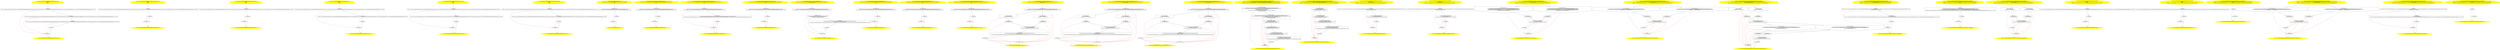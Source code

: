 /* @generated */
digraph cfg {
"org.junit.tests.experimental.theories.runner.SuccessfulWithDataPointFields$BeforeAndAfterEachTime.<c.e05b64f22278e9f9d702f547784bc7a1_1" [label="1: Start void SuccessfulWithDataPointFields$BeforeAndAfterEachTime.<clinit>()\nFormals: \nLocals:  \n  " color=yellow style=filled]
	

	 "org.junit.tests.experimental.theories.runner.SuccessfulWithDataPointFields$BeforeAndAfterEachTime.<c.e05b64f22278e9f9d702f547784bc7a1_1" -> "org.junit.tests.experimental.theories.runner.SuccessfulWithDataPointFields$BeforeAndAfterEachTime.<c.e05b64f22278e9f9d702f547784bc7a1_4" ;
"org.junit.tests.experimental.theories.runner.SuccessfulWithDataPointFields$BeforeAndAfterEachTime.<c.e05b64f22278e9f9d702f547784bc7a1_2" [label="2: Exit void SuccessfulWithDataPointFields$BeforeAndAfterEachTime.<clinit>() \n  " color=yellow style=filled]
	

"org.junit.tests.experimental.theories.runner.SuccessfulWithDataPointFields$BeforeAndAfterEachTime.<c.e05b64f22278e9f9d702f547784bc7a1_3" [label="3:  exceptions sink \n  " shape="box"]
	

	 "org.junit.tests.experimental.theories.runner.SuccessfulWithDataPointFields$BeforeAndAfterEachTime.<c.e05b64f22278e9f9d702f547784bc7a1_3" -> "org.junit.tests.experimental.theories.runner.SuccessfulWithDataPointFields$BeforeAndAfterEachTime.<c.e05b64f22278e9f9d702f547784bc7a1_2" ;
"org.junit.tests.experimental.theories.runner.SuccessfulWithDataPointFields$BeforeAndAfterEachTime.<c.e05b64f22278e9f9d702f547784bc7a1_4" [label="4:  method_body \n   *&#GB<>$org.junit.tests.experimental.theories.runner.SuccessfulWithDataPointFields$BeforeAndAfterEachTime.befores:org.junit.tests.experimental.theories.runner.SuccessfulWithDataPointFields$BeforeAndAfterEachTime(root org.junit.tests.experimental.theories.runner.SuccessfulWithDataPointFields$BeforeAndAfterEachTime)=0 [line 145]\n " shape="box"]
	

	 "org.junit.tests.experimental.theories.runner.SuccessfulWithDataPointFields$BeforeAndAfterEachTime.<c.e05b64f22278e9f9d702f547784bc7a1_4" -> "org.junit.tests.experimental.theories.runner.SuccessfulWithDataPointFields$BeforeAndAfterEachTime.<c.e05b64f22278e9f9d702f547784bc7a1_5" ;
	 "org.junit.tests.experimental.theories.runner.SuccessfulWithDataPointFields$BeforeAndAfterEachTime.<c.e05b64f22278e9f9d702f547784bc7a1_4" -> "org.junit.tests.experimental.theories.runner.SuccessfulWithDataPointFields$BeforeAndAfterEachTime.<c.e05b64f22278e9f9d702f547784bc7a1_3" [color="red" ];
"org.junit.tests.experimental.theories.runner.SuccessfulWithDataPointFields$BeforeAndAfterEachTime.<c.e05b64f22278e9f9d702f547784bc7a1_5" [label="5:  method_body \n   *&#GB<>$org.junit.tests.experimental.theories.runner.SuccessfulWithDataPointFields$BeforeAndAfterEachTime.A:org.junit.tests.experimental.theories.runner.SuccessfulWithDataPointFields$BeforeAndAfterEachTime(root org.junit.tests.experimental.theories.runner.SuccessfulWithDataPointFields$BeforeAndAfterEachTime)=\"A\" [line 148]\n " shape="box"]
	

	 "org.junit.tests.experimental.theories.runner.SuccessfulWithDataPointFields$BeforeAndAfterEachTime.<c.e05b64f22278e9f9d702f547784bc7a1_5" -> "org.junit.tests.experimental.theories.runner.SuccessfulWithDataPointFields$BeforeAndAfterEachTime.<c.e05b64f22278e9f9d702f547784bc7a1_6" ;
	 "org.junit.tests.experimental.theories.runner.SuccessfulWithDataPointFields$BeforeAndAfterEachTime.<c.e05b64f22278e9f9d702f547784bc7a1_5" -> "org.junit.tests.experimental.theories.runner.SuccessfulWithDataPointFields$BeforeAndAfterEachTime.<c.e05b64f22278e9f9d702f547784bc7a1_3" [color="red" ];
"org.junit.tests.experimental.theories.runner.SuccessfulWithDataPointFields$BeforeAndAfterEachTime.<c.e05b64f22278e9f9d702f547784bc7a1_6" [label="6:  method_body \n   *&#GB<>$org.junit.tests.experimental.theories.runner.SuccessfulWithDataPointFields$BeforeAndAfterEachTime.B:org.junit.tests.experimental.theories.runner.SuccessfulWithDataPointFields$BeforeAndAfterEachTime(root org.junit.tests.experimental.theories.runner.SuccessfulWithDataPointFields$BeforeAndAfterEachTime)=\"B\" [line 151]\n " shape="box"]
	

	 "org.junit.tests.experimental.theories.runner.SuccessfulWithDataPointFields$BeforeAndAfterEachTime.<c.e05b64f22278e9f9d702f547784bc7a1_6" -> "org.junit.tests.experimental.theories.runner.SuccessfulWithDataPointFields$BeforeAndAfterEachTime.<c.e05b64f22278e9f9d702f547784bc7a1_7" ;
	 "org.junit.tests.experimental.theories.runner.SuccessfulWithDataPointFields$BeforeAndAfterEachTime.<c.e05b64f22278e9f9d702f547784bc7a1_6" -> "org.junit.tests.experimental.theories.runner.SuccessfulWithDataPointFields$BeforeAndAfterEachTime.<c.e05b64f22278e9f9d702f547784bc7a1_3" [color="red" ];
"org.junit.tests.experimental.theories.runner.SuccessfulWithDataPointFields$BeforeAndAfterEachTime.<c.e05b64f22278e9f9d702f547784bc7a1_7" [label="7:  method_body \n  " shape="box"]
	

	 "org.junit.tests.experimental.theories.runner.SuccessfulWithDataPointFields$BeforeAndAfterEachTime.<c.e05b64f22278e9f9d702f547784bc7a1_7" -> "org.junit.tests.experimental.theories.runner.SuccessfulWithDataPointFields$BeforeAndAfterEachTime.<c.e05b64f22278e9f9d702f547784bc7a1_2" ;
	 "org.junit.tests.experimental.theories.runner.SuccessfulWithDataPointFields$BeforeAndAfterEachTime.<c.e05b64f22278e9f9d702f547784bc7a1_7" -> "org.junit.tests.experimental.theories.runner.SuccessfulWithDataPointFields$BeforeAndAfterEachTime.<c.e05b64f22278e9f9d702f547784bc7a1_3" [color="red" ];
"org.junit.tests.experimental.theories.runner.SuccessfulWithDataPointFields$BeforeAndAfterOnSameInsta.157e1cc4aabb70fdaad9f4ab1f5a6e7f_1" [label="1: Start void SuccessfulWithDataPointFields$BeforeAndAfterOnSameInstance.<clinit>()\nFormals: \nLocals:  \n  " color=yellow style=filled]
	

	 "org.junit.tests.experimental.theories.runner.SuccessfulWithDataPointFields$BeforeAndAfterOnSameInsta.157e1cc4aabb70fdaad9f4ab1f5a6e7f_1" -> "org.junit.tests.experimental.theories.runner.SuccessfulWithDataPointFields$BeforeAndAfterOnSameInsta.157e1cc4aabb70fdaad9f4ab1f5a6e7f_4" ;
"org.junit.tests.experimental.theories.runner.SuccessfulWithDataPointFields$BeforeAndAfterOnSameInsta.157e1cc4aabb70fdaad9f4ab1f5a6e7f_2" [label="2: Exit void SuccessfulWithDataPointFields$BeforeAndAfterOnSameInstance.<clinit>() \n  " color=yellow style=filled]
	

"org.junit.tests.experimental.theories.runner.SuccessfulWithDataPointFields$BeforeAndAfterOnSameInsta.157e1cc4aabb70fdaad9f4ab1f5a6e7f_3" [label="3:  exceptions sink \n  " shape="box"]
	

	 "org.junit.tests.experimental.theories.runner.SuccessfulWithDataPointFields$BeforeAndAfterOnSameInsta.157e1cc4aabb70fdaad9f4ab1f5a6e7f_3" -> "org.junit.tests.experimental.theories.runner.SuccessfulWithDataPointFields$BeforeAndAfterOnSameInsta.157e1cc4aabb70fdaad9f4ab1f5a6e7f_2" ;
"org.junit.tests.experimental.theories.runner.SuccessfulWithDataPointFields$BeforeAndAfterOnSameInsta.157e1cc4aabb70fdaad9f4ab1f5a6e7f_4" [label="4:  method_body \n   *&#GB<>$org.junit.tests.experimental.theories.runner.SuccessfulWithDataPointFields$BeforeAndAfterOnSameInstance.A:org.junit.tests.experimental.theories.runner.SuccessfulWithDataPointFields$BeforeAndAfterOnSameInstance(root org.junit.tests.experimental.theories.runner.SuccessfulWithDataPointFields$BeforeAndAfterOnSameInstance)=\"A\" [line 38]\n " shape="box"]
	

	 "org.junit.tests.experimental.theories.runner.SuccessfulWithDataPointFields$BeforeAndAfterOnSameInsta.157e1cc4aabb70fdaad9f4ab1f5a6e7f_4" -> "org.junit.tests.experimental.theories.runner.SuccessfulWithDataPointFields$BeforeAndAfterOnSameInsta.157e1cc4aabb70fdaad9f4ab1f5a6e7f_5" ;
	 "org.junit.tests.experimental.theories.runner.SuccessfulWithDataPointFields$BeforeAndAfterOnSameInsta.157e1cc4aabb70fdaad9f4ab1f5a6e7f_4" -> "org.junit.tests.experimental.theories.runner.SuccessfulWithDataPointFields$BeforeAndAfterOnSameInsta.157e1cc4aabb70fdaad9f4ab1f5a6e7f_3" [color="red" ];
"org.junit.tests.experimental.theories.runner.SuccessfulWithDataPointFields$BeforeAndAfterOnSameInsta.157e1cc4aabb70fdaad9f4ab1f5a6e7f_5" [label="5:  method_body \n  " shape="box"]
	

	 "org.junit.tests.experimental.theories.runner.SuccessfulWithDataPointFields$BeforeAndAfterOnSameInsta.157e1cc4aabb70fdaad9f4ab1f5a6e7f_5" -> "org.junit.tests.experimental.theories.runner.SuccessfulWithDataPointFields$BeforeAndAfterOnSameInsta.157e1cc4aabb70fdaad9f4ab1f5a6e7f_2" ;
	 "org.junit.tests.experimental.theories.runner.SuccessfulWithDataPointFields$BeforeAndAfterOnSameInsta.157e1cc4aabb70fdaad9f4ab1f5a6e7f_5" -> "org.junit.tests.experimental.theories.runner.SuccessfulWithDataPointFields$BeforeAndAfterOnSameInsta.157e1cc4aabb70fdaad9f4ab1f5a6e7f_3" [color="red" ];
"org.junit.tests.experimental.theories.runner.SuccessfulWithDataPointFields$HasATwoParameterTheory.<c.3003564b0e72af3c117907e227f4f26b_1" [label="1: Start void SuccessfulWithDataPointFields$HasATwoParameterTheory.<clinit>()\nFormals: \nLocals:  \n  " color=yellow style=filled]
	

	 "org.junit.tests.experimental.theories.runner.SuccessfulWithDataPointFields$HasATwoParameterTheory.<c.3003564b0e72af3c117907e227f4f26b_1" -> "org.junit.tests.experimental.theories.runner.SuccessfulWithDataPointFields$HasATwoParameterTheory.<c.3003564b0e72af3c117907e227f4f26b_4" ;
"org.junit.tests.experimental.theories.runner.SuccessfulWithDataPointFields$HasATwoParameterTheory.<c.3003564b0e72af3c117907e227f4f26b_2" [label="2: Exit void SuccessfulWithDataPointFields$HasATwoParameterTheory.<clinit>() \n  " color=yellow style=filled]
	

"org.junit.tests.experimental.theories.runner.SuccessfulWithDataPointFields$HasATwoParameterTheory.<c.3003564b0e72af3c117907e227f4f26b_3" [label="3:  exceptions sink \n  " shape="box"]
	

	 "org.junit.tests.experimental.theories.runner.SuccessfulWithDataPointFields$HasATwoParameterTheory.<c.3003564b0e72af3c117907e227f4f26b_3" -> "org.junit.tests.experimental.theories.runner.SuccessfulWithDataPointFields$HasATwoParameterTheory.<c.3003564b0e72af3c117907e227f4f26b_2" ;
"org.junit.tests.experimental.theories.runner.SuccessfulWithDataPointFields$HasATwoParameterTheory.<c.3003564b0e72af3c117907e227f4f26b_4" [label="4:  method_body \n   *&#GB<>$org.junit.tests.experimental.theories.runner.SuccessfulWithDataPointFields$HasATwoParameterTheory.ONE:org.junit.tests.experimental.theories.runner.SuccessfulWithDataPointFields$HasATwoParameterTheory(root org.junit.tests.experimental.theories.runner.SuccessfulWithDataPointFields$HasATwoParameterTheory)=1 [line 27]\n " shape="box"]
	

	 "org.junit.tests.experimental.theories.runner.SuccessfulWithDataPointFields$HasATwoParameterTheory.<c.3003564b0e72af3c117907e227f4f26b_4" -> "org.junit.tests.experimental.theories.runner.SuccessfulWithDataPointFields$HasATwoParameterTheory.<c.3003564b0e72af3c117907e227f4f26b_5" ;
	 "org.junit.tests.experimental.theories.runner.SuccessfulWithDataPointFields$HasATwoParameterTheory.<c.3003564b0e72af3c117907e227f4f26b_4" -> "org.junit.tests.experimental.theories.runner.SuccessfulWithDataPointFields$HasATwoParameterTheory.<c.3003564b0e72af3c117907e227f4f26b_3" [color="red" ];
"org.junit.tests.experimental.theories.runner.SuccessfulWithDataPointFields$HasATwoParameterTheory.<c.3003564b0e72af3c117907e227f4f26b_5" [label="5:  method_body \n  " shape="box"]
	

	 "org.junit.tests.experimental.theories.runner.SuccessfulWithDataPointFields$HasATwoParameterTheory.<c.3003564b0e72af3c117907e227f4f26b_5" -> "org.junit.tests.experimental.theories.runner.SuccessfulWithDataPointFields$HasATwoParameterTheory.<c.3003564b0e72af3c117907e227f4f26b_2" ;
	 "org.junit.tests.experimental.theories.runner.SuccessfulWithDataPointFields$HasATwoParameterTheory.<c.3003564b0e72af3c117907e227f4f26b_5" -> "org.junit.tests.experimental.theories.runner.SuccessfulWithDataPointFields$HasATwoParameterTheory.<c.3003564b0e72af3c117907e227f4f26b_3" [color="red" ];
"org.junit.tests.experimental.theories.runner.SuccessfulWithDataPointFields$NewObjectEachTime.<clinit.ef08dc8a95ae34095e3377eddf0f451b_1" [label="1: Start void SuccessfulWithDataPointFields$NewObjectEachTime.<clinit>()\nFormals: \nLocals:  \n  " color=yellow style=filled]
	

	 "org.junit.tests.experimental.theories.runner.SuccessfulWithDataPointFields$NewObjectEachTime.<clinit.ef08dc8a95ae34095e3377eddf0f451b_1" -> "org.junit.tests.experimental.theories.runner.SuccessfulWithDataPointFields$NewObjectEachTime.<clinit.ef08dc8a95ae34095e3377eddf0f451b_4" ;
"org.junit.tests.experimental.theories.runner.SuccessfulWithDataPointFields$NewObjectEachTime.<clinit.ef08dc8a95ae34095e3377eddf0f451b_2" [label="2: Exit void SuccessfulWithDataPointFields$NewObjectEachTime.<clinit>() \n  " color=yellow style=filled]
	

"org.junit.tests.experimental.theories.runner.SuccessfulWithDataPointFields$NewObjectEachTime.<clinit.ef08dc8a95ae34095e3377eddf0f451b_3" [label="3:  exceptions sink \n  " shape="box"]
	

	 "org.junit.tests.experimental.theories.runner.SuccessfulWithDataPointFields$NewObjectEachTime.<clinit.ef08dc8a95ae34095e3377eddf0f451b_3" -> "org.junit.tests.experimental.theories.runner.SuccessfulWithDataPointFields$NewObjectEachTime.<clinit.ef08dc8a95ae34095e3377eddf0f451b_2" ;
"org.junit.tests.experimental.theories.runner.SuccessfulWithDataPointFields$NewObjectEachTime.<clinit.ef08dc8a95ae34095e3377eddf0f451b_4" [label="4:  method_body \n   *&#GB<>$org.junit.tests.experimental.theories.runner.SuccessfulWithDataPointFields$NewObjectEachTime.A:org.junit.tests.experimental.theories.runner.SuccessfulWithDataPointFields$NewObjectEachTime(root org.junit.tests.experimental.theories.runner.SuccessfulWithDataPointFields$NewObjectEachTime)=\"A\" [line 56]\n " shape="box"]
	

	 "org.junit.tests.experimental.theories.runner.SuccessfulWithDataPointFields$NewObjectEachTime.<clinit.ef08dc8a95ae34095e3377eddf0f451b_4" -> "org.junit.tests.experimental.theories.runner.SuccessfulWithDataPointFields$NewObjectEachTime.<clinit.ef08dc8a95ae34095e3377eddf0f451b_5" ;
	 "org.junit.tests.experimental.theories.runner.SuccessfulWithDataPointFields$NewObjectEachTime.<clinit.ef08dc8a95ae34095e3377eddf0f451b_4" -> "org.junit.tests.experimental.theories.runner.SuccessfulWithDataPointFields$NewObjectEachTime.<clinit.ef08dc8a95ae34095e3377eddf0f451b_3" [color="red" ];
"org.junit.tests.experimental.theories.runner.SuccessfulWithDataPointFields$NewObjectEachTime.<clinit.ef08dc8a95ae34095e3377eddf0f451b_5" [label="5:  method_body \n   *&#GB<>$org.junit.tests.experimental.theories.runner.SuccessfulWithDataPointFields$NewObjectEachTime.B:org.junit.tests.experimental.theories.runner.SuccessfulWithDataPointFields$NewObjectEachTime(root org.junit.tests.experimental.theories.runner.SuccessfulWithDataPointFields$NewObjectEachTime)=\"B\" [line 59]\n " shape="box"]
	

	 "org.junit.tests.experimental.theories.runner.SuccessfulWithDataPointFields$NewObjectEachTime.<clinit.ef08dc8a95ae34095e3377eddf0f451b_5" -> "org.junit.tests.experimental.theories.runner.SuccessfulWithDataPointFields$NewObjectEachTime.<clinit.ef08dc8a95ae34095e3377eddf0f451b_6" ;
	 "org.junit.tests.experimental.theories.runner.SuccessfulWithDataPointFields$NewObjectEachTime.<clinit.ef08dc8a95ae34095e3377eddf0f451b_5" -> "org.junit.tests.experimental.theories.runner.SuccessfulWithDataPointFields$NewObjectEachTime.<clinit.ef08dc8a95ae34095e3377eddf0f451b_3" [color="red" ];
"org.junit.tests.experimental.theories.runner.SuccessfulWithDataPointFields$NewObjectEachTime.<clinit.ef08dc8a95ae34095e3377eddf0f451b_6" [label="6:  method_body \n  " shape="box"]
	

	 "org.junit.tests.experimental.theories.runner.SuccessfulWithDataPointFields$NewObjectEachTime.<clinit.ef08dc8a95ae34095e3377eddf0f451b_6" -> "org.junit.tests.experimental.theories.runner.SuccessfulWithDataPointFields$NewObjectEachTime.<clinit.ef08dc8a95ae34095e3377eddf0f451b_2" ;
	 "org.junit.tests.experimental.theories.runner.SuccessfulWithDataPointFields$NewObjectEachTime.<clinit.ef08dc8a95ae34095e3377eddf0f451b_6" -> "org.junit.tests.experimental.theories.runner.SuccessfulWithDataPointFields$NewObjectEachTime.<clinit.ef08dc8a95ae34095e3377eddf0f451b_3" [color="red" ];
"org.junit.tests.experimental.theories.runner.SuccessfulWithDataPointFields$OneTestTwoAnnotations.<cl.6129c59c6a19a7bb2acf8e2f1d68aa44_1" [label="1: Start void SuccessfulWithDataPointFields$OneTestTwoAnnotations.<clinit>()\nFormals: \nLocals:  \n  " color=yellow style=filled]
	

	 "org.junit.tests.experimental.theories.runner.SuccessfulWithDataPointFields$OneTestTwoAnnotations.<cl.6129c59c6a19a7bb2acf8e2f1d68aa44_1" -> "org.junit.tests.experimental.theories.runner.SuccessfulWithDataPointFields$OneTestTwoAnnotations.<cl.6129c59c6a19a7bb2acf8e2f1d68aa44_4" ;
"org.junit.tests.experimental.theories.runner.SuccessfulWithDataPointFields$OneTestTwoAnnotations.<cl.6129c59c6a19a7bb2acf8e2f1d68aa44_2" [label="2: Exit void SuccessfulWithDataPointFields$OneTestTwoAnnotations.<clinit>() \n  " color=yellow style=filled]
	

"org.junit.tests.experimental.theories.runner.SuccessfulWithDataPointFields$OneTestTwoAnnotations.<cl.6129c59c6a19a7bb2acf8e2f1d68aa44_3" [label="3:  exceptions sink \n  " shape="box"]
	

	 "org.junit.tests.experimental.theories.runner.SuccessfulWithDataPointFields$OneTestTwoAnnotations.<cl.6129c59c6a19a7bb2acf8e2f1d68aa44_3" -> "org.junit.tests.experimental.theories.runner.SuccessfulWithDataPointFields$OneTestTwoAnnotations.<cl.6129c59c6a19a7bb2acf8e2f1d68aa44_2" ;
"org.junit.tests.experimental.theories.runner.SuccessfulWithDataPointFields$OneTestTwoAnnotations.<cl.6129c59c6a19a7bb2acf8e2f1d68aa44_4" [label="4:  method_body \n   *&#GB<>$org.junit.tests.experimental.theories.runner.SuccessfulWithDataPointFields$OneTestTwoAnnotations.tests:org.junit.tests.experimental.theories.runner.SuccessfulWithDataPointFields$OneTestTwoAnnotations(root org.junit.tests.experimental.theories.runner.SuccessfulWithDataPointFields$OneTestTwoAnnotations)=0 [line 175]\n " shape="box"]
	

	 "org.junit.tests.experimental.theories.runner.SuccessfulWithDataPointFields$OneTestTwoAnnotations.<cl.6129c59c6a19a7bb2acf8e2f1d68aa44_4" -> "org.junit.tests.experimental.theories.runner.SuccessfulWithDataPointFields$OneTestTwoAnnotations.<cl.6129c59c6a19a7bb2acf8e2f1d68aa44_5" ;
	 "org.junit.tests.experimental.theories.runner.SuccessfulWithDataPointFields$OneTestTwoAnnotations.<cl.6129c59c6a19a7bb2acf8e2f1d68aa44_4" -> "org.junit.tests.experimental.theories.runner.SuccessfulWithDataPointFields$OneTestTwoAnnotations.<cl.6129c59c6a19a7bb2acf8e2f1d68aa44_3" [color="red" ];
"org.junit.tests.experimental.theories.runner.SuccessfulWithDataPointFields$OneTestTwoAnnotations.<cl.6129c59c6a19a7bb2acf8e2f1d68aa44_5" [label="5:  method_body \n   *&#GB<>$org.junit.tests.experimental.theories.runner.SuccessfulWithDataPointFields$OneTestTwoAnnotations.A:org.junit.tests.experimental.theories.runner.SuccessfulWithDataPointFields$OneTestTwoAnnotations(root org.junit.tests.experimental.theories.runner.SuccessfulWithDataPointFields$OneTestTwoAnnotations)=\"A\" [line 178]\n " shape="box"]
	

	 "org.junit.tests.experimental.theories.runner.SuccessfulWithDataPointFields$OneTestTwoAnnotations.<cl.6129c59c6a19a7bb2acf8e2f1d68aa44_5" -> "org.junit.tests.experimental.theories.runner.SuccessfulWithDataPointFields$OneTestTwoAnnotations.<cl.6129c59c6a19a7bb2acf8e2f1d68aa44_6" ;
	 "org.junit.tests.experimental.theories.runner.SuccessfulWithDataPointFields$OneTestTwoAnnotations.<cl.6129c59c6a19a7bb2acf8e2f1d68aa44_5" -> "org.junit.tests.experimental.theories.runner.SuccessfulWithDataPointFields$OneTestTwoAnnotations.<cl.6129c59c6a19a7bb2acf8e2f1d68aa44_3" [color="red" ];
"org.junit.tests.experimental.theories.runner.SuccessfulWithDataPointFields$OneTestTwoAnnotations.<cl.6129c59c6a19a7bb2acf8e2f1d68aa44_6" [label="6:  method_body \n  " shape="box"]
	

	 "org.junit.tests.experimental.theories.runner.SuccessfulWithDataPointFields$OneTestTwoAnnotations.<cl.6129c59c6a19a7bb2acf8e2f1d68aa44_6" -> "org.junit.tests.experimental.theories.runner.SuccessfulWithDataPointFields$OneTestTwoAnnotations.<cl.6129c59c6a19a7bb2acf8e2f1d68aa44_2" ;
	 "org.junit.tests.experimental.theories.runner.SuccessfulWithDataPointFields$OneTestTwoAnnotations.<cl.6129c59c6a19a7bb2acf8e2f1d68aa44_6" -> "org.junit.tests.experimental.theories.runner.SuccessfulWithDataPointFields$OneTestTwoAnnotations.<cl.6129c59c6a19a7bb2acf8e2f1d68aa44_3" [color="red" ];
"org.junit.tests.experimental.theories.runner.SuccessfulWithDataPointFields$StaticPublicNonDataPoints.b428b7b60c62f5f51e17aff7e065a4e9_1" [label="1: Start void SuccessfulWithDataPointFields$StaticPublicNonDataPoints.<clinit>()\nFormals: \nLocals:  \n  " color=yellow style=filled]
	

	 "org.junit.tests.experimental.theories.runner.SuccessfulWithDataPointFields$StaticPublicNonDataPoints.b428b7b60c62f5f51e17aff7e065a4e9_1" -> "org.junit.tests.experimental.theories.runner.SuccessfulWithDataPointFields$StaticPublicNonDataPoints.b428b7b60c62f5f51e17aff7e065a4e9_4" ;
"org.junit.tests.experimental.theories.runner.SuccessfulWithDataPointFields$StaticPublicNonDataPoints.b428b7b60c62f5f51e17aff7e065a4e9_2" [label="2: Exit void SuccessfulWithDataPointFields$StaticPublicNonDataPoints.<clinit>() \n  " color=yellow style=filled]
	

"org.junit.tests.experimental.theories.runner.SuccessfulWithDataPointFields$StaticPublicNonDataPoints.b428b7b60c62f5f51e17aff7e065a4e9_3" [label="3:  exceptions sink \n  " shape="box"]
	

	 "org.junit.tests.experimental.theories.runner.SuccessfulWithDataPointFields$StaticPublicNonDataPoints.b428b7b60c62f5f51e17aff7e065a4e9_3" -> "org.junit.tests.experimental.theories.runner.SuccessfulWithDataPointFields$StaticPublicNonDataPoints.b428b7b60c62f5f51e17aff7e065a4e9_2" ;
"org.junit.tests.experimental.theories.runner.SuccessfulWithDataPointFields$StaticPublicNonDataPoints.b428b7b60c62f5f51e17aff7e065a4e9_4" [label="4:  method_body \n   *&#GB<>$org.junit.tests.experimental.theories.runner.SuccessfulWithDataPointFields$StaticPublicNonDataPoints.ZERO:org.junit.tests.experimental.theories.runner.SuccessfulWithDataPointFields$StaticPublicNonDataPoints(root org.junit.tests.experimental.theories.runner.SuccessfulWithDataPointFields$StaticPublicNonDataPoints)=0 [line 201]\n " shape="box"]
	

	 "org.junit.tests.experimental.theories.runner.SuccessfulWithDataPointFields$StaticPublicNonDataPoints.b428b7b60c62f5f51e17aff7e065a4e9_4" -> "org.junit.tests.experimental.theories.runner.SuccessfulWithDataPointFields$StaticPublicNonDataPoints.b428b7b60c62f5f51e17aff7e065a4e9_5" ;
	 "org.junit.tests.experimental.theories.runner.SuccessfulWithDataPointFields$StaticPublicNonDataPoints.b428b7b60c62f5f51e17aff7e065a4e9_4" -> "org.junit.tests.experimental.theories.runner.SuccessfulWithDataPointFields$StaticPublicNonDataPoints.b428b7b60c62f5f51e17aff7e065a4e9_3" [color="red" ];
"org.junit.tests.experimental.theories.runner.SuccessfulWithDataPointFields$StaticPublicNonDataPoints.b428b7b60c62f5f51e17aff7e065a4e9_5" [label="5:  method_body \n   *&#GB<>$org.junit.tests.experimental.theories.runner.SuccessfulWithDataPointFields$StaticPublicNonDataPoints.ONE:org.junit.tests.experimental.theories.runner.SuccessfulWithDataPointFields$StaticPublicNonDataPoints(root org.junit.tests.experimental.theories.runner.SuccessfulWithDataPointFields$StaticPublicNonDataPoints)=1 [line 204]\n " shape="box"]
	

	 "org.junit.tests.experimental.theories.runner.SuccessfulWithDataPointFields$StaticPublicNonDataPoints.b428b7b60c62f5f51e17aff7e065a4e9_5" -> "org.junit.tests.experimental.theories.runner.SuccessfulWithDataPointFields$StaticPublicNonDataPoints.b428b7b60c62f5f51e17aff7e065a4e9_6" ;
	 "org.junit.tests.experimental.theories.runner.SuccessfulWithDataPointFields$StaticPublicNonDataPoints.b428b7b60c62f5f51e17aff7e065a4e9_5" -> "org.junit.tests.experimental.theories.runner.SuccessfulWithDataPointFields$StaticPublicNonDataPoints.b428b7b60c62f5f51e17aff7e065a4e9_3" [color="red" ];
"org.junit.tests.experimental.theories.runner.SuccessfulWithDataPointFields$StaticPublicNonDataPoints.b428b7b60c62f5f51e17aff7e065a4e9_6" [label="6:  method_body \n  " shape="box"]
	

	 "org.junit.tests.experimental.theories.runner.SuccessfulWithDataPointFields$StaticPublicNonDataPoints.b428b7b60c62f5f51e17aff7e065a4e9_6" -> "org.junit.tests.experimental.theories.runner.SuccessfulWithDataPointFields$StaticPublicNonDataPoints.b428b7b60c62f5f51e17aff7e065a4e9_2" ;
	 "org.junit.tests.experimental.theories.runner.SuccessfulWithDataPointFields$StaticPublicNonDataPoints.b428b7b60c62f5f51e17aff7e065a4e9_6" -> "org.junit.tests.experimental.theories.runner.SuccessfulWithDataPointFields$StaticPublicNonDataPoints.b428b7b60c62f5f51e17aff7e065a4e9_3" [color="red" ];
"org.junit.tests.experimental.theories.runner.SuccessfulWithDataPointFields.<init>().2d106e6c1c3b832a525bf176a87812d4_1" [label="1: Start SuccessfulWithDataPointFields.<init>()\nFormals:  this:org.junit.tests.experimental.theories.runner.SuccessfulWithDataPointFields*\nLocals:  \n  " color=yellow style=filled]
	

	 "org.junit.tests.experimental.theories.runner.SuccessfulWithDataPointFields.<init>().2d106e6c1c3b832a525bf176a87812d4_1" -> "org.junit.tests.experimental.theories.runner.SuccessfulWithDataPointFields.<init>().2d106e6c1c3b832a525bf176a87812d4_4" ;
"org.junit.tests.experimental.theories.runner.SuccessfulWithDataPointFields.<init>().2d106e6c1c3b832a525bf176a87812d4_2" [label="2: Exit SuccessfulWithDataPointFields.<init>() \n  " color=yellow style=filled]
	

"org.junit.tests.experimental.theories.runner.SuccessfulWithDataPointFields.<init>().2d106e6c1c3b832a525bf176a87812d4_3" [label="3:  exceptions sink \n  " shape="box"]
	

	 "org.junit.tests.experimental.theories.runner.SuccessfulWithDataPointFields.<init>().2d106e6c1c3b832a525bf176a87812d4_3" -> "org.junit.tests.experimental.theories.runner.SuccessfulWithDataPointFields.<init>().2d106e6c1c3b832a525bf176a87812d4_2" ;
"org.junit.tests.experimental.theories.runner.SuccessfulWithDataPointFields.<init>().2d106e6c1c3b832a525bf176a87812d4_4" [label="4:  Call Object.<init>() \n   n$0=*&this:org.junit.tests.experimental.theories.runner.SuccessfulWithDataPointFields* [line 23]\n  n$1=_fun_Object.<init>()(n$0:org.junit.tests.experimental.theories.runner.SuccessfulWithDataPointFields*) [line 23]\n " shape="box"]
	

	 "org.junit.tests.experimental.theories.runner.SuccessfulWithDataPointFields.<init>().2d106e6c1c3b832a525bf176a87812d4_4" -> "org.junit.tests.experimental.theories.runner.SuccessfulWithDataPointFields.<init>().2d106e6c1c3b832a525bf176a87812d4_5" ;
	 "org.junit.tests.experimental.theories.runner.SuccessfulWithDataPointFields.<init>().2d106e6c1c3b832a525bf176a87812d4_4" -> "org.junit.tests.experimental.theories.runner.SuccessfulWithDataPointFields.<init>().2d106e6c1c3b832a525bf176a87812d4_3" [color="red" ];
"org.junit.tests.experimental.theories.runner.SuccessfulWithDataPointFields.<init>().2d106e6c1c3b832a525bf176a87812d4_5" [label="5:  method_body \n  " shape="box"]
	

	 "org.junit.tests.experimental.theories.runner.SuccessfulWithDataPointFields.<init>().2d106e6c1c3b832a525bf176a87812d4_5" -> "org.junit.tests.experimental.theories.runner.SuccessfulWithDataPointFields.<init>().2d106e6c1c3b832a525bf176a87812d4_2" ;
	 "org.junit.tests.experimental.theories.runner.SuccessfulWithDataPointFields.<init>().2d106e6c1c3b832a525bf176a87812d4_5" -> "org.junit.tests.experimental.theories.runner.SuccessfulWithDataPointFields.<init>().2d106e6c1c3b832a525bf176a87812d4_3" [color="red" ];
"org.junit.tests.experimental.theories.runner.SuccessfulWithDataPointFields$BeforeAndAfterEachTime.<i.b99ce4851b7dbdb49f61c86cc402c857_1" [label="1: Start SuccessfulWithDataPointFields$BeforeAndAfterEachTime.<init>()\nFormals:  this:org.junit.tests.experimental.theories.runner.SuccessfulWithDataPointFields$BeforeAndAfterEachTime*\nLocals:  \n  " color=yellow style=filled]
	

	 "org.junit.tests.experimental.theories.runner.SuccessfulWithDataPointFields$BeforeAndAfterEachTime.<i.b99ce4851b7dbdb49f61c86cc402c857_1" -> "org.junit.tests.experimental.theories.runner.SuccessfulWithDataPointFields$BeforeAndAfterEachTime.<i.b99ce4851b7dbdb49f61c86cc402c857_4" ;
"org.junit.tests.experimental.theories.runner.SuccessfulWithDataPointFields$BeforeAndAfterEachTime.<i.b99ce4851b7dbdb49f61c86cc402c857_2" [label="2: Exit SuccessfulWithDataPointFields$BeforeAndAfterEachTime.<init>() \n  " color=yellow style=filled]
	

"org.junit.tests.experimental.theories.runner.SuccessfulWithDataPointFields$BeforeAndAfterEachTime.<i.b99ce4851b7dbdb49f61c86cc402c857_3" [label="3:  exceptions sink \n  " shape="box"]
	

	 "org.junit.tests.experimental.theories.runner.SuccessfulWithDataPointFields$BeforeAndAfterEachTime.<i.b99ce4851b7dbdb49f61c86cc402c857_3" -> "org.junit.tests.experimental.theories.runner.SuccessfulWithDataPointFields$BeforeAndAfterEachTime.<i.b99ce4851b7dbdb49f61c86cc402c857_2" ;
"org.junit.tests.experimental.theories.runner.SuccessfulWithDataPointFields$BeforeAndAfterEachTime.<i.b99ce4851b7dbdb49f61c86cc402c857_4" [label="4:  Call Object.<init>() \n   n$0=*&this:org.junit.tests.experimental.theories.runner.SuccessfulWithDataPointFields$BeforeAndAfterEachTime* [line 144]\n  n$1=_fun_Object.<init>()(n$0:org.junit.tests.experimental.theories.runner.SuccessfulWithDataPointFields$BeforeAndAfterEachTime*) [line 144]\n " shape="box"]
	

	 "org.junit.tests.experimental.theories.runner.SuccessfulWithDataPointFields$BeforeAndAfterEachTime.<i.b99ce4851b7dbdb49f61c86cc402c857_4" -> "org.junit.tests.experimental.theories.runner.SuccessfulWithDataPointFields$BeforeAndAfterEachTime.<i.b99ce4851b7dbdb49f61c86cc402c857_5" ;
	 "org.junit.tests.experimental.theories.runner.SuccessfulWithDataPointFields$BeforeAndAfterEachTime.<i.b99ce4851b7dbdb49f61c86cc402c857_4" -> "org.junit.tests.experimental.theories.runner.SuccessfulWithDataPointFields$BeforeAndAfterEachTime.<i.b99ce4851b7dbdb49f61c86cc402c857_3" [color="red" ];
"org.junit.tests.experimental.theories.runner.SuccessfulWithDataPointFields$BeforeAndAfterEachTime.<i.b99ce4851b7dbdb49f61c86cc402c857_5" [label="5:  method_body \n  " shape="box"]
	

	 "org.junit.tests.experimental.theories.runner.SuccessfulWithDataPointFields$BeforeAndAfterEachTime.<i.b99ce4851b7dbdb49f61c86cc402c857_5" -> "org.junit.tests.experimental.theories.runner.SuccessfulWithDataPointFields$BeforeAndAfterEachTime.<i.b99ce4851b7dbdb49f61c86cc402c857_2" ;
	 "org.junit.tests.experimental.theories.runner.SuccessfulWithDataPointFields$BeforeAndAfterEachTime.<i.b99ce4851b7dbdb49f61c86cc402c857_5" -> "org.junit.tests.experimental.theories.runner.SuccessfulWithDataPointFields$BeforeAndAfterEachTime.<i.b99ce4851b7dbdb49f61c86cc402c857_3" [color="red" ];
"org.junit.tests.experimental.theories.runner.SuccessfulWithDataPointFields$BeforeAndAfterOnSameInsta.9f85daa124845b82577c96c710ca4c0e_1" [label="1: Start SuccessfulWithDataPointFields$BeforeAndAfterOnSameInstance.<init>()\nFormals:  this:org.junit.tests.experimental.theories.runner.SuccessfulWithDataPointFields$BeforeAndAfterOnSameInstance*\nLocals:  \n  " color=yellow style=filled]
	

	 "org.junit.tests.experimental.theories.runner.SuccessfulWithDataPointFields$BeforeAndAfterOnSameInsta.9f85daa124845b82577c96c710ca4c0e_1" -> "org.junit.tests.experimental.theories.runner.SuccessfulWithDataPointFields$BeforeAndAfterOnSameInsta.9f85daa124845b82577c96c710ca4c0e_4" ;
"org.junit.tests.experimental.theories.runner.SuccessfulWithDataPointFields$BeforeAndAfterOnSameInsta.9f85daa124845b82577c96c710ca4c0e_2" [label="2: Exit SuccessfulWithDataPointFields$BeforeAndAfterOnSameInstance.<init>() \n  " color=yellow style=filled]
	

"org.junit.tests.experimental.theories.runner.SuccessfulWithDataPointFields$BeforeAndAfterOnSameInsta.9f85daa124845b82577c96c710ca4c0e_3" [label="3:  exceptions sink \n  " shape="box"]
	

	 "org.junit.tests.experimental.theories.runner.SuccessfulWithDataPointFields$BeforeAndAfterOnSameInsta.9f85daa124845b82577c96c710ca4c0e_3" -> "org.junit.tests.experimental.theories.runner.SuccessfulWithDataPointFields$BeforeAndAfterOnSameInsta.9f85daa124845b82577c96c710ca4c0e_2" ;
"org.junit.tests.experimental.theories.runner.SuccessfulWithDataPointFields$BeforeAndAfterOnSameInsta.9f85daa124845b82577c96c710ca4c0e_4" [label="4:  Call Object.<init>() \n   n$0=*&this:org.junit.tests.experimental.theories.runner.SuccessfulWithDataPointFields$BeforeAndAfterOnSameInstance* [line 36]\n  n$1=_fun_Object.<init>()(n$0:org.junit.tests.experimental.theories.runner.SuccessfulWithDataPointFields$BeforeAndAfterOnSameInstance*) [line 36]\n " shape="box"]
	

	 "org.junit.tests.experimental.theories.runner.SuccessfulWithDataPointFields$BeforeAndAfterOnSameInsta.9f85daa124845b82577c96c710ca4c0e_4" -> "org.junit.tests.experimental.theories.runner.SuccessfulWithDataPointFields$BeforeAndAfterOnSameInsta.9f85daa124845b82577c96c710ca4c0e_5" ;
	 "org.junit.tests.experimental.theories.runner.SuccessfulWithDataPointFields$BeforeAndAfterOnSameInsta.9f85daa124845b82577c96c710ca4c0e_4" -> "org.junit.tests.experimental.theories.runner.SuccessfulWithDataPointFields$BeforeAndAfterOnSameInsta.9f85daa124845b82577c96c710ca4c0e_3" [color="red" ];
"org.junit.tests.experimental.theories.runner.SuccessfulWithDataPointFields$BeforeAndAfterOnSameInsta.9f85daa124845b82577c96c710ca4c0e_5" [label="5:  method_body \n   n$2=*&this:org.junit.tests.experimental.theories.runner.SuccessfulWithDataPointFields$BeforeAndAfterOnSameInstance* [line 40]\n  *n$2.befores:org.junit.tests.experimental.theories.runner.SuccessfulWithDataPointFields$BeforeAndAfterOnSameInstance(root org.junit.tests.experimental.theories.runner.SuccessfulWithDataPointFields$BeforeAndAfterOnSameInstance)=0 [line 40]\n " shape="box"]
	

	 "org.junit.tests.experimental.theories.runner.SuccessfulWithDataPointFields$BeforeAndAfterOnSameInsta.9f85daa124845b82577c96c710ca4c0e_5" -> "org.junit.tests.experimental.theories.runner.SuccessfulWithDataPointFields$BeforeAndAfterOnSameInsta.9f85daa124845b82577c96c710ca4c0e_6" ;
	 "org.junit.tests.experimental.theories.runner.SuccessfulWithDataPointFields$BeforeAndAfterOnSameInsta.9f85daa124845b82577c96c710ca4c0e_5" -> "org.junit.tests.experimental.theories.runner.SuccessfulWithDataPointFields$BeforeAndAfterOnSameInsta.9f85daa124845b82577c96c710ca4c0e_3" [color="red" ];
"org.junit.tests.experimental.theories.runner.SuccessfulWithDataPointFields$BeforeAndAfterOnSameInsta.9f85daa124845b82577c96c710ca4c0e_6" [label="6:  method_body \n  " shape="box"]
	

	 "org.junit.tests.experimental.theories.runner.SuccessfulWithDataPointFields$BeforeAndAfterOnSameInsta.9f85daa124845b82577c96c710ca4c0e_6" -> "org.junit.tests.experimental.theories.runner.SuccessfulWithDataPointFields$BeforeAndAfterOnSameInsta.9f85daa124845b82577c96c710ca4c0e_2" ;
	 "org.junit.tests.experimental.theories.runner.SuccessfulWithDataPointFields$BeforeAndAfterOnSameInsta.9f85daa124845b82577c96c710ca4c0e_6" -> "org.junit.tests.experimental.theories.runner.SuccessfulWithDataPointFields$BeforeAndAfterOnSameInsta.9f85daa124845b82577c96c710ca4c0e_3" [color="red" ];
"org.junit.tests.experimental.theories.runner.SuccessfulWithDataPointFields$HasATwoParameterTheory.<i.52808c35f7f3985ffce4d7a2b8197721_1" [label="1: Start SuccessfulWithDataPointFields$HasATwoParameterTheory.<init>()\nFormals:  this:org.junit.tests.experimental.theories.runner.SuccessfulWithDataPointFields$HasATwoParameterTheory*\nLocals:  \n  " color=yellow style=filled]
	

	 "org.junit.tests.experimental.theories.runner.SuccessfulWithDataPointFields$HasATwoParameterTheory.<i.52808c35f7f3985ffce4d7a2b8197721_1" -> "org.junit.tests.experimental.theories.runner.SuccessfulWithDataPointFields$HasATwoParameterTheory.<i.52808c35f7f3985ffce4d7a2b8197721_4" ;
"org.junit.tests.experimental.theories.runner.SuccessfulWithDataPointFields$HasATwoParameterTheory.<i.52808c35f7f3985ffce4d7a2b8197721_2" [label="2: Exit SuccessfulWithDataPointFields$HasATwoParameterTheory.<init>() \n  " color=yellow style=filled]
	

"org.junit.tests.experimental.theories.runner.SuccessfulWithDataPointFields$HasATwoParameterTheory.<i.52808c35f7f3985ffce4d7a2b8197721_3" [label="3:  exceptions sink \n  " shape="box"]
	

	 "org.junit.tests.experimental.theories.runner.SuccessfulWithDataPointFields$HasATwoParameterTheory.<i.52808c35f7f3985ffce4d7a2b8197721_3" -> "org.junit.tests.experimental.theories.runner.SuccessfulWithDataPointFields$HasATwoParameterTheory.<i.52808c35f7f3985ffce4d7a2b8197721_2" ;
"org.junit.tests.experimental.theories.runner.SuccessfulWithDataPointFields$HasATwoParameterTheory.<i.52808c35f7f3985ffce4d7a2b8197721_4" [label="4:  Call Object.<init>() \n   n$0=*&this:org.junit.tests.experimental.theories.runner.SuccessfulWithDataPointFields$HasATwoParameterTheory* [line 25]\n  n$1=_fun_Object.<init>()(n$0:org.junit.tests.experimental.theories.runner.SuccessfulWithDataPointFields$HasATwoParameterTheory*) [line 25]\n " shape="box"]
	

	 "org.junit.tests.experimental.theories.runner.SuccessfulWithDataPointFields$HasATwoParameterTheory.<i.52808c35f7f3985ffce4d7a2b8197721_4" -> "org.junit.tests.experimental.theories.runner.SuccessfulWithDataPointFields$HasATwoParameterTheory.<i.52808c35f7f3985ffce4d7a2b8197721_5" ;
	 "org.junit.tests.experimental.theories.runner.SuccessfulWithDataPointFields$HasATwoParameterTheory.<i.52808c35f7f3985ffce4d7a2b8197721_4" -> "org.junit.tests.experimental.theories.runner.SuccessfulWithDataPointFields$HasATwoParameterTheory.<i.52808c35f7f3985ffce4d7a2b8197721_3" [color="red" ];
"org.junit.tests.experimental.theories.runner.SuccessfulWithDataPointFields$HasATwoParameterTheory.<i.52808c35f7f3985ffce4d7a2b8197721_5" [label="5:  method_body \n  " shape="box"]
	

	 "org.junit.tests.experimental.theories.runner.SuccessfulWithDataPointFields$HasATwoParameterTheory.<i.52808c35f7f3985ffce4d7a2b8197721_5" -> "org.junit.tests.experimental.theories.runner.SuccessfulWithDataPointFields$HasATwoParameterTheory.<i.52808c35f7f3985ffce4d7a2b8197721_2" ;
	 "org.junit.tests.experimental.theories.runner.SuccessfulWithDataPointFields$HasATwoParameterTheory.<i.52808c35f7f3985ffce4d7a2b8197721_5" -> "org.junit.tests.experimental.theories.runner.SuccessfulWithDataPointFields$HasATwoParameterTheory.<i.52808c35f7f3985ffce4d7a2b8197721_3" [color="red" ];
"org.junit.tests.experimental.theories.runner.SuccessfulWithDataPointFields$NewObjectEachTime.<init>(.fd3db69d1c973c1fb064f599292bd0a8_1" [label="1: Start SuccessfulWithDataPointFields$NewObjectEachTime.<init>()\nFormals:  this:org.junit.tests.experimental.theories.runner.SuccessfulWithDataPointFields$NewObjectEachTime*\nLocals:  $irvar0:void \n  " color=yellow style=filled]
	

	 "org.junit.tests.experimental.theories.runner.SuccessfulWithDataPointFields$NewObjectEachTime.<init>(.fd3db69d1c973c1fb064f599292bd0a8_1" -> "org.junit.tests.experimental.theories.runner.SuccessfulWithDataPointFields$NewObjectEachTime.<init>(.fd3db69d1c973c1fb064f599292bd0a8_4" ;
"org.junit.tests.experimental.theories.runner.SuccessfulWithDataPointFields$NewObjectEachTime.<init>(.fd3db69d1c973c1fb064f599292bd0a8_2" [label="2: Exit SuccessfulWithDataPointFields$NewObjectEachTime.<init>() \n  " color=yellow style=filled]
	

"org.junit.tests.experimental.theories.runner.SuccessfulWithDataPointFields$NewObjectEachTime.<init>(.fd3db69d1c973c1fb064f599292bd0a8_3" [label="3:  exceptions sink \n  " shape="box"]
	

	 "org.junit.tests.experimental.theories.runner.SuccessfulWithDataPointFields$NewObjectEachTime.<init>(.fd3db69d1c973c1fb064f599292bd0a8_3" -> "org.junit.tests.experimental.theories.runner.SuccessfulWithDataPointFields$NewObjectEachTime.<init>(.fd3db69d1c973c1fb064f599292bd0a8_2" ;
"org.junit.tests.experimental.theories.runner.SuccessfulWithDataPointFields$NewObjectEachTime.<init>(.fd3db69d1c973c1fb064f599292bd0a8_4" [label="4:  Call Object.<init>() \n   n$0=*&this:org.junit.tests.experimental.theories.runner.SuccessfulWithDataPointFields$NewObjectEachTime* [line 54]\n  n$1=_fun_Object.<init>()(n$0:org.junit.tests.experimental.theories.runner.SuccessfulWithDataPointFields$NewObjectEachTime*) [line 54]\n " shape="box"]
	

	 "org.junit.tests.experimental.theories.runner.SuccessfulWithDataPointFields$NewObjectEachTime.<init>(.fd3db69d1c973c1fb064f599292bd0a8_4" -> "org.junit.tests.experimental.theories.runner.SuccessfulWithDataPointFields$NewObjectEachTime.<init>(.fd3db69d1c973c1fb064f599292bd0a8_5" ;
	 "org.junit.tests.experimental.theories.runner.SuccessfulWithDataPointFields$NewObjectEachTime.<init>(.fd3db69d1c973c1fb064f599292bd0a8_4" -> "org.junit.tests.experimental.theories.runner.SuccessfulWithDataPointFields$NewObjectEachTime.<init>(.fd3db69d1c973c1fb064f599292bd0a8_3" [color="red" ];
"org.junit.tests.experimental.theories.runner.SuccessfulWithDataPointFields$NewObjectEachTime.<init>(.fd3db69d1c973c1fb064f599292bd0a8_5" [label="5:  Call ArrayList.<init>() \n   n$2=_fun___new(sizeof(t=java.util.ArrayList):java.util.ArrayList*) [line 61]\n  n$3=_fun_ArrayList.<init>()(n$2:java.util.ArrayList*) [line 61]\n  *&$irvar0:java.util.ArrayList*=n$2 [line 61]\n " shape="box"]
	

	 "org.junit.tests.experimental.theories.runner.SuccessfulWithDataPointFields$NewObjectEachTime.<init>(.fd3db69d1c973c1fb064f599292bd0a8_5" -> "org.junit.tests.experimental.theories.runner.SuccessfulWithDataPointFields$NewObjectEachTime.<init>(.fd3db69d1c973c1fb064f599292bd0a8_6" ;
	 "org.junit.tests.experimental.theories.runner.SuccessfulWithDataPointFields$NewObjectEachTime.<init>(.fd3db69d1c973c1fb064f599292bd0a8_5" -> "org.junit.tests.experimental.theories.runner.SuccessfulWithDataPointFields$NewObjectEachTime.<init>(.fd3db69d1c973c1fb064f599292bd0a8_3" [color="red" ];
"org.junit.tests.experimental.theories.runner.SuccessfulWithDataPointFields$NewObjectEachTime.<init>(.fd3db69d1c973c1fb064f599292bd0a8_6" [label="6:  method_body \n   n$4=*&this:org.junit.tests.experimental.theories.runner.SuccessfulWithDataPointFields$NewObjectEachTime* [line 61]\n  n$5=*&$irvar0:java.util.ArrayList* [line 61]\n  *n$4.list:org.junit.tests.experimental.theories.runner.SuccessfulWithDataPointFields$NewObjectEachTime(root org.junit.tests.experimental.theories.runner.SuccessfulWithDataPointFields$NewObjectEachTime)=n$5 [line 61]\n " shape="box"]
	

	 "org.junit.tests.experimental.theories.runner.SuccessfulWithDataPointFields$NewObjectEachTime.<init>(.fd3db69d1c973c1fb064f599292bd0a8_6" -> "org.junit.tests.experimental.theories.runner.SuccessfulWithDataPointFields$NewObjectEachTime.<init>(.fd3db69d1c973c1fb064f599292bd0a8_7" ;
	 "org.junit.tests.experimental.theories.runner.SuccessfulWithDataPointFields$NewObjectEachTime.<init>(.fd3db69d1c973c1fb064f599292bd0a8_6" -> "org.junit.tests.experimental.theories.runner.SuccessfulWithDataPointFields$NewObjectEachTime.<init>(.fd3db69d1c973c1fb064f599292bd0a8_3" [color="red" ];
"org.junit.tests.experimental.theories.runner.SuccessfulWithDataPointFields$NewObjectEachTime.<init>(.fd3db69d1c973c1fb064f599292bd0a8_7" [label="7:  method_body \n  " shape="box"]
	

	 "org.junit.tests.experimental.theories.runner.SuccessfulWithDataPointFields$NewObjectEachTime.<init>(.fd3db69d1c973c1fb064f599292bd0a8_7" -> "org.junit.tests.experimental.theories.runner.SuccessfulWithDataPointFields$NewObjectEachTime.<init>(.fd3db69d1c973c1fb064f599292bd0a8_2" ;
	 "org.junit.tests.experimental.theories.runner.SuccessfulWithDataPointFields$NewObjectEachTime.<init>(.fd3db69d1c973c1fb064f599292bd0a8_7" -> "org.junit.tests.experimental.theories.runner.SuccessfulWithDataPointFields$NewObjectEachTime.<init>(.fd3db69d1c973c1fb064f599292bd0a8_3" [color="red" ];
"org.junit.tests.experimental.theories.runner.SuccessfulWithDataPointFields$OneTestTwoAnnotations.<in.c2549d5df7633fe400047fd1b3bb50ff_1" [label="1: Start SuccessfulWithDataPointFields$OneTestTwoAnnotations.<init>()\nFormals:  this:org.junit.tests.experimental.theories.runner.SuccessfulWithDataPointFields$OneTestTwoAnnotations*\nLocals:  \n  " color=yellow style=filled]
	

	 "org.junit.tests.experimental.theories.runner.SuccessfulWithDataPointFields$OneTestTwoAnnotations.<in.c2549d5df7633fe400047fd1b3bb50ff_1" -> "org.junit.tests.experimental.theories.runner.SuccessfulWithDataPointFields$OneTestTwoAnnotations.<in.c2549d5df7633fe400047fd1b3bb50ff_4" ;
"org.junit.tests.experimental.theories.runner.SuccessfulWithDataPointFields$OneTestTwoAnnotations.<in.c2549d5df7633fe400047fd1b3bb50ff_2" [label="2: Exit SuccessfulWithDataPointFields$OneTestTwoAnnotations.<init>() \n  " color=yellow style=filled]
	

"org.junit.tests.experimental.theories.runner.SuccessfulWithDataPointFields$OneTestTwoAnnotations.<in.c2549d5df7633fe400047fd1b3bb50ff_3" [label="3:  exceptions sink \n  " shape="box"]
	

	 "org.junit.tests.experimental.theories.runner.SuccessfulWithDataPointFields$OneTestTwoAnnotations.<in.c2549d5df7633fe400047fd1b3bb50ff_3" -> "org.junit.tests.experimental.theories.runner.SuccessfulWithDataPointFields$OneTestTwoAnnotations.<in.c2549d5df7633fe400047fd1b3bb50ff_2" ;
"org.junit.tests.experimental.theories.runner.SuccessfulWithDataPointFields$OneTestTwoAnnotations.<in.c2549d5df7633fe400047fd1b3bb50ff_4" [label="4:  Call Object.<init>() \n   n$0=*&this:org.junit.tests.experimental.theories.runner.SuccessfulWithDataPointFields$OneTestTwoAnnotations* [line 174]\n  n$1=_fun_Object.<init>()(n$0:org.junit.tests.experimental.theories.runner.SuccessfulWithDataPointFields$OneTestTwoAnnotations*) [line 174]\n " shape="box"]
	

	 "org.junit.tests.experimental.theories.runner.SuccessfulWithDataPointFields$OneTestTwoAnnotations.<in.c2549d5df7633fe400047fd1b3bb50ff_4" -> "org.junit.tests.experimental.theories.runner.SuccessfulWithDataPointFields$OneTestTwoAnnotations.<in.c2549d5df7633fe400047fd1b3bb50ff_5" ;
	 "org.junit.tests.experimental.theories.runner.SuccessfulWithDataPointFields$OneTestTwoAnnotations.<in.c2549d5df7633fe400047fd1b3bb50ff_4" -> "org.junit.tests.experimental.theories.runner.SuccessfulWithDataPointFields$OneTestTwoAnnotations.<in.c2549d5df7633fe400047fd1b3bb50ff_3" [color="red" ];
"org.junit.tests.experimental.theories.runner.SuccessfulWithDataPointFields$OneTestTwoAnnotations.<in.c2549d5df7633fe400047fd1b3bb50ff_5" [label="5:  method_body \n  " shape="box"]
	

	 "org.junit.tests.experimental.theories.runner.SuccessfulWithDataPointFields$OneTestTwoAnnotations.<in.c2549d5df7633fe400047fd1b3bb50ff_5" -> "org.junit.tests.experimental.theories.runner.SuccessfulWithDataPointFields$OneTestTwoAnnotations.<in.c2549d5df7633fe400047fd1b3bb50ff_2" ;
	 "org.junit.tests.experimental.theories.runner.SuccessfulWithDataPointFields$OneTestTwoAnnotations.<in.c2549d5df7633fe400047fd1b3bb50ff_5" -> "org.junit.tests.experimental.theories.runner.SuccessfulWithDataPointFields$OneTestTwoAnnotations.<in.c2549d5df7633fe400047fd1b3bb50ff_3" [color="red" ];
"org.junit.tests.experimental.theories.runner.SuccessfulWithDataPointFields$StaticPublicNonDataPoints.ba2d9363bc6300d919cc0fec8b4e0ce7_1" [label="1: Start SuccessfulWithDataPointFields$StaticPublicNonDataPoints.<init>()\nFormals:  this:org.junit.tests.experimental.theories.runner.SuccessfulWithDataPointFields$StaticPublicNonDataPoints*\nLocals:  \n  " color=yellow style=filled]
	

	 "org.junit.tests.experimental.theories.runner.SuccessfulWithDataPointFields$StaticPublicNonDataPoints.ba2d9363bc6300d919cc0fec8b4e0ce7_1" -> "org.junit.tests.experimental.theories.runner.SuccessfulWithDataPointFields$StaticPublicNonDataPoints.ba2d9363bc6300d919cc0fec8b4e0ce7_4" ;
"org.junit.tests.experimental.theories.runner.SuccessfulWithDataPointFields$StaticPublicNonDataPoints.ba2d9363bc6300d919cc0fec8b4e0ce7_2" [label="2: Exit SuccessfulWithDataPointFields$StaticPublicNonDataPoints.<init>() \n  " color=yellow style=filled]
	

"org.junit.tests.experimental.theories.runner.SuccessfulWithDataPointFields$StaticPublicNonDataPoints.ba2d9363bc6300d919cc0fec8b4e0ce7_3" [label="3:  exceptions sink \n  " shape="box"]
	

	 "org.junit.tests.experimental.theories.runner.SuccessfulWithDataPointFields$StaticPublicNonDataPoints.ba2d9363bc6300d919cc0fec8b4e0ce7_3" -> "org.junit.tests.experimental.theories.runner.SuccessfulWithDataPointFields$StaticPublicNonDataPoints.ba2d9363bc6300d919cc0fec8b4e0ce7_2" ;
"org.junit.tests.experimental.theories.runner.SuccessfulWithDataPointFields$StaticPublicNonDataPoints.ba2d9363bc6300d919cc0fec8b4e0ce7_4" [label="4:  Call Object.<init>() \n   n$0=*&this:org.junit.tests.experimental.theories.runner.SuccessfulWithDataPointFields$StaticPublicNonDataPoints* [line 198]\n  n$1=_fun_Object.<init>()(n$0:org.junit.tests.experimental.theories.runner.SuccessfulWithDataPointFields$StaticPublicNonDataPoints*) [line 198]\n " shape="box"]
	

	 "org.junit.tests.experimental.theories.runner.SuccessfulWithDataPointFields$StaticPublicNonDataPoints.ba2d9363bc6300d919cc0fec8b4e0ce7_4" -> "org.junit.tests.experimental.theories.runner.SuccessfulWithDataPointFields$StaticPublicNonDataPoints.ba2d9363bc6300d919cc0fec8b4e0ce7_5" ;
	 "org.junit.tests.experimental.theories.runner.SuccessfulWithDataPointFields$StaticPublicNonDataPoints.ba2d9363bc6300d919cc0fec8b4e0ce7_4" -> "org.junit.tests.experimental.theories.runner.SuccessfulWithDataPointFields$StaticPublicNonDataPoints.ba2d9363bc6300d919cc0fec8b4e0ce7_3" [color="red" ];
"org.junit.tests.experimental.theories.runner.SuccessfulWithDataPointFields$StaticPublicNonDataPoints.ba2d9363bc6300d919cc0fec8b4e0ce7_5" [label="5:  method_body \n  " shape="box"]
	

	 "org.junit.tests.experimental.theories.runner.SuccessfulWithDataPointFields$StaticPublicNonDataPoints.ba2d9363bc6300d919cc0fec8b4e0ce7_5" -> "org.junit.tests.experimental.theories.runner.SuccessfulWithDataPointFields$StaticPublicNonDataPoints.ba2d9363bc6300d919cc0fec8b4e0ce7_2" ;
	 "org.junit.tests.experimental.theories.runner.SuccessfulWithDataPointFields$StaticPublicNonDataPoints.ba2d9363bc6300d919cc0fec8b4e0ce7_5" -> "org.junit.tests.experimental.theories.runner.SuccessfulWithDataPointFields$StaticPublicNonDataPoints.ba2d9363bc6300d919cc0fec8b4e0ce7_3" [color="red" ];
"org.junit.tests.experimental.theories.runner.SuccessfulWithDataPointFields$DifferentTypesInConstruct.0c2963e76d1da9fa77fd9ea42c4b3ab3_1" [label="1: Start SuccessfulWithDataPointFields$DifferentTypesInConstructor.<init>(int)\nFormals:  this:org.junit.tests.experimental.theories.runner.SuccessfulWithDataPointFields$DifferentTypesInConstructor* x:int\nLocals:  \n  " color=yellow style=filled]
	

	 "org.junit.tests.experimental.theories.runner.SuccessfulWithDataPointFields$DifferentTypesInConstruct.0c2963e76d1da9fa77fd9ea42c4b3ab3_1" -> "org.junit.tests.experimental.theories.runner.SuccessfulWithDataPointFields$DifferentTypesInConstruct.0c2963e76d1da9fa77fd9ea42c4b3ab3_4" ;
"org.junit.tests.experimental.theories.runner.SuccessfulWithDataPointFields$DifferentTypesInConstruct.0c2963e76d1da9fa77fd9ea42c4b3ab3_2" [label="2: Exit SuccessfulWithDataPointFields$DifferentTypesInConstructor.<init>(int) \n  " color=yellow style=filled]
	

"org.junit.tests.experimental.theories.runner.SuccessfulWithDataPointFields$DifferentTypesInConstruct.0c2963e76d1da9fa77fd9ea42c4b3ab3_3" [label="3:  exceptions sink \n  " shape="box"]
	

	 "org.junit.tests.experimental.theories.runner.SuccessfulWithDataPointFields$DifferentTypesInConstruct.0c2963e76d1da9fa77fd9ea42c4b3ab3_3" -> "org.junit.tests.experimental.theories.runner.SuccessfulWithDataPointFields$DifferentTypesInConstruct.0c2963e76d1da9fa77fd9ea42c4b3ab3_2" ;
"org.junit.tests.experimental.theories.runner.SuccessfulWithDataPointFields$DifferentTypesInConstruct.0c2963e76d1da9fa77fd9ea42c4b3ab3_4" [label="4:  Call Object.<init>() \n   n$0=*&this:org.junit.tests.experimental.theories.runner.SuccessfulWithDataPointFields$DifferentTypesInConstructor* [line 135]\n  n$1=_fun_Object.<init>()(n$0:org.junit.tests.experimental.theories.runner.SuccessfulWithDataPointFields$DifferentTypesInConstructor*) [line 135]\n " shape="box"]
	

	 "org.junit.tests.experimental.theories.runner.SuccessfulWithDataPointFields$DifferentTypesInConstruct.0c2963e76d1da9fa77fd9ea42c4b3ab3_4" -> "org.junit.tests.experimental.theories.runner.SuccessfulWithDataPointFields$DifferentTypesInConstruct.0c2963e76d1da9fa77fd9ea42c4b3ab3_5" ;
	 "org.junit.tests.experimental.theories.runner.SuccessfulWithDataPointFields$DifferentTypesInConstruct.0c2963e76d1da9fa77fd9ea42c4b3ab3_4" -> "org.junit.tests.experimental.theories.runner.SuccessfulWithDataPointFields$DifferentTypesInConstruct.0c2963e76d1da9fa77fd9ea42c4b3ab3_3" [color="red" ];
"org.junit.tests.experimental.theories.runner.SuccessfulWithDataPointFields$DifferentTypesInConstruct.0c2963e76d1da9fa77fd9ea42c4b3ab3_5" [label="5:  method_body \n  " shape="box"]
	

	 "org.junit.tests.experimental.theories.runner.SuccessfulWithDataPointFields$DifferentTypesInConstruct.0c2963e76d1da9fa77fd9ea42c4b3ab3_5" -> "org.junit.tests.experimental.theories.runner.SuccessfulWithDataPointFields$DifferentTypesInConstruct.0c2963e76d1da9fa77fd9ea42c4b3ab3_2" ;
	 "org.junit.tests.experimental.theories.runner.SuccessfulWithDataPointFields$DifferentTypesInConstruct.0c2963e76d1da9fa77fd9ea42c4b3ab3_5" -> "org.junit.tests.experimental.theories.runner.SuccessfulWithDataPointFields$DifferentTypesInConstruct.0c2963e76d1da9fa77fd9ea42c4b3ab3_3" [color="red" ];
"org.junit.tests.experimental.theories.runner.SuccessfulWithDataPointFields$PositiveInts.<init>(int).e94631c5ba08dc3cd21747d5b4ca9497_1" [label="1: Start SuccessfulWithDataPointFields$PositiveInts.<init>(int)\nFormals:  this:org.junit.tests.experimental.theories.runner.SuccessfulWithDataPointFields$PositiveInts* x:int\nLocals:  $T0_13:void \n  " color=yellow style=filled]
	

	 "org.junit.tests.experimental.theories.runner.SuccessfulWithDataPointFields$PositiveInts.<init>(int).e94631c5ba08dc3cd21747d5b4ca9497_1" -> "org.junit.tests.experimental.theories.runner.SuccessfulWithDataPointFields$PositiveInts.<init>(int).e94631c5ba08dc3cd21747d5b4ca9497_4" ;
"org.junit.tests.experimental.theories.runner.SuccessfulWithDataPointFields$PositiveInts.<init>(int).e94631c5ba08dc3cd21747d5b4ca9497_2" [label="2: Exit SuccessfulWithDataPointFields$PositiveInts.<init>(int) \n  " color=yellow style=filled]
	

"org.junit.tests.experimental.theories.runner.SuccessfulWithDataPointFields$PositiveInts.<init>(int).e94631c5ba08dc3cd21747d5b4ca9497_3" [label="3:  exceptions sink \n  " shape="box"]
	

	 "org.junit.tests.experimental.theories.runner.SuccessfulWithDataPointFields$PositiveInts.<init>(int).e94631c5ba08dc3cd21747d5b4ca9497_3" -> "org.junit.tests.experimental.theories.runner.SuccessfulWithDataPointFields$PositiveInts.<init>(int).e94631c5ba08dc3cd21747d5b4ca9497_2" ;
"org.junit.tests.experimental.theories.runner.SuccessfulWithDataPointFields$PositiveInts.<init>(int).e94631c5ba08dc3cd21747d5b4ca9497_4" [label="4:  Call Object.<init>() \n   n$0=*&this:org.junit.tests.experimental.theories.runner.SuccessfulWithDataPointFields$PositiveInts* [line 77]\n  n$1=_fun_Object.<init>()(n$0:org.junit.tests.experimental.theories.runner.SuccessfulWithDataPointFields$PositiveInts*) [line 77]\n " shape="box"]
	

	 "org.junit.tests.experimental.theories.runner.SuccessfulWithDataPointFields$PositiveInts.<init>(int).e94631c5ba08dc3cd21747d5b4ca9497_4" -> "org.junit.tests.experimental.theories.runner.SuccessfulWithDataPointFields$PositiveInts.<init>(int).e94631c5ba08dc3cd21747d5b4ca9497_5" ;
	 "org.junit.tests.experimental.theories.runner.SuccessfulWithDataPointFields$PositiveInts.<init>(int).e94631c5ba08dc3cd21747d5b4ca9497_4" -> "org.junit.tests.experimental.theories.runner.SuccessfulWithDataPointFields$PositiveInts.<init>(int).e94631c5ba08dc3cd21747d5b4ca9497_6" ;
	 "org.junit.tests.experimental.theories.runner.SuccessfulWithDataPointFields$PositiveInts.<init>(int).e94631c5ba08dc3cd21747d5b4ca9497_4" -> "org.junit.tests.experimental.theories.runner.SuccessfulWithDataPointFields$PositiveInts.<init>(int).e94631c5ba08dc3cd21747d5b4ca9497_3" [color="red" ];
"org.junit.tests.experimental.theories.runner.SuccessfulWithDataPointFields$PositiveInts.<init>(int).e94631c5ba08dc3cd21747d5b4ca9497_5" [label="5: Prune (true branch, if) \n   n$2=*&x:int [line 78]\n  PRUNE(!(n$2 <= 0), true); [line 78]\n " shape="invhouse"]
	

	 "org.junit.tests.experimental.theories.runner.SuccessfulWithDataPointFields$PositiveInts.<init>(int).e94631c5ba08dc3cd21747d5b4ca9497_5" -> "org.junit.tests.experimental.theories.runner.SuccessfulWithDataPointFields$PositiveInts.<init>(int).e94631c5ba08dc3cd21747d5b4ca9497_7" ;
	 "org.junit.tests.experimental.theories.runner.SuccessfulWithDataPointFields$PositiveInts.<init>(int).e94631c5ba08dc3cd21747d5b4ca9497_5" -> "org.junit.tests.experimental.theories.runner.SuccessfulWithDataPointFields$PositiveInts.<init>(int).e94631c5ba08dc3cd21747d5b4ca9497_3" [color="red" ];
"org.junit.tests.experimental.theories.runner.SuccessfulWithDataPointFields$PositiveInts.<init>(int).e94631c5ba08dc3cd21747d5b4ca9497_6" [label="6: Prune (false branch, if) \n   n$2=*&x:int [line 78]\n  PRUNE((n$2 <= 0), false); [line 78]\n " shape="invhouse"]
	

	 "org.junit.tests.experimental.theories.runner.SuccessfulWithDataPointFields$PositiveInts.<init>(int).e94631c5ba08dc3cd21747d5b4ca9497_6" -> "org.junit.tests.experimental.theories.runner.SuccessfulWithDataPointFields$PositiveInts.<init>(int).e94631c5ba08dc3cd21747d5b4ca9497_8" ;
	 "org.junit.tests.experimental.theories.runner.SuccessfulWithDataPointFields$PositiveInts.<init>(int).e94631c5ba08dc3cd21747d5b4ca9497_6" -> "org.junit.tests.experimental.theories.runner.SuccessfulWithDataPointFields$PositiveInts.<init>(int).e94631c5ba08dc3cd21747d5b4ca9497_3" [color="red" ];
"org.junit.tests.experimental.theories.runner.SuccessfulWithDataPointFields$PositiveInts.<init>(int).e94631c5ba08dc3cd21747d5b4ca9497_7" [label="7:  method_body \n   *&$T0_13:int=1 [line 78]\n " shape="box"]
	

	 "org.junit.tests.experimental.theories.runner.SuccessfulWithDataPointFields$PositiveInts.<init>(int).e94631c5ba08dc3cd21747d5b4ca9497_7" -> "org.junit.tests.experimental.theories.runner.SuccessfulWithDataPointFields$PositiveInts.<init>(int).e94631c5ba08dc3cd21747d5b4ca9497_9" ;
	 "org.junit.tests.experimental.theories.runner.SuccessfulWithDataPointFields$PositiveInts.<init>(int).e94631c5ba08dc3cd21747d5b4ca9497_7" -> "org.junit.tests.experimental.theories.runner.SuccessfulWithDataPointFields$PositiveInts.<init>(int).e94631c5ba08dc3cd21747d5b4ca9497_3" [color="red" ];
"org.junit.tests.experimental.theories.runner.SuccessfulWithDataPointFields$PositiveInts.<init>(int).e94631c5ba08dc3cd21747d5b4ca9497_8" [label="8:  method_body \n   *&$T0_13:int=0 [line 78]\n " shape="box"]
	

	 "org.junit.tests.experimental.theories.runner.SuccessfulWithDataPointFields$PositiveInts.<init>(int).e94631c5ba08dc3cd21747d5b4ca9497_8" -> "org.junit.tests.experimental.theories.runner.SuccessfulWithDataPointFields$PositiveInts.<init>(int).e94631c5ba08dc3cd21747d5b4ca9497_9" ;
	 "org.junit.tests.experimental.theories.runner.SuccessfulWithDataPointFields$PositiveInts.<init>(int).e94631c5ba08dc3cd21747d5b4ca9497_8" -> "org.junit.tests.experimental.theories.runner.SuccessfulWithDataPointFields$PositiveInts.<init>(int).e94631c5ba08dc3cd21747d5b4ca9497_3" [color="red" ];
"org.junit.tests.experimental.theories.runner.SuccessfulWithDataPointFields$PositiveInts.<init>(int).e94631c5ba08dc3cd21747d5b4ca9497_9" [label="9:  Call void Assume.assumeTrue(boolean) \n   n$3=*&$T0_13:int [line 78]\n  n$4=_fun_void Assume.assumeTrue(boolean)(n$3:int) [line 78]\n " shape="box"]
	

	 "org.junit.tests.experimental.theories.runner.SuccessfulWithDataPointFields$PositiveInts.<init>(int).e94631c5ba08dc3cd21747d5b4ca9497_9" -> "org.junit.tests.experimental.theories.runner.SuccessfulWithDataPointFields$PositiveInts.<init>(int).e94631c5ba08dc3cd21747d5b4ca9497_10" ;
	 "org.junit.tests.experimental.theories.runner.SuccessfulWithDataPointFields$PositiveInts.<init>(int).e94631c5ba08dc3cd21747d5b4ca9497_9" -> "org.junit.tests.experimental.theories.runner.SuccessfulWithDataPointFields$PositiveInts.<init>(int).e94631c5ba08dc3cd21747d5b4ca9497_3" [color="red" ];
"org.junit.tests.experimental.theories.runner.SuccessfulWithDataPointFields$PositiveInts.<init>(int).e94631c5ba08dc3cd21747d5b4ca9497_10" [label="10:  method_body \n   n$5=*&this:org.junit.tests.experimental.theories.runner.SuccessfulWithDataPointFields$PositiveInts* [line 79]\n  n$6=*&x:int [line 79]\n  *n$5.x:org.junit.tests.experimental.theories.runner.SuccessfulWithDataPointFields$PositiveInts(root org.junit.tests.experimental.theories.runner.SuccessfulWithDataPointFields$PositiveInts)=n$6 [line 79]\n " shape="box"]
	

	 "org.junit.tests.experimental.theories.runner.SuccessfulWithDataPointFields$PositiveInts.<init>(int).e94631c5ba08dc3cd21747d5b4ca9497_10" -> "org.junit.tests.experimental.theories.runner.SuccessfulWithDataPointFields$PositiveInts.<init>(int).e94631c5ba08dc3cd21747d5b4ca9497_11" ;
	 "org.junit.tests.experimental.theories.runner.SuccessfulWithDataPointFields$PositiveInts.<init>(int).e94631c5ba08dc3cd21747d5b4ca9497_10" -> "org.junit.tests.experimental.theories.runner.SuccessfulWithDataPointFields$PositiveInts.<init>(int).e94631c5ba08dc3cd21747d5b4ca9497_3" [color="red" ];
"org.junit.tests.experimental.theories.runner.SuccessfulWithDataPointFields$PositiveInts.<init>(int).e94631c5ba08dc3cd21747d5b4ca9497_11" [label="11:  method_body \n  " shape="box"]
	

	 "org.junit.tests.experimental.theories.runner.SuccessfulWithDataPointFields$PositiveInts.<init>(int).e94631c5ba08dc3cd21747d5b4ca9497_11" -> "org.junit.tests.experimental.theories.runner.SuccessfulWithDataPointFields$PositiveInts.<init>(int).e94631c5ba08dc3cd21747d5b4ca9497_2" ;
	 "org.junit.tests.experimental.theories.runner.SuccessfulWithDataPointFields$PositiveInts.<init>(int).e94631c5ba08dc3cd21747d5b4ca9497_11" -> "org.junit.tests.experimental.theories.runner.SuccessfulWithDataPointFields$PositiveInts.<init>(int).e94631c5ba08dc3cd21747d5b4ca9497_3" [color="red" ];
"org.junit.tests.experimental.theories.runner.SuccessfulWithDataPointFields$PositiveIntsWithMethodPar.fa368bdbaa5389a19609d4b6e506153a_1" [label="1: Start SuccessfulWithDataPointFields$PositiveIntsWithMethodParams.<init>(int)\nFormals:  this:org.junit.tests.experimental.theories.runner.SuccessfulWithDataPointFields$PositiveIntsWithMethodParams* x:int\nLocals:  $T0_13:void \n  " color=yellow style=filled]
	

	 "org.junit.tests.experimental.theories.runner.SuccessfulWithDataPointFields$PositiveIntsWithMethodPar.fa368bdbaa5389a19609d4b6e506153a_1" -> "org.junit.tests.experimental.theories.runner.SuccessfulWithDataPointFields$PositiveIntsWithMethodPar.fa368bdbaa5389a19609d4b6e506153a_4" ;
"org.junit.tests.experimental.theories.runner.SuccessfulWithDataPointFields$PositiveIntsWithMethodPar.fa368bdbaa5389a19609d4b6e506153a_2" [label="2: Exit SuccessfulWithDataPointFields$PositiveIntsWithMethodParams.<init>(int) \n  " color=yellow style=filled]
	

"org.junit.tests.experimental.theories.runner.SuccessfulWithDataPointFields$PositiveIntsWithMethodPar.fa368bdbaa5389a19609d4b6e506153a_3" [label="3:  exceptions sink \n  " shape="box"]
	

	 "org.junit.tests.experimental.theories.runner.SuccessfulWithDataPointFields$PositiveIntsWithMethodPar.fa368bdbaa5389a19609d4b6e506153a_3" -> "org.junit.tests.experimental.theories.runner.SuccessfulWithDataPointFields$PositiveIntsWithMethodPar.fa368bdbaa5389a19609d4b6e506153a_2" ;
"org.junit.tests.experimental.theories.runner.SuccessfulWithDataPointFields$PositiveIntsWithMethodPar.fa368bdbaa5389a19609d4b6e506153a_4" [label="4:  Call Object.<init>() \n   n$0=*&this:org.junit.tests.experimental.theories.runner.SuccessfulWithDataPointFields$PositiveIntsWithMethodParams* [line 115]\n  n$1=_fun_Object.<init>()(n$0:org.junit.tests.experimental.theories.runner.SuccessfulWithDataPointFields$PositiveIntsWithMethodParams*) [line 115]\n " shape="box"]
	

	 "org.junit.tests.experimental.theories.runner.SuccessfulWithDataPointFields$PositiveIntsWithMethodPar.fa368bdbaa5389a19609d4b6e506153a_4" -> "org.junit.tests.experimental.theories.runner.SuccessfulWithDataPointFields$PositiveIntsWithMethodPar.fa368bdbaa5389a19609d4b6e506153a_5" ;
	 "org.junit.tests.experimental.theories.runner.SuccessfulWithDataPointFields$PositiveIntsWithMethodPar.fa368bdbaa5389a19609d4b6e506153a_4" -> "org.junit.tests.experimental.theories.runner.SuccessfulWithDataPointFields$PositiveIntsWithMethodPar.fa368bdbaa5389a19609d4b6e506153a_6" ;
	 "org.junit.tests.experimental.theories.runner.SuccessfulWithDataPointFields$PositiveIntsWithMethodPar.fa368bdbaa5389a19609d4b6e506153a_4" -> "org.junit.tests.experimental.theories.runner.SuccessfulWithDataPointFields$PositiveIntsWithMethodPar.fa368bdbaa5389a19609d4b6e506153a_3" [color="red" ];
"org.junit.tests.experimental.theories.runner.SuccessfulWithDataPointFields$PositiveIntsWithMethodPar.fa368bdbaa5389a19609d4b6e506153a_5" [label="5: Prune (true branch, if) \n   n$2=*&x:int [line 116]\n  PRUNE(!(n$2 <= 0), true); [line 116]\n " shape="invhouse"]
	

	 "org.junit.tests.experimental.theories.runner.SuccessfulWithDataPointFields$PositiveIntsWithMethodPar.fa368bdbaa5389a19609d4b6e506153a_5" -> "org.junit.tests.experimental.theories.runner.SuccessfulWithDataPointFields$PositiveIntsWithMethodPar.fa368bdbaa5389a19609d4b6e506153a_7" ;
	 "org.junit.tests.experimental.theories.runner.SuccessfulWithDataPointFields$PositiveIntsWithMethodPar.fa368bdbaa5389a19609d4b6e506153a_5" -> "org.junit.tests.experimental.theories.runner.SuccessfulWithDataPointFields$PositiveIntsWithMethodPar.fa368bdbaa5389a19609d4b6e506153a_3" [color="red" ];
"org.junit.tests.experimental.theories.runner.SuccessfulWithDataPointFields$PositiveIntsWithMethodPar.fa368bdbaa5389a19609d4b6e506153a_6" [label="6: Prune (false branch, if) \n   n$2=*&x:int [line 116]\n  PRUNE((n$2 <= 0), false); [line 116]\n " shape="invhouse"]
	

	 "org.junit.tests.experimental.theories.runner.SuccessfulWithDataPointFields$PositiveIntsWithMethodPar.fa368bdbaa5389a19609d4b6e506153a_6" -> "org.junit.tests.experimental.theories.runner.SuccessfulWithDataPointFields$PositiveIntsWithMethodPar.fa368bdbaa5389a19609d4b6e506153a_8" ;
	 "org.junit.tests.experimental.theories.runner.SuccessfulWithDataPointFields$PositiveIntsWithMethodPar.fa368bdbaa5389a19609d4b6e506153a_6" -> "org.junit.tests.experimental.theories.runner.SuccessfulWithDataPointFields$PositiveIntsWithMethodPar.fa368bdbaa5389a19609d4b6e506153a_3" [color="red" ];
"org.junit.tests.experimental.theories.runner.SuccessfulWithDataPointFields$PositiveIntsWithMethodPar.fa368bdbaa5389a19609d4b6e506153a_7" [label="7:  method_body \n   *&$T0_13:int=1 [line 116]\n " shape="box"]
	

	 "org.junit.tests.experimental.theories.runner.SuccessfulWithDataPointFields$PositiveIntsWithMethodPar.fa368bdbaa5389a19609d4b6e506153a_7" -> "org.junit.tests.experimental.theories.runner.SuccessfulWithDataPointFields$PositiveIntsWithMethodPar.fa368bdbaa5389a19609d4b6e506153a_9" ;
	 "org.junit.tests.experimental.theories.runner.SuccessfulWithDataPointFields$PositiveIntsWithMethodPar.fa368bdbaa5389a19609d4b6e506153a_7" -> "org.junit.tests.experimental.theories.runner.SuccessfulWithDataPointFields$PositiveIntsWithMethodPar.fa368bdbaa5389a19609d4b6e506153a_3" [color="red" ];
"org.junit.tests.experimental.theories.runner.SuccessfulWithDataPointFields$PositiveIntsWithMethodPar.fa368bdbaa5389a19609d4b6e506153a_8" [label="8:  method_body \n   *&$T0_13:int=0 [line 116]\n " shape="box"]
	

	 "org.junit.tests.experimental.theories.runner.SuccessfulWithDataPointFields$PositiveIntsWithMethodPar.fa368bdbaa5389a19609d4b6e506153a_8" -> "org.junit.tests.experimental.theories.runner.SuccessfulWithDataPointFields$PositiveIntsWithMethodPar.fa368bdbaa5389a19609d4b6e506153a_9" ;
	 "org.junit.tests.experimental.theories.runner.SuccessfulWithDataPointFields$PositiveIntsWithMethodPar.fa368bdbaa5389a19609d4b6e506153a_8" -> "org.junit.tests.experimental.theories.runner.SuccessfulWithDataPointFields$PositiveIntsWithMethodPar.fa368bdbaa5389a19609d4b6e506153a_3" [color="red" ];
"org.junit.tests.experimental.theories.runner.SuccessfulWithDataPointFields$PositiveIntsWithMethodPar.fa368bdbaa5389a19609d4b6e506153a_9" [label="9:  Call void Assume.assumeTrue(boolean) \n   n$3=*&$T0_13:int [line 116]\n  n$4=_fun_void Assume.assumeTrue(boolean)(n$3:int) [line 116]\n " shape="box"]
	

	 "org.junit.tests.experimental.theories.runner.SuccessfulWithDataPointFields$PositiveIntsWithMethodPar.fa368bdbaa5389a19609d4b6e506153a_9" -> "org.junit.tests.experimental.theories.runner.SuccessfulWithDataPointFields$PositiveIntsWithMethodPar.fa368bdbaa5389a19609d4b6e506153a_10" ;
	 "org.junit.tests.experimental.theories.runner.SuccessfulWithDataPointFields$PositiveIntsWithMethodPar.fa368bdbaa5389a19609d4b6e506153a_9" -> "org.junit.tests.experimental.theories.runner.SuccessfulWithDataPointFields$PositiveIntsWithMethodPar.fa368bdbaa5389a19609d4b6e506153a_3" [color="red" ];
"org.junit.tests.experimental.theories.runner.SuccessfulWithDataPointFields$PositiveIntsWithMethodPar.fa368bdbaa5389a19609d4b6e506153a_10" [label="10:  method_body \n   n$5=*&this:org.junit.tests.experimental.theories.runner.SuccessfulWithDataPointFields$PositiveIntsWithMethodParams* [line 117]\n  n$6=*&x:int [line 117]\n  *n$5.x:org.junit.tests.experimental.theories.runner.SuccessfulWithDataPointFields$PositiveIntsWithMethodParams(root org.junit.tests.experimental.theories.runner.SuccessfulWithDataPointFields$PositiveIntsWithMethodParams)=n$6 [line 117]\n " shape="box"]
	

	 "org.junit.tests.experimental.theories.runner.SuccessfulWithDataPointFields$PositiveIntsWithMethodPar.fa368bdbaa5389a19609d4b6e506153a_10" -> "org.junit.tests.experimental.theories.runner.SuccessfulWithDataPointFields$PositiveIntsWithMethodPar.fa368bdbaa5389a19609d4b6e506153a_11" ;
	 "org.junit.tests.experimental.theories.runner.SuccessfulWithDataPointFields$PositiveIntsWithMethodPar.fa368bdbaa5389a19609d4b6e506153a_10" -> "org.junit.tests.experimental.theories.runner.SuccessfulWithDataPointFields$PositiveIntsWithMethodPar.fa368bdbaa5389a19609d4b6e506153a_3" [color="red" ];
"org.junit.tests.experimental.theories.runner.SuccessfulWithDataPointFields$PositiveIntsWithMethodPar.fa368bdbaa5389a19609d4b6e506153a_11" [label="11:  method_body \n  " shape="box"]
	

	 "org.junit.tests.experimental.theories.runner.SuccessfulWithDataPointFields$PositiveIntsWithMethodPar.fa368bdbaa5389a19609d4b6e506153a_11" -> "org.junit.tests.experimental.theories.runner.SuccessfulWithDataPointFields$PositiveIntsWithMethodPar.fa368bdbaa5389a19609d4b6e506153a_2" ;
	 "org.junit.tests.experimental.theories.runner.SuccessfulWithDataPointFields$PositiveIntsWithMethodPar.fa368bdbaa5389a19609d4b6e506153a_11" -> "org.junit.tests.experimental.theories.runner.SuccessfulWithDataPointFields$PositiveIntsWithMethodPar.fa368bdbaa5389a19609d4b6e506153a_3" [color="red" ];
"org.junit.tests.experimental.theories.runner.SuccessfulWithDataPointFields$PositiveIntsWithNegativeF.f68d6f10d9d1f9093d574f4899d1bb10_1" [label="1: Start SuccessfulWithDataPointFields$PositiveIntsWithNegativeField.<init>(int)\nFormals:  this:org.junit.tests.experimental.theories.runner.SuccessfulWithDataPointFields$PositiveIntsWithNegativeField* x:int\nLocals:  $T0_13:void \n  " color=yellow style=filled]
	

	 "org.junit.tests.experimental.theories.runner.SuccessfulWithDataPointFields$PositiveIntsWithNegativeF.f68d6f10d9d1f9093d574f4899d1bb10_1" -> "org.junit.tests.experimental.theories.runner.SuccessfulWithDataPointFields$PositiveIntsWithNegativeF.f68d6f10d9d1f9093d574f4899d1bb10_4" ;
"org.junit.tests.experimental.theories.runner.SuccessfulWithDataPointFields$PositiveIntsWithNegativeF.f68d6f10d9d1f9093d574f4899d1bb10_2" [label="2: Exit SuccessfulWithDataPointFields$PositiveIntsWithNegativeField.<init>(int) \n  " color=yellow style=filled]
	

"org.junit.tests.experimental.theories.runner.SuccessfulWithDataPointFields$PositiveIntsWithNegativeF.f68d6f10d9d1f9093d574f4899d1bb10_3" [label="3:  exceptions sink \n  " shape="box"]
	

	 "org.junit.tests.experimental.theories.runner.SuccessfulWithDataPointFields$PositiveIntsWithNegativeF.f68d6f10d9d1f9093d574f4899d1bb10_3" -> "org.junit.tests.experimental.theories.runner.SuccessfulWithDataPointFields$PositiveIntsWithNegativeF.f68d6f10d9d1f9093d574f4899d1bb10_2" ;
"org.junit.tests.experimental.theories.runner.SuccessfulWithDataPointFields$PositiveIntsWithNegativeF.f68d6f10d9d1f9093d574f4899d1bb10_4" [label="4:  Call Object.<init>() \n   n$0=*&this:org.junit.tests.experimental.theories.runner.SuccessfulWithDataPointFields$PositiveIntsWithNegativeField* [line 97]\n  n$1=_fun_Object.<init>()(n$0:org.junit.tests.experimental.theories.runner.SuccessfulWithDataPointFields$PositiveIntsWithNegativeField*) [line 97]\n " shape="box"]
	

	 "org.junit.tests.experimental.theories.runner.SuccessfulWithDataPointFields$PositiveIntsWithNegativeF.f68d6f10d9d1f9093d574f4899d1bb10_4" -> "org.junit.tests.experimental.theories.runner.SuccessfulWithDataPointFields$PositiveIntsWithNegativeF.f68d6f10d9d1f9093d574f4899d1bb10_5" ;
	 "org.junit.tests.experimental.theories.runner.SuccessfulWithDataPointFields$PositiveIntsWithNegativeF.f68d6f10d9d1f9093d574f4899d1bb10_4" -> "org.junit.tests.experimental.theories.runner.SuccessfulWithDataPointFields$PositiveIntsWithNegativeF.f68d6f10d9d1f9093d574f4899d1bb10_6" ;
	 "org.junit.tests.experimental.theories.runner.SuccessfulWithDataPointFields$PositiveIntsWithNegativeF.f68d6f10d9d1f9093d574f4899d1bb10_4" -> "org.junit.tests.experimental.theories.runner.SuccessfulWithDataPointFields$PositiveIntsWithNegativeF.f68d6f10d9d1f9093d574f4899d1bb10_3" [color="red" ];
"org.junit.tests.experimental.theories.runner.SuccessfulWithDataPointFields$PositiveIntsWithNegativeF.f68d6f10d9d1f9093d574f4899d1bb10_5" [label="5: Prune (true branch, if) \n   n$2=*&x:int [line 98]\n  PRUNE(!(n$2 <= 0), true); [line 98]\n " shape="invhouse"]
	

	 "org.junit.tests.experimental.theories.runner.SuccessfulWithDataPointFields$PositiveIntsWithNegativeF.f68d6f10d9d1f9093d574f4899d1bb10_5" -> "org.junit.tests.experimental.theories.runner.SuccessfulWithDataPointFields$PositiveIntsWithNegativeF.f68d6f10d9d1f9093d574f4899d1bb10_7" ;
	 "org.junit.tests.experimental.theories.runner.SuccessfulWithDataPointFields$PositiveIntsWithNegativeF.f68d6f10d9d1f9093d574f4899d1bb10_5" -> "org.junit.tests.experimental.theories.runner.SuccessfulWithDataPointFields$PositiveIntsWithNegativeF.f68d6f10d9d1f9093d574f4899d1bb10_3" [color="red" ];
"org.junit.tests.experimental.theories.runner.SuccessfulWithDataPointFields$PositiveIntsWithNegativeF.f68d6f10d9d1f9093d574f4899d1bb10_6" [label="6: Prune (false branch, if) \n   n$2=*&x:int [line 98]\n  PRUNE((n$2 <= 0), false); [line 98]\n " shape="invhouse"]
	

	 "org.junit.tests.experimental.theories.runner.SuccessfulWithDataPointFields$PositiveIntsWithNegativeF.f68d6f10d9d1f9093d574f4899d1bb10_6" -> "org.junit.tests.experimental.theories.runner.SuccessfulWithDataPointFields$PositiveIntsWithNegativeF.f68d6f10d9d1f9093d574f4899d1bb10_8" ;
	 "org.junit.tests.experimental.theories.runner.SuccessfulWithDataPointFields$PositiveIntsWithNegativeF.f68d6f10d9d1f9093d574f4899d1bb10_6" -> "org.junit.tests.experimental.theories.runner.SuccessfulWithDataPointFields$PositiveIntsWithNegativeF.f68d6f10d9d1f9093d574f4899d1bb10_3" [color="red" ];
"org.junit.tests.experimental.theories.runner.SuccessfulWithDataPointFields$PositiveIntsWithNegativeF.f68d6f10d9d1f9093d574f4899d1bb10_7" [label="7:  method_body \n   *&$T0_13:int=1 [line 98]\n " shape="box"]
	

	 "org.junit.tests.experimental.theories.runner.SuccessfulWithDataPointFields$PositiveIntsWithNegativeF.f68d6f10d9d1f9093d574f4899d1bb10_7" -> "org.junit.tests.experimental.theories.runner.SuccessfulWithDataPointFields$PositiveIntsWithNegativeF.f68d6f10d9d1f9093d574f4899d1bb10_9" ;
	 "org.junit.tests.experimental.theories.runner.SuccessfulWithDataPointFields$PositiveIntsWithNegativeF.f68d6f10d9d1f9093d574f4899d1bb10_7" -> "org.junit.tests.experimental.theories.runner.SuccessfulWithDataPointFields$PositiveIntsWithNegativeF.f68d6f10d9d1f9093d574f4899d1bb10_3" [color="red" ];
"org.junit.tests.experimental.theories.runner.SuccessfulWithDataPointFields$PositiveIntsWithNegativeF.f68d6f10d9d1f9093d574f4899d1bb10_8" [label="8:  method_body \n   *&$T0_13:int=0 [line 98]\n " shape="box"]
	

	 "org.junit.tests.experimental.theories.runner.SuccessfulWithDataPointFields$PositiveIntsWithNegativeF.f68d6f10d9d1f9093d574f4899d1bb10_8" -> "org.junit.tests.experimental.theories.runner.SuccessfulWithDataPointFields$PositiveIntsWithNegativeF.f68d6f10d9d1f9093d574f4899d1bb10_9" ;
	 "org.junit.tests.experimental.theories.runner.SuccessfulWithDataPointFields$PositiveIntsWithNegativeF.f68d6f10d9d1f9093d574f4899d1bb10_8" -> "org.junit.tests.experimental.theories.runner.SuccessfulWithDataPointFields$PositiveIntsWithNegativeF.f68d6f10d9d1f9093d574f4899d1bb10_3" [color="red" ];
"org.junit.tests.experimental.theories.runner.SuccessfulWithDataPointFields$PositiveIntsWithNegativeF.f68d6f10d9d1f9093d574f4899d1bb10_9" [label="9:  Call void Assume.assumeTrue(boolean) \n   n$3=*&$T0_13:int [line 98]\n  n$4=_fun_void Assume.assumeTrue(boolean)(n$3:int) [line 98]\n " shape="box"]
	

	 "org.junit.tests.experimental.theories.runner.SuccessfulWithDataPointFields$PositiveIntsWithNegativeF.f68d6f10d9d1f9093d574f4899d1bb10_9" -> "org.junit.tests.experimental.theories.runner.SuccessfulWithDataPointFields$PositiveIntsWithNegativeF.f68d6f10d9d1f9093d574f4899d1bb10_10" ;
	 "org.junit.tests.experimental.theories.runner.SuccessfulWithDataPointFields$PositiveIntsWithNegativeF.f68d6f10d9d1f9093d574f4899d1bb10_9" -> "org.junit.tests.experimental.theories.runner.SuccessfulWithDataPointFields$PositiveIntsWithNegativeF.f68d6f10d9d1f9093d574f4899d1bb10_3" [color="red" ];
"org.junit.tests.experimental.theories.runner.SuccessfulWithDataPointFields$PositiveIntsWithNegativeF.f68d6f10d9d1f9093d574f4899d1bb10_10" [label="10:  method_body \n   n$5=*&this:org.junit.tests.experimental.theories.runner.SuccessfulWithDataPointFields$PositiveIntsWithNegativeField* [line 99]\n  n$6=*&x:int [line 99]\n  *n$5.x:org.junit.tests.experimental.theories.runner.SuccessfulWithDataPointFields$PositiveIntsWithNegativeField(root org.junit.tests.experimental.theories.runner.SuccessfulWithDataPointFields$PositiveIntsWithNegativeField)=n$6 [line 99]\n " shape="box"]
	

	 "org.junit.tests.experimental.theories.runner.SuccessfulWithDataPointFields$PositiveIntsWithNegativeF.f68d6f10d9d1f9093d574f4899d1bb10_10" -> "org.junit.tests.experimental.theories.runner.SuccessfulWithDataPointFields$PositiveIntsWithNegativeF.f68d6f10d9d1f9093d574f4899d1bb10_11" ;
	 "org.junit.tests.experimental.theories.runner.SuccessfulWithDataPointFields$PositiveIntsWithNegativeF.f68d6f10d9d1f9093d574f4899d1bb10_10" -> "org.junit.tests.experimental.theories.runner.SuccessfulWithDataPointFields$PositiveIntsWithNegativeF.f68d6f10d9d1f9093d574f4899d1bb10_3" [color="red" ];
"org.junit.tests.experimental.theories.runner.SuccessfulWithDataPointFields$PositiveIntsWithNegativeF.f68d6f10d9d1f9093d574f4899d1bb10_11" [label="11:  method_body \n  " shape="box"]
	

	 "org.junit.tests.experimental.theories.runner.SuccessfulWithDataPointFields$PositiveIntsWithNegativeF.f68d6f10d9d1f9093d574f4899d1bb10_11" -> "org.junit.tests.experimental.theories.runner.SuccessfulWithDataPointFields$PositiveIntsWithNegativeF.f68d6f10d9d1f9093d574f4899d1bb10_2" ;
	 "org.junit.tests.experimental.theories.runner.SuccessfulWithDataPointFields$PositiveIntsWithNegativeF.f68d6f10d9d1f9093d574f4899d1bb10_11" -> "org.junit.tests.experimental.theories.runner.SuccessfulWithDataPointFields$PositiveIntsWithNegativeF.f68d6f10d9d1f9093d574f4899d1bb10_3" [color="red" ];
"org.junit.tests.experimental.theories.runner.SuccessfulWithDataPointFields$NewObjectEachTime.addToEm.d93c1c23b89e0ce710122c554330c493_1" [label="1: Start void SuccessfulWithDataPointFields$NewObjectEachTime.addToEmptyList(String)\nFormals:  this:org.junit.tests.experimental.theories.runner.SuccessfulWithDataPointFields$NewObjectEachTime* string:java.lang.String*\nLocals:  $irvar4:void $irvar3:void $irvar2:void $irvar1:void $irvar0:void\nAnnotation: <_org.junit.experimental.theories.Theory> void SuccessfulWithDataPointFields$NewObjectEachTime.addToEmptyList(String)() \n  " color=yellow style=filled]
	

	 "org.junit.tests.experimental.theories.runner.SuccessfulWithDataPointFields$NewObjectEachTime.addToEm.d93c1c23b89e0ce710122c554330c493_1" -> "org.junit.tests.experimental.theories.runner.SuccessfulWithDataPointFields$NewObjectEachTime.addToEm.d93c1c23b89e0ce710122c554330c493_4" ;
"org.junit.tests.experimental.theories.runner.SuccessfulWithDataPointFields$NewObjectEachTime.addToEm.d93c1c23b89e0ce710122c554330c493_2" [label="2: Exit void SuccessfulWithDataPointFields$NewObjectEachTime.addToEmptyList(String) \n  " color=yellow style=filled]
	

"org.junit.tests.experimental.theories.runner.SuccessfulWithDataPointFields$NewObjectEachTime.addToEm.d93c1c23b89e0ce710122c554330c493_3" [label="3:  exceptions sink \n  " shape="box"]
	

	 "org.junit.tests.experimental.theories.runner.SuccessfulWithDataPointFields$NewObjectEachTime.addToEm.d93c1c23b89e0ce710122c554330c493_3" -> "org.junit.tests.experimental.theories.runner.SuccessfulWithDataPointFields$NewObjectEachTime.addToEm.d93c1c23b89e0ce710122c554330c493_2" ;
"org.junit.tests.experimental.theories.runner.SuccessfulWithDataPointFields$NewObjectEachTime.addToEm.d93c1c23b89e0ce710122c554330c493_4" [label="4:  Call boolean List.add(Object) \n   n$0=*&this:org.junit.tests.experimental.theories.runner.SuccessfulWithDataPointFields$NewObjectEachTime* [line 65]\n  n$1=*n$0.list:java.util.List*(root org.junit.tests.experimental.theories.runner.SuccessfulWithDataPointFields$NewObjectEachTime) [line 65]\n  _=*n$1:java.util.List*(root java.util.List) [line 65]\n  n$3=*&string:java.lang.String* [line 65]\n  n$4=_fun_boolean List.add(Object)(n$1:java.util.List*,n$3:java.lang.String*) interface virtual [line 65]\n  *&$irvar0:_Bool=n$4 [line 65]\n " shape="box"]
	

	 "org.junit.tests.experimental.theories.runner.SuccessfulWithDataPointFields$NewObjectEachTime.addToEm.d93c1c23b89e0ce710122c554330c493_4" -> "org.junit.tests.experimental.theories.runner.SuccessfulWithDataPointFields$NewObjectEachTime.addToEm.d93c1c23b89e0ce710122c554330c493_5" ;
	 "org.junit.tests.experimental.theories.runner.SuccessfulWithDataPointFields$NewObjectEachTime.addToEm.d93c1c23b89e0ce710122c554330c493_4" -> "org.junit.tests.experimental.theories.runner.SuccessfulWithDataPointFields$NewObjectEachTime.addToEm.d93c1c23b89e0ce710122c554330c493_3" [color="red" ];
"org.junit.tests.experimental.theories.runner.SuccessfulWithDataPointFields$NewObjectEachTime.addToEm.d93c1c23b89e0ce710122c554330c493_5" [label="5:  Call int List.size() \n   n$5=*&this:org.junit.tests.experimental.theories.runner.SuccessfulWithDataPointFields$NewObjectEachTime* [line 66]\n  n$6=*n$5.list:java.util.List*(root org.junit.tests.experimental.theories.runner.SuccessfulWithDataPointFields$NewObjectEachTime) [line 66]\n  _=*n$6:java.util.List*(root java.util.List) [line 66]\n  n$8=_fun_int List.size()(n$6:java.util.List*) interface virtual [line 66]\n  *&$irvar1:int=n$8 [line 66]\n " shape="box"]
	

	 "org.junit.tests.experimental.theories.runner.SuccessfulWithDataPointFields$NewObjectEachTime.addToEm.d93c1c23b89e0ce710122c554330c493_5" -> "org.junit.tests.experimental.theories.runner.SuccessfulWithDataPointFields$NewObjectEachTime.addToEm.d93c1c23b89e0ce710122c554330c493_6" ;
	 "org.junit.tests.experimental.theories.runner.SuccessfulWithDataPointFields$NewObjectEachTime.addToEm.d93c1c23b89e0ce710122c554330c493_5" -> "org.junit.tests.experimental.theories.runner.SuccessfulWithDataPointFields$NewObjectEachTime.addToEm.d93c1c23b89e0ce710122c554330c493_3" [color="red" ];
"org.junit.tests.experimental.theories.runner.SuccessfulWithDataPointFields$NewObjectEachTime.addToEm.d93c1c23b89e0ce710122c554330c493_6" [label="6:  Call Integer Integer.valueOf(int) \n   n$9=*&$irvar1:int [line 66]\n  n$10=_fun_Integer Integer.valueOf(int)(n$9:int) [line 66]\n  *&$irvar2:java.lang.Integer*=n$10 [line 66]\n " shape="box"]
	

	 "org.junit.tests.experimental.theories.runner.SuccessfulWithDataPointFields$NewObjectEachTime.addToEm.d93c1c23b89e0ce710122c554330c493_6" -> "org.junit.tests.experimental.theories.runner.SuccessfulWithDataPointFields$NewObjectEachTime.addToEm.d93c1c23b89e0ce710122c554330c493_7" ;
	 "org.junit.tests.experimental.theories.runner.SuccessfulWithDataPointFields$NewObjectEachTime.addToEm.d93c1c23b89e0ce710122c554330c493_6" -> "org.junit.tests.experimental.theories.runner.SuccessfulWithDataPointFields$NewObjectEachTime.addToEm.d93c1c23b89e0ce710122c554330c493_3" [color="red" ];
"org.junit.tests.experimental.theories.runner.SuccessfulWithDataPointFields$NewObjectEachTime.addToEm.d93c1c23b89e0ce710122c554330c493_7" [label="7:  Call Integer Integer.valueOf(int) \n   n$11=_fun_Integer Integer.valueOf(int)(1:int) [line 66]\n  *&$irvar3:java.lang.Integer*=n$11 [line 66]\n " shape="box"]
	

	 "org.junit.tests.experimental.theories.runner.SuccessfulWithDataPointFields$NewObjectEachTime.addToEm.d93c1c23b89e0ce710122c554330c493_7" -> "org.junit.tests.experimental.theories.runner.SuccessfulWithDataPointFields$NewObjectEachTime.addToEm.d93c1c23b89e0ce710122c554330c493_8" ;
	 "org.junit.tests.experimental.theories.runner.SuccessfulWithDataPointFields$NewObjectEachTime.addToEm.d93c1c23b89e0ce710122c554330c493_7" -> "org.junit.tests.experimental.theories.runner.SuccessfulWithDataPointFields$NewObjectEachTime.addToEm.d93c1c23b89e0ce710122c554330c493_3" [color="red" ];
"org.junit.tests.experimental.theories.runner.SuccessfulWithDataPointFields$NewObjectEachTime.addToEm.d93c1c23b89e0ce710122c554330c493_8" [label="8:  Call Matcher CoreMatchers.is(Object) \n   n$12=*&$irvar3:java.lang.Integer* [line 66]\n  n$13=_fun_Matcher CoreMatchers.is(Object)(n$12:java.lang.Integer*) [line 66]\n  *&$irvar4:org.hamcrest.Matcher*=n$13 [line 66]\n " shape="box"]
	

	 "org.junit.tests.experimental.theories.runner.SuccessfulWithDataPointFields$NewObjectEachTime.addToEm.d93c1c23b89e0ce710122c554330c493_8" -> "org.junit.tests.experimental.theories.runner.SuccessfulWithDataPointFields$NewObjectEachTime.addToEm.d93c1c23b89e0ce710122c554330c493_9" ;
	 "org.junit.tests.experimental.theories.runner.SuccessfulWithDataPointFields$NewObjectEachTime.addToEm.d93c1c23b89e0ce710122c554330c493_8" -> "org.junit.tests.experimental.theories.runner.SuccessfulWithDataPointFields$NewObjectEachTime.addToEm.d93c1c23b89e0ce710122c554330c493_3" [color="red" ];
"org.junit.tests.experimental.theories.runner.SuccessfulWithDataPointFields$NewObjectEachTime.addToEm.d93c1c23b89e0ce710122c554330c493_9" [label="9:  Call void MatcherAssert.assertThat(Object,Matcher) \n   n$14=*&$irvar2:java.lang.Integer* [line 66]\n  n$15=*&$irvar4:org.hamcrest.Matcher* [line 66]\n  n$16=_fun_void MatcherAssert.assertThat(Object,Matcher)(n$14:java.lang.Integer*,n$15:org.hamcrest.Matcher*) [line 66]\n " shape="box"]
	

	 "org.junit.tests.experimental.theories.runner.SuccessfulWithDataPointFields$NewObjectEachTime.addToEm.d93c1c23b89e0ce710122c554330c493_9" -> "org.junit.tests.experimental.theories.runner.SuccessfulWithDataPointFields$NewObjectEachTime.addToEm.d93c1c23b89e0ce710122c554330c493_10" ;
	 "org.junit.tests.experimental.theories.runner.SuccessfulWithDataPointFields$NewObjectEachTime.addToEm.d93c1c23b89e0ce710122c554330c493_9" -> "org.junit.tests.experimental.theories.runner.SuccessfulWithDataPointFields$NewObjectEachTime.addToEm.d93c1c23b89e0ce710122c554330c493_3" [color="red" ];
"org.junit.tests.experimental.theories.runner.SuccessfulWithDataPointFields$NewObjectEachTime.addToEm.d93c1c23b89e0ce710122c554330c493_10" [label="10:  method_body \n  " shape="box"]
	

	 "org.junit.tests.experimental.theories.runner.SuccessfulWithDataPointFields$NewObjectEachTime.addToEm.d93c1c23b89e0ce710122c554330c493_10" -> "org.junit.tests.experimental.theories.runner.SuccessfulWithDataPointFields$NewObjectEachTime.addToEm.d93c1c23b89e0ce710122c554330c493_2" ;
	 "org.junit.tests.experimental.theories.runner.SuccessfulWithDataPointFields$NewObjectEachTime.addToEm.d93c1c23b89e0ce710122c554330c493_10" -> "org.junit.tests.experimental.theories.runner.SuccessfulWithDataPointFields$NewObjectEachTime.addToEm.d93c1c23b89e0ce710122c554330c493_3" [color="red" ];
"org.junit.tests.experimental.theories.runner.SuccessfulWithDataPointFields$HasATwoParameterTheory.al.41884a72e97d757f41fff876ecc48e8b_1" [label="1: Start void SuccessfulWithDataPointFields$HasATwoParameterTheory.allIntsAreEqual(int,int)\nFormals:  this:org.junit.tests.experimental.theories.runner.SuccessfulWithDataPointFields$HasATwoParameterTheory* x:int y:int\nLocals:  $irvar2:void $irvar1:void $irvar0:void\nAnnotation: <_org.junit.experimental.theories.Theory> void SuccessfulWithDataPointFields$HasATwoParameterTheory.allIntsAreEqual(int,int)() \n  " color=yellow style=filled]
	

	 "org.junit.tests.experimental.theories.runner.SuccessfulWithDataPointFields$HasATwoParameterTheory.al.41884a72e97d757f41fff876ecc48e8b_1" -> "org.junit.tests.experimental.theories.runner.SuccessfulWithDataPointFields$HasATwoParameterTheory.al.41884a72e97d757f41fff876ecc48e8b_4" ;
"org.junit.tests.experimental.theories.runner.SuccessfulWithDataPointFields$HasATwoParameterTheory.al.41884a72e97d757f41fff876ecc48e8b_2" [label="2: Exit void SuccessfulWithDataPointFields$HasATwoParameterTheory.allIntsAreEqual(int,int) \n  " color=yellow style=filled]
	

"org.junit.tests.experimental.theories.runner.SuccessfulWithDataPointFields$HasATwoParameterTheory.al.41884a72e97d757f41fff876ecc48e8b_3" [label="3:  exceptions sink \n  " shape="box"]
	

	 "org.junit.tests.experimental.theories.runner.SuccessfulWithDataPointFields$HasATwoParameterTheory.al.41884a72e97d757f41fff876ecc48e8b_3" -> "org.junit.tests.experimental.theories.runner.SuccessfulWithDataPointFields$HasATwoParameterTheory.al.41884a72e97d757f41fff876ecc48e8b_2" ;
"org.junit.tests.experimental.theories.runner.SuccessfulWithDataPointFields$HasATwoParameterTheory.al.41884a72e97d757f41fff876ecc48e8b_4" [label="4:  Call Integer Integer.valueOf(int) \n   n$0=*&x:int [line 31]\n  n$1=_fun_Integer Integer.valueOf(int)(n$0:int) [line 31]\n  *&$irvar0:java.lang.Integer*=n$1 [line 31]\n " shape="box"]
	

	 "org.junit.tests.experimental.theories.runner.SuccessfulWithDataPointFields$HasATwoParameterTheory.al.41884a72e97d757f41fff876ecc48e8b_4" -> "org.junit.tests.experimental.theories.runner.SuccessfulWithDataPointFields$HasATwoParameterTheory.al.41884a72e97d757f41fff876ecc48e8b_5" ;
	 "org.junit.tests.experimental.theories.runner.SuccessfulWithDataPointFields$HasATwoParameterTheory.al.41884a72e97d757f41fff876ecc48e8b_4" -> "org.junit.tests.experimental.theories.runner.SuccessfulWithDataPointFields$HasATwoParameterTheory.al.41884a72e97d757f41fff876ecc48e8b_3" [color="red" ];
"org.junit.tests.experimental.theories.runner.SuccessfulWithDataPointFields$HasATwoParameterTheory.al.41884a72e97d757f41fff876ecc48e8b_5" [label="5:  Call Integer Integer.valueOf(int) \n   n$2=*&y:int [line 31]\n  n$3=_fun_Integer Integer.valueOf(int)(n$2:int) [line 31]\n  *&$irvar1:java.lang.Integer*=n$3 [line 31]\n " shape="box"]
	

	 "org.junit.tests.experimental.theories.runner.SuccessfulWithDataPointFields$HasATwoParameterTheory.al.41884a72e97d757f41fff876ecc48e8b_5" -> "org.junit.tests.experimental.theories.runner.SuccessfulWithDataPointFields$HasATwoParameterTheory.al.41884a72e97d757f41fff876ecc48e8b_6" ;
	 "org.junit.tests.experimental.theories.runner.SuccessfulWithDataPointFields$HasATwoParameterTheory.al.41884a72e97d757f41fff876ecc48e8b_5" -> "org.junit.tests.experimental.theories.runner.SuccessfulWithDataPointFields$HasATwoParameterTheory.al.41884a72e97d757f41fff876ecc48e8b_3" [color="red" ];
"org.junit.tests.experimental.theories.runner.SuccessfulWithDataPointFields$HasATwoParameterTheory.al.41884a72e97d757f41fff876ecc48e8b_6" [label="6:  Call Matcher CoreMatchers.is(Object) \n   n$4=*&$irvar1:java.lang.Integer* [line 31]\n  n$5=_fun_Matcher CoreMatchers.is(Object)(n$4:java.lang.Integer*) [line 31]\n  *&$irvar2:org.hamcrest.Matcher*=n$5 [line 31]\n " shape="box"]
	

	 "org.junit.tests.experimental.theories.runner.SuccessfulWithDataPointFields$HasATwoParameterTheory.al.41884a72e97d757f41fff876ecc48e8b_6" -> "org.junit.tests.experimental.theories.runner.SuccessfulWithDataPointFields$HasATwoParameterTheory.al.41884a72e97d757f41fff876ecc48e8b_7" ;
	 "org.junit.tests.experimental.theories.runner.SuccessfulWithDataPointFields$HasATwoParameterTheory.al.41884a72e97d757f41fff876ecc48e8b_6" -> "org.junit.tests.experimental.theories.runner.SuccessfulWithDataPointFields$HasATwoParameterTheory.al.41884a72e97d757f41fff876ecc48e8b_3" [color="red" ];
"org.junit.tests.experimental.theories.runner.SuccessfulWithDataPointFields$HasATwoParameterTheory.al.41884a72e97d757f41fff876ecc48e8b_7" [label="7:  Call void MatcherAssert.assertThat(Object,Matcher) \n   n$6=*&$irvar0:java.lang.Integer* [line 31]\n  n$7=*&$irvar2:org.hamcrest.Matcher* [line 31]\n  n$8=_fun_void MatcherAssert.assertThat(Object,Matcher)(n$6:java.lang.Integer*,n$7:org.hamcrest.Matcher*) [line 31]\n " shape="box"]
	

	 "org.junit.tests.experimental.theories.runner.SuccessfulWithDataPointFields$HasATwoParameterTheory.al.41884a72e97d757f41fff876ecc48e8b_7" -> "org.junit.tests.experimental.theories.runner.SuccessfulWithDataPointFields$HasATwoParameterTheory.al.41884a72e97d757f41fff876ecc48e8b_8" ;
	 "org.junit.tests.experimental.theories.runner.SuccessfulWithDataPointFields$HasATwoParameterTheory.al.41884a72e97d757f41fff876ecc48e8b_7" -> "org.junit.tests.experimental.theories.runner.SuccessfulWithDataPointFields$HasATwoParameterTheory.al.41884a72e97d757f41fff876ecc48e8b_3" [color="red" ];
"org.junit.tests.experimental.theories.runner.SuccessfulWithDataPointFields$HasATwoParameterTheory.al.41884a72e97d757f41fff876ecc48e8b_8" [label="8:  method_body \n  " shape="box"]
	

	 "org.junit.tests.experimental.theories.runner.SuccessfulWithDataPointFields$HasATwoParameterTheory.al.41884a72e97d757f41fff876ecc48e8b_8" -> "org.junit.tests.experimental.theories.runner.SuccessfulWithDataPointFields$HasATwoParameterTheory.al.41884a72e97d757f41fff876ecc48e8b_2" ;
	 "org.junit.tests.experimental.theories.runner.SuccessfulWithDataPointFields$HasATwoParameterTheory.al.41884a72e97d757f41fff876ecc48e8b_8" -> "org.junit.tests.experimental.theories.runner.SuccessfulWithDataPointFields$HasATwoParameterTheory.al.41884a72e97d757f41fff876ecc48e8b_3" [color="red" ];
"org.junit.tests.experimental.theories.runner.SuccessfulWithDataPointFields$BeforeAndAfterEachTime.ca.8e2fcc17cf8102c3e243e806ac3ba0e9_1" [label="1: Start void SuccessfulWithDataPointFields$BeforeAndAfterEachTime.calledTwice()\nFormals: \nLocals:  $irvar0:void\nAnnotation: <_org.junit.AfterClass> void SuccessfulWithDataPointFields$BeforeAndAfterEachTime.calledTwice()() \n  " color=yellow style=filled]
	

	 "org.junit.tests.experimental.theories.runner.SuccessfulWithDataPointFields$BeforeAndAfterEachTime.ca.8e2fcc17cf8102c3e243e806ac3ba0e9_1" -> "org.junit.tests.experimental.theories.runner.SuccessfulWithDataPointFields$BeforeAndAfterEachTime.ca.8e2fcc17cf8102c3e243e806ac3ba0e9_4" ;
"org.junit.tests.experimental.theories.runner.SuccessfulWithDataPointFields$BeforeAndAfterEachTime.ca.8e2fcc17cf8102c3e243e806ac3ba0e9_2" [label="2: Exit void SuccessfulWithDataPointFields$BeforeAndAfterEachTime.calledTwice() \n  " color=yellow style=filled]
	

"org.junit.tests.experimental.theories.runner.SuccessfulWithDataPointFields$BeforeAndAfterEachTime.ca.8e2fcc17cf8102c3e243e806ac3ba0e9_3" [label="3:  exceptions sink \n  " shape="box"]
	

	 "org.junit.tests.experimental.theories.runner.SuccessfulWithDataPointFields$BeforeAndAfterEachTime.ca.8e2fcc17cf8102c3e243e806ac3ba0e9_3" -> "org.junit.tests.experimental.theories.runner.SuccessfulWithDataPointFields$BeforeAndAfterEachTime.ca.8e2fcc17cf8102c3e243e806ac3ba0e9_2" ;
"org.junit.tests.experimental.theories.runner.SuccessfulWithDataPointFields$BeforeAndAfterEachTime.ca.8e2fcc17cf8102c3e243e806ac3ba0e9_4" [label="4:  method_body \n   n$0=*&#GB<>$org.junit.tests.experimental.theories.runner.SuccessfulWithDataPointFields$BeforeAndAfterEachTime.befores:int(root org.junit.tests.experimental.theories.runner.SuccessfulWithDataPointFields$BeforeAndAfterEachTime) [line 169]\n  *&$irvar0:long=(long)n$0 [line 169]\n " shape="box"]
	

	 "org.junit.tests.experimental.theories.runner.SuccessfulWithDataPointFields$BeforeAndAfterEachTime.ca.8e2fcc17cf8102c3e243e806ac3ba0e9_4" -> "org.junit.tests.experimental.theories.runner.SuccessfulWithDataPointFields$BeforeAndAfterEachTime.ca.8e2fcc17cf8102c3e243e806ac3ba0e9_5" ;
	 "org.junit.tests.experimental.theories.runner.SuccessfulWithDataPointFields$BeforeAndAfterEachTime.ca.8e2fcc17cf8102c3e243e806ac3ba0e9_4" -> "org.junit.tests.experimental.theories.runner.SuccessfulWithDataPointFields$BeforeAndAfterEachTime.ca.8e2fcc17cf8102c3e243e806ac3ba0e9_3" [color="red" ];
"org.junit.tests.experimental.theories.runner.SuccessfulWithDataPointFields$BeforeAndAfterEachTime.ca.8e2fcc17cf8102c3e243e806ac3ba0e9_5" [label="5:  Call void Assert.assertEquals(long,long) \n   n$1=*&$irvar0:long [line 169]\n  n$2=_fun_void Assert.assertEquals(long,long)(2:long,n$1:long) [line 169]\n " shape="box"]
	

	 "org.junit.tests.experimental.theories.runner.SuccessfulWithDataPointFields$BeforeAndAfterEachTime.ca.8e2fcc17cf8102c3e243e806ac3ba0e9_5" -> "org.junit.tests.experimental.theories.runner.SuccessfulWithDataPointFields$BeforeAndAfterEachTime.ca.8e2fcc17cf8102c3e243e806ac3ba0e9_6" ;
	 "org.junit.tests.experimental.theories.runner.SuccessfulWithDataPointFields$BeforeAndAfterEachTime.ca.8e2fcc17cf8102c3e243e806ac3ba0e9_5" -> "org.junit.tests.experimental.theories.runner.SuccessfulWithDataPointFields$BeforeAndAfterEachTime.ca.8e2fcc17cf8102c3e243e806ac3ba0e9_3" [color="red" ];
"org.junit.tests.experimental.theories.runner.SuccessfulWithDataPointFields$BeforeAndAfterEachTime.ca.8e2fcc17cf8102c3e243e806ac3ba0e9_6" [label="6:  method_body \n  " shape="box"]
	

	 "org.junit.tests.experimental.theories.runner.SuccessfulWithDataPointFields$BeforeAndAfterEachTime.ca.8e2fcc17cf8102c3e243e806ac3ba0e9_6" -> "org.junit.tests.experimental.theories.runner.SuccessfulWithDataPointFields$BeforeAndAfterEachTime.ca.8e2fcc17cf8102c3e243e806ac3ba0e9_2" ;
	 "org.junit.tests.experimental.theories.runner.SuccessfulWithDataPointFields$BeforeAndAfterEachTime.ca.8e2fcc17cf8102c3e243e806ac3ba0e9_6" -> "org.junit.tests.experimental.theories.runner.SuccessfulWithDataPointFields$BeforeAndAfterEachTime.ca.8e2fcc17cf8102c3e243e806ac3ba0e9_3" [color="red" ];
"org.junit.tests.experimental.theories.runner.SuccessfulWithDataPointFields$OneTestTwoAnnotations.cal.6dfcbd80dd5605773ac18c98ff78c513_1" [label="1: Start void SuccessfulWithDataPointFields$OneTestTwoAnnotations.calledTwice()\nFormals: \nLocals:  $irvar0:void\nAnnotation: <_org.junit.AfterClass> void SuccessfulWithDataPointFields$OneTestTwoAnnotations.calledTwice()() \n  " color=yellow style=filled]
	

	 "org.junit.tests.experimental.theories.runner.SuccessfulWithDataPointFields$OneTestTwoAnnotations.cal.6dfcbd80dd5605773ac18c98ff78c513_1" -> "org.junit.tests.experimental.theories.runner.SuccessfulWithDataPointFields$OneTestTwoAnnotations.cal.6dfcbd80dd5605773ac18c98ff78c513_4" ;
"org.junit.tests.experimental.theories.runner.SuccessfulWithDataPointFields$OneTestTwoAnnotations.cal.6dfcbd80dd5605773ac18c98ff78c513_2" [label="2: Exit void SuccessfulWithDataPointFields$OneTestTwoAnnotations.calledTwice() \n  " color=yellow style=filled]
	

"org.junit.tests.experimental.theories.runner.SuccessfulWithDataPointFields$OneTestTwoAnnotations.cal.6dfcbd80dd5605773ac18c98ff78c513_3" [label="3:  exceptions sink \n  " shape="box"]
	

	 "org.junit.tests.experimental.theories.runner.SuccessfulWithDataPointFields$OneTestTwoAnnotations.cal.6dfcbd80dd5605773ac18c98ff78c513_3" -> "org.junit.tests.experimental.theories.runner.SuccessfulWithDataPointFields$OneTestTwoAnnotations.cal.6dfcbd80dd5605773ac18c98ff78c513_2" ;
"org.junit.tests.experimental.theories.runner.SuccessfulWithDataPointFields$OneTestTwoAnnotations.cal.6dfcbd80dd5605773ac18c98ff78c513_4" [label="4:  method_body \n   n$0=*&#GB<>$org.junit.tests.experimental.theories.runner.SuccessfulWithDataPointFields$OneTestTwoAnnotations.tests:int(root org.junit.tests.experimental.theories.runner.SuccessfulWithDataPointFields$OneTestTwoAnnotations) [line 193]\n  *&$irvar0:long=(long)n$0 [line 193]\n " shape="box"]
	

	 "org.junit.tests.experimental.theories.runner.SuccessfulWithDataPointFields$OneTestTwoAnnotations.cal.6dfcbd80dd5605773ac18c98ff78c513_4" -> "org.junit.tests.experimental.theories.runner.SuccessfulWithDataPointFields$OneTestTwoAnnotations.cal.6dfcbd80dd5605773ac18c98ff78c513_5" ;
	 "org.junit.tests.experimental.theories.runner.SuccessfulWithDataPointFields$OneTestTwoAnnotations.cal.6dfcbd80dd5605773ac18c98ff78c513_4" -> "org.junit.tests.experimental.theories.runner.SuccessfulWithDataPointFields$OneTestTwoAnnotations.cal.6dfcbd80dd5605773ac18c98ff78c513_3" [color="red" ];
"org.junit.tests.experimental.theories.runner.SuccessfulWithDataPointFields$OneTestTwoAnnotations.cal.6dfcbd80dd5605773ac18c98ff78c513_5" [label="5:  Call void Assert.assertEquals(long,long) \n   n$1=*&$irvar0:long [line 193]\n  n$2=_fun_void Assert.assertEquals(long,long)(1:long,n$1:long) [line 193]\n " shape="box"]
	

	 "org.junit.tests.experimental.theories.runner.SuccessfulWithDataPointFields$OneTestTwoAnnotations.cal.6dfcbd80dd5605773ac18c98ff78c513_5" -> "org.junit.tests.experimental.theories.runner.SuccessfulWithDataPointFields$OneTestTwoAnnotations.cal.6dfcbd80dd5605773ac18c98ff78c513_6" ;
	 "org.junit.tests.experimental.theories.runner.SuccessfulWithDataPointFields$OneTestTwoAnnotations.cal.6dfcbd80dd5605773ac18c98ff78c513_5" -> "org.junit.tests.experimental.theories.runner.SuccessfulWithDataPointFields$OneTestTwoAnnotations.cal.6dfcbd80dd5605773ac18c98ff78c513_3" [color="red" ];
"org.junit.tests.experimental.theories.runner.SuccessfulWithDataPointFields$OneTestTwoAnnotations.cal.6dfcbd80dd5605773ac18c98ff78c513_6" [label="6:  method_body \n  " shape="box"]
	

	 "org.junit.tests.experimental.theories.runner.SuccessfulWithDataPointFields$OneTestTwoAnnotations.cal.6dfcbd80dd5605773ac18c98ff78c513_6" -> "org.junit.tests.experimental.theories.runner.SuccessfulWithDataPointFields$OneTestTwoAnnotations.cal.6dfcbd80dd5605773ac18c98ff78c513_2" ;
	 "org.junit.tests.experimental.theories.runner.SuccessfulWithDataPointFields$OneTestTwoAnnotations.cal.6dfcbd80dd5605773ac18c98ff78c513_6" -> "org.junit.tests.experimental.theories.runner.SuccessfulWithDataPointFields$OneTestTwoAnnotations.cal.6dfcbd80dd5605773ac18c98ff78c513_3" [color="red" ];
"org.junit.tests.experimental.theories.runner.SuccessfulWithDataPointFields$PositiveInts.haveAPostive.b19687287f31f84d88c270d4ccc12b16_1" [label="1: Start void SuccessfulWithDataPointFields$PositiveInts.haveAPostiveSquare()\nFormals:  this:org.junit.tests.experimental.theories.runner.SuccessfulWithDataPointFields$PositiveInts*\nLocals:  $T0_17:void\nAnnotation: <_org.junit.experimental.theories.Theory> void SuccessfulWithDataPointFields$PositiveInts.haveAPostiveSquare()() \n  " color=yellow style=filled]
	

	 "org.junit.tests.experimental.theories.runner.SuccessfulWithDataPointFields$PositiveInts.haveAPostive.b19687287f31f84d88c270d4ccc12b16_1" -> "org.junit.tests.experimental.theories.runner.SuccessfulWithDataPointFields$PositiveInts.haveAPostive.b19687287f31f84d88c270d4ccc12b16_4" ;
	 "org.junit.tests.experimental.theories.runner.SuccessfulWithDataPointFields$PositiveInts.haveAPostive.b19687287f31f84d88c270d4ccc12b16_1" -> "org.junit.tests.experimental.theories.runner.SuccessfulWithDataPointFields$PositiveInts.haveAPostive.b19687287f31f84d88c270d4ccc12b16_5" ;
"org.junit.tests.experimental.theories.runner.SuccessfulWithDataPointFields$PositiveInts.haveAPostive.b19687287f31f84d88c270d4ccc12b16_2" [label="2: Exit void SuccessfulWithDataPointFields$PositiveInts.haveAPostiveSquare() \n  " color=yellow style=filled]
	

"org.junit.tests.experimental.theories.runner.SuccessfulWithDataPointFields$PositiveInts.haveAPostive.b19687287f31f84d88c270d4ccc12b16_3" [label="3:  exceptions sink \n  " shape="box"]
	

	 "org.junit.tests.experimental.theories.runner.SuccessfulWithDataPointFields$PositiveInts.haveAPostive.b19687287f31f84d88c270d4ccc12b16_3" -> "org.junit.tests.experimental.theories.runner.SuccessfulWithDataPointFields$PositiveInts.haveAPostive.b19687287f31f84d88c270d4ccc12b16_2" ;
"org.junit.tests.experimental.theories.runner.SuccessfulWithDataPointFields$PositiveInts.haveAPostive.b19687287f31f84d88c270d4ccc12b16_4" [label="4: Prune (true branch, if) \n   n$0=*&this:org.junit.tests.experimental.theories.runner.SuccessfulWithDataPointFields$PositiveInts* [line 84]\n  n$1=*n$0.x:int(root org.junit.tests.experimental.theories.runner.SuccessfulWithDataPointFields$PositiveInts) [line 84]\n  n$2=*&this:org.junit.tests.experimental.theories.runner.SuccessfulWithDataPointFields$PositiveInts* [line 84]\n  n$3=*n$2.x:int(root org.junit.tests.experimental.theories.runner.SuccessfulWithDataPointFields$PositiveInts) [line 84]\n  PRUNE(!((n$1 * n$3) <= 0), true); [line 84]\n " shape="invhouse"]
	

	 "org.junit.tests.experimental.theories.runner.SuccessfulWithDataPointFields$PositiveInts.haveAPostive.b19687287f31f84d88c270d4ccc12b16_4" -> "org.junit.tests.experimental.theories.runner.SuccessfulWithDataPointFields$PositiveInts.haveAPostive.b19687287f31f84d88c270d4ccc12b16_6" ;
	 "org.junit.tests.experimental.theories.runner.SuccessfulWithDataPointFields$PositiveInts.haveAPostive.b19687287f31f84d88c270d4ccc12b16_4" -> "org.junit.tests.experimental.theories.runner.SuccessfulWithDataPointFields$PositiveInts.haveAPostive.b19687287f31f84d88c270d4ccc12b16_3" [color="red" ];
"org.junit.tests.experimental.theories.runner.SuccessfulWithDataPointFields$PositiveInts.haveAPostive.b19687287f31f84d88c270d4ccc12b16_5" [label="5: Prune (false branch, if) \n   n$0=*&this:org.junit.tests.experimental.theories.runner.SuccessfulWithDataPointFields$PositiveInts* [line 84]\n  n$1=*n$0.x:int(root org.junit.tests.experimental.theories.runner.SuccessfulWithDataPointFields$PositiveInts) [line 84]\n  n$2=*&this:org.junit.tests.experimental.theories.runner.SuccessfulWithDataPointFields$PositiveInts* [line 84]\n  n$3=*n$2.x:int(root org.junit.tests.experimental.theories.runner.SuccessfulWithDataPointFields$PositiveInts) [line 84]\n  PRUNE(((n$1 * n$3) <= 0), false); [line 84]\n " shape="invhouse"]
	

	 "org.junit.tests.experimental.theories.runner.SuccessfulWithDataPointFields$PositiveInts.haveAPostive.b19687287f31f84d88c270d4ccc12b16_5" -> "org.junit.tests.experimental.theories.runner.SuccessfulWithDataPointFields$PositiveInts.haveAPostive.b19687287f31f84d88c270d4ccc12b16_7" ;
	 "org.junit.tests.experimental.theories.runner.SuccessfulWithDataPointFields$PositiveInts.haveAPostive.b19687287f31f84d88c270d4ccc12b16_5" -> "org.junit.tests.experimental.theories.runner.SuccessfulWithDataPointFields$PositiveInts.haveAPostive.b19687287f31f84d88c270d4ccc12b16_3" [color="red" ];
"org.junit.tests.experimental.theories.runner.SuccessfulWithDataPointFields$PositiveInts.haveAPostive.b19687287f31f84d88c270d4ccc12b16_6" [label="6:  method_body \n   *&$T0_17:int=1 [line 84]\n " shape="box"]
	

	 "org.junit.tests.experimental.theories.runner.SuccessfulWithDataPointFields$PositiveInts.haveAPostive.b19687287f31f84d88c270d4ccc12b16_6" -> "org.junit.tests.experimental.theories.runner.SuccessfulWithDataPointFields$PositiveInts.haveAPostive.b19687287f31f84d88c270d4ccc12b16_8" ;
	 "org.junit.tests.experimental.theories.runner.SuccessfulWithDataPointFields$PositiveInts.haveAPostive.b19687287f31f84d88c270d4ccc12b16_6" -> "org.junit.tests.experimental.theories.runner.SuccessfulWithDataPointFields$PositiveInts.haveAPostive.b19687287f31f84d88c270d4ccc12b16_3" [color="red" ];
"org.junit.tests.experimental.theories.runner.SuccessfulWithDataPointFields$PositiveInts.haveAPostive.b19687287f31f84d88c270d4ccc12b16_7" [label="7:  method_body \n   *&$T0_17:int=0 [line 84]\n " shape="box"]
	

	 "org.junit.tests.experimental.theories.runner.SuccessfulWithDataPointFields$PositiveInts.haveAPostive.b19687287f31f84d88c270d4ccc12b16_7" -> "org.junit.tests.experimental.theories.runner.SuccessfulWithDataPointFields$PositiveInts.haveAPostive.b19687287f31f84d88c270d4ccc12b16_8" ;
	 "org.junit.tests.experimental.theories.runner.SuccessfulWithDataPointFields$PositiveInts.haveAPostive.b19687287f31f84d88c270d4ccc12b16_7" -> "org.junit.tests.experimental.theories.runner.SuccessfulWithDataPointFields$PositiveInts.haveAPostive.b19687287f31f84d88c270d4ccc12b16_3" [color="red" ];
"org.junit.tests.experimental.theories.runner.SuccessfulWithDataPointFields$PositiveInts.haveAPostive.b19687287f31f84d88c270d4ccc12b16_8" [label="8:  Call void Assert.assertTrue(boolean) \n   n$4=*&$T0_17:int [line 84]\n  n$5=_fun_void Assert.assertTrue(boolean)(n$4:int) [line 84]\n " shape="box"]
	

	 "org.junit.tests.experimental.theories.runner.SuccessfulWithDataPointFields$PositiveInts.haveAPostive.b19687287f31f84d88c270d4ccc12b16_8" -> "org.junit.tests.experimental.theories.runner.SuccessfulWithDataPointFields$PositiveInts.haveAPostive.b19687287f31f84d88c270d4ccc12b16_9" ;
	 "org.junit.tests.experimental.theories.runner.SuccessfulWithDataPointFields$PositiveInts.haveAPostive.b19687287f31f84d88c270d4ccc12b16_8" -> "org.junit.tests.experimental.theories.runner.SuccessfulWithDataPointFields$PositiveInts.haveAPostive.b19687287f31f84d88c270d4ccc12b16_3" [color="red" ];
"org.junit.tests.experimental.theories.runner.SuccessfulWithDataPointFields$PositiveInts.haveAPostive.b19687287f31f84d88c270d4ccc12b16_9" [label="9:  method_body \n  " shape="box"]
	

	 "org.junit.tests.experimental.theories.runner.SuccessfulWithDataPointFields$PositiveInts.haveAPostive.b19687287f31f84d88c270d4ccc12b16_9" -> "org.junit.tests.experimental.theories.runner.SuccessfulWithDataPointFields$PositiveInts.haveAPostive.b19687287f31f84d88c270d4ccc12b16_2" ;
	 "org.junit.tests.experimental.theories.runner.SuccessfulWithDataPointFields$PositiveInts.haveAPostive.b19687287f31f84d88c270d4ccc12b16_9" -> "org.junit.tests.experimental.theories.runner.SuccessfulWithDataPointFields$PositiveInts.haveAPostive.b19687287f31f84d88c270d4ccc12b16_3" [color="red" ];
"org.junit.tests.experimental.theories.runner.SuccessfulWithDataPointFields$PositiveIntsWithNegativeF.d8ab83c2845ac1a6f7fb141e97d93cce_1" [label="1: Start void SuccessfulWithDataPointFields$PositiveIntsWithNegativeField.haveAPostiveSquare()\nFormals:  this:org.junit.tests.experimental.theories.runner.SuccessfulWithDataPointFields$PositiveIntsWithNegativeField*\nLocals:  $T0_12:void\nAnnotation: <_org.junit.experimental.theories.Theory> void SuccessfulWithDataPointFields$PositiveIntsWithNegativeField.haveAPostiveSquare()() \n  " color=yellow style=filled]
	

	 "org.junit.tests.experimental.theories.runner.SuccessfulWithDataPointFields$PositiveIntsWithNegativeF.d8ab83c2845ac1a6f7fb141e97d93cce_1" -> "org.junit.tests.experimental.theories.runner.SuccessfulWithDataPointFields$PositiveIntsWithNegativeF.d8ab83c2845ac1a6f7fb141e97d93cce_4" ;
	 "org.junit.tests.experimental.theories.runner.SuccessfulWithDataPointFields$PositiveIntsWithNegativeF.d8ab83c2845ac1a6f7fb141e97d93cce_1" -> "org.junit.tests.experimental.theories.runner.SuccessfulWithDataPointFields$PositiveIntsWithNegativeF.d8ab83c2845ac1a6f7fb141e97d93cce_5" ;
"org.junit.tests.experimental.theories.runner.SuccessfulWithDataPointFields$PositiveIntsWithNegativeF.d8ab83c2845ac1a6f7fb141e97d93cce_2" [label="2: Exit void SuccessfulWithDataPointFields$PositiveIntsWithNegativeField.haveAPostiveSquare() \n  " color=yellow style=filled]
	

"org.junit.tests.experimental.theories.runner.SuccessfulWithDataPointFields$PositiveIntsWithNegativeF.d8ab83c2845ac1a6f7fb141e97d93cce_3" [label="3:  exceptions sink \n  " shape="box"]
	

	 "org.junit.tests.experimental.theories.runner.SuccessfulWithDataPointFields$PositiveIntsWithNegativeF.d8ab83c2845ac1a6f7fb141e97d93cce_3" -> "org.junit.tests.experimental.theories.runner.SuccessfulWithDataPointFields$PositiveIntsWithNegativeF.d8ab83c2845ac1a6f7fb141e97d93cce_2" ;
"org.junit.tests.experimental.theories.runner.SuccessfulWithDataPointFields$PositiveIntsWithNegativeF.d8ab83c2845ac1a6f7fb141e97d93cce_4" [label="4: Prune (true branch, if) \n   n$0=*&this:org.junit.tests.experimental.theories.runner.SuccessfulWithDataPointFields$PositiveIntsWithNegativeField* [line 104]\n  n$1=*n$0.x:int(root org.junit.tests.experimental.theories.runner.SuccessfulWithDataPointFields$PositiveIntsWithNegativeField) [line 104]\n  PRUNE(!(n$1 <= 0), true); [line 104]\n " shape="invhouse"]
	

	 "org.junit.tests.experimental.theories.runner.SuccessfulWithDataPointFields$PositiveIntsWithNegativeF.d8ab83c2845ac1a6f7fb141e97d93cce_4" -> "org.junit.tests.experimental.theories.runner.SuccessfulWithDataPointFields$PositiveIntsWithNegativeF.d8ab83c2845ac1a6f7fb141e97d93cce_6" ;
	 "org.junit.tests.experimental.theories.runner.SuccessfulWithDataPointFields$PositiveIntsWithNegativeF.d8ab83c2845ac1a6f7fb141e97d93cce_4" -> "org.junit.tests.experimental.theories.runner.SuccessfulWithDataPointFields$PositiveIntsWithNegativeF.d8ab83c2845ac1a6f7fb141e97d93cce_3" [color="red" ];
"org.junit.tests.experimental.theories.runner.SuccessfulWithDataPointFields$PositiveIntsWithNegativeF.d8ab83c2845ac1a6f7fb141e97d93cce_5" [label="5: Prune (false branch, if) \n   n$0=*&this:org.junit.tests.experimental.theories.runner.SuccessfulWithDataPointFields$PositiveIntsWithNegativeField* [line 104]\n  n$1=*n$0.x:int(root org.junit.tests.experimental.theories.runner.SuccessfulWithDataPointFields$PositiveIntsWithNegativeField) [line 104]\n  PRUNE((n$1 <= 0), false); [line 104]\n " shape="invhouse"]
	

	 "org.junit.tests.experimental.theories.runner.SuccessfulWithDataPointFields$PositiveIntsWithNegativeF.d8ab83c2845ac1a6f7fb141e97d93cce_5" -> "org.junit.tests.experimental.theories.runner.SuccessfulWithDataPointFields$PositiveIntsWithNegativeF.d8ab83c2845ac1a6f7fb141e97d93cce_7" ;
	 "org.junit.tests.experimental.theories.runner.SuccessfulWithDataPointFields$PositiveIntsWithNegativeF.d8ab83c2845ac1a6f7fb141e97d93cce_5" -> "org.junit.tests.experimental.theories.runner.SuccessfulWithDataPointFields$PositiveIntsWithNegativeF.d8ab83c2845ac1a6f7fb141e97d93cce_3" [color="red" ];
"org.junit.tests.experimental.theories.runner.SuccessfulWithDataPointFields$PositiveIntsWithNegativeF.d8ab83c2845ac1a6f7fb141e97d93cce_6" [label="6:  method_body \n   *&$T0_12:int=1 [line 104]\n " shape="box"]
	

	 "org.junit.tests.experimental.theories.runner.SuccessfulWithDataPointFields$PositiveIntsWithNegativeF.d8ab83c2845ac1a6f7fb141e97d93cce_6" -> "org.junit.tests.experimental.theories.runner.SuccessfulWithDataPointFields$PositiveIntsWithNegativeF.d8ab83c2845ac1a6f7fb141e97d93cce_8" ;
	 "org.junit.tests.experimental.theories.runner.SuccessfulWithDataPointFields$PositiveIntsWithNegativeF.d8ab83c2845ac1a6f7fb141e97d93cce_6" -> "org.junit.tests.experimental.theories.runner.SuccessfulWithDataPointFields$PositiveIntsWithNegativeF.d8ab83c2845ac1a6f7fb141e97d93cce_3" [color="red" ];
"org.junit.tests.experimental.theories.runner.SuccessfulWithDataPointFields$PositiveIntsWithNegativeF.d8ab83c2845ac1a6f7fb141e97d93cce_7" [label="7:  method_body \n   *&$T0_12:int=0 [line 104]\n " shape="box"]
	

	 "org.junit.tests.experimental.theories.runner.SuccessfulWithDataPointFields$PositiveIntsWithNegativeF.d8ab83c2845ac1a6f7fb141e97d93cce_7" -> "org.junit.tests.experimental.theories.runner.SuccessfulWithDataPointFields$PositiveIntsWithNegativeF.d8ab83c2845ac1a6f7fb141e97d93cce_8" ;
	 "org.junit.tests.experimental.theories.runner.SuccessfulWithDataPointFields$PositiveIntsWithNegativeF.d8ab83c2845ac1a6f7fb141e97d93cce_7" -> "org.junit.tests.experimental.theories.runner.SuccessfulWithDataPointFields$PositiveIntsWithNegativeF.d8ab83c2845ac1a6f7fb141e97d93cce_3" [color="red" ];
"org.junit.tests.experimental.theories.runner.SuccessfulWithDataPointFields$PositiveIntsWithNegativeF.d8ab83c2845ac1a6f7fb141e97d93cce_8" [label="8:  Call void Assert.assertTrue(boolean) \n   n$2=*&$T0_12:int [line 104]\n  n$3=_fun_void Assert.assertTrue(boolean)(n$2:int) [line 104]\n " shape="box"]
	

	 "org.junit.tests.experimental.theories.runner.SuccessfulWithDataPointFields$PositiveIntsWithNegativeF.d8ab83c2845ac1a6f7fb141e97d93cce_8" -> "org.junit.tests.experimental.theories.runner.SuccessfulWithDataPointFields$PositiveIntsWithNegativeF.d8ab83c2845ac1a6f7fb141e97d93cce_9" ;
	 "org.junit.tests.experimental.theories.runner.SuccessfulWithDataPointFields$PositiveIntsWithNegativeF.d8ab83c2845ac1a6f7fb141e97d93cce_8" -> "org.junit.tests.experimental.theories.runner.SuccessfulWithDataPointFields$PositiveIntsWithNegativeF.d8ab83c2845ac1a6f7fb141e97d93cce_3" [color="red" ];
"org.junit.tests.experimental.theories.runner.SuccessfulWithDataPointFields$PositiveIntsWithNegativeF.d8ab83c2845ac1a6f7fb141e97d93cce_9" [label="9:  method_body \n  " shape="box"]
	

	 "org.junit.tests.experimental.theories.runner.SuccessfulWithDataPointFields$PositiveIntsWithNegativeF.d8ab83c2845ac1a6f7fb141e97d93cce_9" -> "org.junit.tests.experimental.theories.runner.SuccessfulWithDataPointFields$PositiveIntsWithNegativeF.d8ab83c2845ac1a6f7fb141e97d93cce_2" ;
	 "org.junit.tests.experimental.theories.runner.SuccessfulWithDataPointFields$PositiveIntsWithNegativeF.d8ab83c2845ac1a6f7fb141e97d93cce_9" -> "org.junit.tests.experimental.theories.runner.SuccessfulWithDataPointFields$PositiveIntsWithNegativeF.d8ab83c2845ac1a6f7fb141e97d93cce_3" [color="red" ];
"org.junit.tests.experimental.theories.runner.SuccessfulWithDataPointFields$PositiveIntsWithMethodPar.4a19804dc21a9494b501c246854845fa_1" [label="1: Start void SuccessfulWithDataPointFields$PositiveIntsWithMethodParams.haveAPostiveSquare(int)\nFormals:  this:org.junit.tests.experimental.theories.runner.SuccessfulWithDataPointFields$PositiveIntsWithMethodParams* y:int\nLocals:  $T0_26:void $T0_9:void\nAnnotation: <_org.junit.experimental.theories.Theory> void SuccessfulWithDataPointFields$PositiveIntsWithMethodParams.haveAPostiveSquare(int)() \n  " color=yellow style=filled]
	

	 "org.junit.tests.experimental.theories.runner.SuccessfulWithDataPointFields$PositiveIntsWithMethodPar.4a19804dc21a9494b501c246854845fa_1" -> "org.junit.tests.experimental.theories.runner.SuccessfulWithDataPointFields$PositiveIntsWithMethodPar.4a19804dc21a9494b501c246854845fa_4" ;
	 "org.junit.tests.experimental.theories.runner.SuccessfulWithDataPointFields$PositiveIntsWithMethodPar.4a19804dc21a9494b501c246854845fa_1" -> "org.junit.tests.experimental.theories.runner.SuccessfulWithDataPointFields$PositiveIntsWithMethodPar.4a19804dc21a9494b501c246854845fa_5" ;
"org.junit.tests.experimental.theories.runner.SuccessfulWithDataPointFields$PositiveIntsWithMethodPar.4a19804dc21a9494b501c246854845fa_2" [label="2: Exit void SuccessfulWithDataPointFields$PositiveIntsWithMethodParams.haveAPostiveSquare(int) \n  " color=yellow style=filled]
	

"org.junit.tests.experimental.theories.runner.SuccessfulWithDataPointFields$PositiveIntsWithMethodPar.4a19804dc21a9494b501c246854845fa_3" [label="3:  exceptions sink \n  " shape="box"]
	

	 "org.junit.tests.experimental.theories.runner.SuccessfulWithDataPointFields$PositiveIntsWithMethodPar.4a19804dc21a9494b501c246854845fa_3" -> "org.junit.tests.experimental.theories.runner.SuccessfulWithDataPointFields$PositiveIntsWithMethodPar.4a19804dc21a9494b501c246854845fa_2" ;
"org.junit.tests.experimental.theories.runner.SuccessfulWithDataPointFields$PositiveIntsWithMethodPar.4a19804dc21a9494b501c246854845fa_4" [label="4: Prune (true branch, if) \n   n$0=*&y:int [line 122]\n  PRUNE(!(n$0 <= 0), true); [line 122]\n " shape="invhouse"]
	

	 "org.junit.tests.experimental.theories.runner.SuccessfulWithDataPointFields$PositiveIntsWithMethodPar.4a19804dc21a9494b501c246854845fa_4" -> "org.junit.tests.experimental.theories.runner.SuccessfulWithDataPointFields$PositiveIntsWithMethodPar.4a19804dc21a9494b501c246854845fa_6" ;
	 "org.junit.tests.experimental.theories.runner.SuccessfulWithDataPointFields$PositiveIntsWithMethodPar.4a19804dc21a9494b501c246854845fa_4" -> "org.junit.tests.experimental.theories.runner.SuccessfulWithDataPointFields$PositiveIntsWithMethodPar.4a19804dc21a9494b501c246854845fa_3" [color="red" ];
"org.junit.tests.experimental.theories.runner.SuccessfulWithDataPointFields$PositiveIntsWithMethodPar.4a19804dc21a9494b501c246854845fa_5" [label="5: Prune (false branch, if) \n   n$0=*&y:int [line 122]\n  PRUNE((n$0 <= 0), false); [line 122]\n " shape="invhouse"]
	

	 "org.junit.tests.experimental.theories.runner.SuccessfulWithDataPointFields$PositiveIntsWithMethodPar.4a19804dc21a9494b501c246854845fa_5" -> "org.junit.tests.experimental.theories.runner.SuccessfulWithDataPointFields$PositiveIntsWithMethodPar.4a19804dc21a9494b501c246854845fa_7" ;
	 "org.junit.tests.experimental.theories.runner.SuccessfulWithDataPointFields$PositiveIntsWithMethodPar.4a19804dc21a9494b501c246854845fa_5" -> "org.junit.tests.experimental.theories.runner.SuccessfulWithDataPointFields$PositiveIntsWithMethodPar.4a19804dc21a9494b501c246854845fa_3" [color="red" ];
"org.junit.tests.experimental.theories.runner.SuccessfulWithDataPointFields$PositiveIntsWithMethodPar.4a19804dc21a9494b501c246854845fa_6" [label="6:  method_body \n   *&$T0_9:int=1 [line 122]\n " shape="box"]
	

	 "org.junit.tests.experimental.theories.runner.SuccessfulWithDataPointFields$PositiveIntsWithMethodPar.4a19804dc21a9494b501c246854845fa_6" -> "org.junit.tests.experimental.theories.runner.SuccessfulWithDataPointFields$PositiveIntsWithMethodPar.4a19804dc21a9494b501c246854845fa_8" ;
	 "org.junit.tests.experimental.theories.runner.SuccessfulWithDataPointFields$PositiveIntsWithMethodPar.4a19804dc21a9494b501c246854845fa_6" -> "org.junit.tests.experimental.theories.runner.SuccessfulWithDataPointFields$PositiveIntsWithMethodPar.4a19804dc21a9494b501c246854845fa_3" [color="red" ];
"org.junit.tests.experimental.theories.runner.SuccessfulWithDataPointFields$PositiveIntsWithMethodPar.4a19804dc21a9494b501c246854845fa_7" [label="7:  method_body \n   *&$T0_9:int=0 [line 122]\n " shape="box"]
	

	 "org.junit.tests.experimental.theories.runner.SuccessfulWithDataPointFields$PositiveIntsWithMethodPar.4a19804dc21a9494b501c246854845fa_7" -> "org.junit.tests.experimental.theories.runner.SuccessfulWithDataPointFields$PositiveIntsWithMethodPar.4a19804dc21a9494b501c246854845fa_8" ;
	 "org.junit.tests.experimental.theories.runner.SuccessfulWithDataPointFields$PositiveIntsWithMethodPar.4a19804dc21a9494b501c246854845fa_7" -> "org.junit.tests.experimental.theories.runner.SuccessfulWithDataPointFields$PositiveIntsWithMethodPar.4a19804dc21a9494b501c246854845fa_3" [color="red" ];
"org.junit.tests.experimental.theories.runner.SuccessfulWithDataPointFields$PositiveIntsWithMethodPar.4a19804dc21a9494b501c246854845fa_8" [label="8:  Call void Assume.assumeTrue(boolean) \n   n$1=*&$T0_9:int [line 122]\n  n$2=_fun_void Assume.assumeTrue(boolean)(n$1:int) [line 122]\n " shape="box"]
	

	 "org.junit.tests.experimental.theories.runner.SuccessfulWithDataPointFields$PositiveIntsWithMethodPar.4a19804dc21a9494b501c246854845fa_8" -> "org.junit.tests.experimental.theories.runner.SuccessfulWithDataPointFields$PositiveIntsWithMethodPar.4a19804dc21a9494b501c246854845fa_9" ;
	 "org.junit.tests.experimental.theories.runner.SuccessfulWithDataPointFields$PositiveIntsWithMethodPar.4a19804dc21a9494b501c246854845fa_8" -> "org.junit.tests.experimental.theories.runner.SuccessfulWithDataPointFields$PositiveIntsWithMethodPar.4a19804dc21a9494b501c246854845fa_10" ;
	 "org.junit.tests.experimental.theories.runner.SuccessfulWithDataPointFields$PositiveIntsWithMethodPar.4a19804dc21a9494b501c246854845fa_8" -> "org.junit.tests.experimental.theories.runner.SuccessfulWithDataPointFields$PositiveIntsWithMethodPar.4a19804dc21a9494b501c246854845fa_3" [color="red" ];
"org.junit.tests.experimental.theories.runner.SuccessfulWithDataPointFields$PositiveIntsWithMethodPar.4a19804dc21a9494b501c246854845fa_9" [label="9: Prune (true branch, if) \n   n$3=*&this:org.junit.tests.experimental.theories.runner.SuccessfulWithDataPointFields$PositiveIntsWithMethodParams* [line 123]\n  n$4=*n$3.x:int(root org.junit.tests.experimental.theories.runner.SuccessfulWithDataPointFields$PositiveIntsWithMethodParams) [line 123]\n  n$5=*&y:int [line 123]\n  PRUNE(!((n$4 * n$5) <= 0), true); [line 123]\n " shape="invhouse"]
	

	 "org.junit.tests.experimental.theories.runner.SuccessfulWithDataPointFields$PositiveIntsWithMethodPar.4a19804dc21a9494b501c246854845fa_9" -> "org.junit.tests.experimental.theories.runner.SuccessfulWithDataPointFields$PositiveIntsWithMethodPar.4a19804dc21a9494b501c246854845fa_11" ;
	 "org.junit.tests.experimental.theories.runner.SuccessfulWithDataPointFields$PositiveIntsWithMethodPar.4a19804dc21a9494b501c246854845fa_9" -> "org.junit.tests.experimental.theories.runner.SuccessfulWithDataPointFields$PositiveIntsWithMethodPar.4a19804dc21a9494b501c246854845fa_3" [color="red" ];
"org.junit.tests.experimental.theories.runner.SuccessfulWithDataPointFields$PositiveIntsWithMethodPar.4a19804dc21a9494b501c246854845fa_10" [label="10: Prune (false branch, if) \n   n$3=*&this:org.junit.tests.experimental.theories.runner.SuccessfulWithDataPointFields$PositiveIntsWithMethodParams* [line 123]\n  n$4=*n$3.x:int(root org.junit.tests.experimental.theories.runner.SuccessfulWithDataPointFields$PositiveIntsWithMethodParams) [line 123]\n  n$5=*&y:int [line 123]\n  PRUNE(((n$4 * n$5) <= 0), false); [line 123]\n " shape="invhouse"]
	

	 "org.junit.tests.experimental.theories.runner.SuccessfulWithDataPointFields$PositiveIntsWithMethodPar.4a19804dc21a9494b501c246854845fa_10" -> "org.junit.tests.experimental.theories.runner.SuccessfulWithDataPointFields$PositiveIntsWithMethodPar.4a19804dc21a9494b501c246854845fa_12" ;
	 "org.junit.tests.experimental.theories.runner.SuccessfulWithDataPointFields$PositiveIntsWithMethodPar.4a19804dc21a9494b501c246854845fa_10" -> "org.junit.tests.experimental.theories.runner.SuccessfulWithDataPointFields$PositiveIntsWithMethodPar.4a19804dc21a9494b501c246854845fa_3" [color="red" ];
"org.junit.tests.experimental.theories.runner.SuccessfulWithDataPointFields$PositiveIntsWithMethodPar.4a19804dc21a9494b501c246854845fa_11" [label="11:  method_body \n   *&$T0_26:int=1 [line 123]\n " shape="box"]
	

	 "org.junit.tests.experimental.theories.runner.SuccessfulWithDataPointFields$PositiveIntsWithMethodPar.4a19804dc21a9494b501c246854845fa_11" -> "org.junit.tests.experimental.theories.runner.SuccessfulWithDataPointFields$PositiveIntsWithMethodPar.4a19804dc21a9494b501c246854845fa_13" ;
	 "org.junit.tests.experimental.theories.runner.SuccessfulWithDataPointFields$PositiveIntsWithMethodPar.4a19804dc21a9494b501c246854845fa_11" -> "org.junit.tests.experimental.theories.runner.SuccessfulWithDataPointFields$PositiveIntsWithMethodPar.4a19804dc21a9494b501c246854845fa_3" [color="red" ];
"org.junit.tests.experimental.theories.runner.SuccessfulWithDataPointFields$PositiveIntsWithMethodPar.4a19804dc21a9494b501c246854845fa_12" [label="12:  method_body \n   *&$T0_26:int=0 [line 123]\n " shape="box"]
	

	 "org.junit.tests.experimental.theories.runner.SuccessfulWithDataPointFields$PositiveIntsWithMethodPar.4a19804dc21a9494b501c246854845fa_12" -> "org.junit.tests.experimental.theories.runner.SuccessfulWithDataPointFields$PositiveIntsWithMethodPar.4a19804dc21a9494b501c246854845fa_13" ;
	 "org.junit.tests.experimental.theories.runner.SuccessfulWithDataPointFields$PositiveIntsWithMethodPar.4a19804dc21a9494b501c246854845fa_12" -> "org.junit.tests.experimental.theories.runner.SuccessfulWithDataPointFields$PositiveIntsWithMethodPar.4a19804dc21a9494b501c246854845fa_3" [color="red" ];
"org.junit.tests.experimental.theories.runner.SuccessfulWithDataPointFields$PositiveIntsWithMethodPar.4a19804dc21a9494b501c246854845fa_13" [label="13:  Call void Assert.assertTrue(boolean) \n   n$6=*&$T0_26:int [line 123]\n  n$7=_fun_void Assert.assertTrue(boolean)(n$6:int) [line 123]\n " shape="box"]
	

	 "org.junit.tests.experimental.theories.runner.SuccessfulWithDataPointFields$PositiveIntsWithMethodPar.4a19804dc21a9494b501c246854845fa_13" -> "org.junit.tests.experimental.theories.runner.SuccessfulWithDataPointFields$PositiveIntsWithMethodPar.4a19804dc21a9494b501c246854845fa_14" ;
	 "org.junit.tests.experimental.theories.runner.SuccessfulWithDataPointFields$PositiveIntsWithMethodPar.4a19804dc21a9494b501c246854845fa_13" -> "org.junit.tests.experimental.theories.runner.SuccessfulWithDataPointFields$PositiveIntsWithMethodPar.4a19804dc21a9494b501c246854845fa_3" [color="red" ];
"org.junit.tests.experimental.theories.runner.SuccessfulWithDataPointFields$PositiveIntsWithMethodPar.4a19804dc21a9494b501c246854845fa_14" [label="14:  method_body \n  " shape="box"]
	

	 "org.junit.tests.experimental.theories.runner.SuccessfulWithDataPointFields$PositiveIntsWithMethodPar.4a19804dc21a9494b501c246854845fa_14" -> "org.junit.tests.experimental.theories.runner.SuccessfulWithDataPointFields$PositiveIntsWithMethodPar.4a19804dc21a9494b501c246854845fa_2" ;
	 "org.junit.tests.experimental.theories.runner.SuccessfulWithDataPointFields$PositiveIntsWithMethodPar.4a19804dc21a9494b501c246854845fa_14" -> "org.junit.tests.experimental.theories.runner.SuccessfulWithDataPointFields$PositiveIntsWithMethodPar.4a19804dc21a9494b501c246854845fa_3" [color="red" ];
"org.junit.tests.experimental.theories.runner.SuccessfulWithDataPointFields$BeforeAndAfterEachTime.in.8b1d50efd1f930fb024b5e3f6a98c2c5_1" [label="1: Start void SuccessfulWithDataPointFields$BeforeAndAfterEachTime.incrementBefore()\nFormals:  this:org.junit.tests.experimental.theories.runner.SuccessfulWithDataPointFields$BeforeAndAfterEachTime*\nLocals:  $irvar0:void\nAnnotation: <_org.junit.Before> void SuccessfulWithDataPointFields$BeforeAndAfterEachTime.incrementBefore()() \n  " color=yellow style=filled]
	

	 "org.junit.tests.experimental.theories.runner.SuccessfulWithDataPointFields$BeforeAndAfterEachTime.in.8b1d50efd1f930fb024b5e3f6a98c2c5_1" -> "org.junit.tests.experimental.theories.runner.SuccessfulWithDataPointFields$BeforeAndAfterEachTime.in.8b1d50efd1f930fb024b5e3f6a98c2c5_4" ;
"org.junit.tests.experimental.theories.runner.SuccessfulWithDataPointFields$BeforeAndAfterEachTime.in.8b1d50efd1f930fb024b5e3f6a98c2c5_2" [label="2: Exit void SuccessfulWithDataPointFields$BeforeAndAfterEachTime.incrementBefore() \n  " color=yellow style=filled]
	

"org.junit.tests.experimental.theories.runner.SuccessfulWithDataPointFields$BeforeAndAfterEachTime.in.8b1d50efd1f930fb024b5e3f6a98c2c5_3" [label="3:  exceptions sink \n  " shape="box"]
	

	 "org.junit.tests.experimental.theories.runner.SuccessfulWithDataPointFields$BeforeAndAfterEachTime.in.8b1d50efd1f930fb024b5e3f6a98c2c5_3" -> "org.junit.tests.experimental.theories.runner.SuccessfulWithDataPointFields$BeforeAndAfterEachTime.in.8b1d50efd1f930fb024b5e3f6a98c2c5_2" ;
"org.junit.tests.experimental.theories.runner.SuccessfulWithDataPointFields$BeforeAndAfterEachTime.in.8b1d50efd1f930fb024b5e3f6a98c2c5_4" [label="4:  method_body \n   n$0=*&#GB<>$org.junit.tests.experimental.theories.runner.SuccessfulWithDataPointFields$BeforeAndAfterEachTime.befores:int(root org.junit.tests.experimental.theories.runner.SuccessfulWithDataPointFields$BeforeAndAfterEachTime) [line 155]\n  *&$irvar0:int=(n$0 + 1) [line 155]\n " shape="box"]
	

	 "org.junit.tests.experimental.theories.runner.SuccessfulWithDataPointFields$BeforeAndAfterEachTime.in.8b1d50efd1f930fb024b5e3f6a98c2c5_4" -> "org.junit.tests.experimental.theories.runner.SuccessfulWithDataPointFields$BeforeAndAfterEachTime.in.8b1d50efd1f930fb024b5e3f6a98c2c5_5" ;
	 "org.junit.tests.experimental.theories.runner.SuccessfulWithDataPointFields$BeforeAndAfterEachTime.in.8b1d50efd1f930fb024b5e3f6a98c2c5_4" -> "org.junit.tests.experimental.theories.runner.SuccessfulWithDataPointFields$BeforeAndAfterEachTime.in.8b1d50efd1f930fb024b5e3f6a98c2c5_3" [color="red" ];
"org.junit.tests.experimental.theories.runner.SuccessfulWithDataPointFields$BeforeAndAfterEachTime.in.8b1d50efd1f930fb024b5e3f6a98c2c5_5" [label="5:  method_body \n   n$1=*&$irvar0:int [line 155]\n  *&#GB<>$org.junit.tests.experimental.theories.runner.SuccessfulWithDataPointFields$BeforeAndAfterEachTime.befores:org.junit.tests.experimental.theories.runner.SuccessfulWithDataPointFields$BeforeAndAfterEachTime(root org.junit.tests.experimental.theories.runner.SuccessfulWithDataPointFields$BeforeAndAfterEachTime)=n$1 [line 155]\n " shape="box"]
	

	 "org.junit.tests.experimental.theories.runner.SuccessfulWithDataPointFields$BeforeAndAfterEachTime.in.8b1d50efd1f930fb024b5e3f6a98c2c5_5" -> "org.junit.tests.experimental.theories.runner.SuccessfulWithDataPointFields$BeforeAndAfterEachTime.in.8b1d50efd1f930fb024b5e3f6a98c2c5_6" ;
	 "org.junit.tests.experimental.theories.runner.SuccessfulWithDataPointFields$BeforeAndAfterEachTime.in.8b1d50efd1f930fb024b5e3f6a98c2c5_5" -> "org.junit.tests.experimental.theories.runner.SuccessfulWithDataPointFields$BeforeAndAfterEachTime.in.8b1d50efd1f930fb024b5e3f6a98c2c5_3" [color="red" ];
"org.junit.tests.experimental.theories.runner.SuccessfulWithDataPointFields$BeforeAndAfterEachTime.in.8b1d50efd1f930fb024b5e3f6a98c2c5_6" [label="6:  method_body \n  " shape="box"]
	

	 "org.junit.tests.experimental.theories.runner.SuccessfulWithDataPointFields$BeforeAndAfterEachTime.in.8b1d50efd1f930fb024b5e3f6a98c2c5_6" -> "org.junit.tests.experimental.theories.runner.SuccessfulWithDataPointFields$BeforeAndAfterEachTime.in.8b1d50efd1f930fb024b5e3f6a98c2c5_2" ;
	 "org.junit.tests.experimental.theories.runner.SuccessfulWithDataPointFields$BeforeAndAfterEachTime.in.8b1d50efd1f930fb024b5e3f6a98c2c5_6" -> "org.junit.tests.experimental.theories.runner.SuccessfulWithDataPointFields$BeforeAndAfterEachTime.in.8b1d50efd1f930fb024b5e3f6a98c2c5_3" [color="red" ];
"org.junit.tests.experimental.theories.runner.SuccessfulWithDataPointFields$BeforeAndAfterOnSameInsta.ffbab11df858fd18b1c62c1a10a3a72e_1" [label="1: Start void SuccessfulWithDataPointFields$BeforeAndAfterOnSameInstance.incrementBefore()\nFormals:  this:org.junit.tests.experimental.theories.runner.SuccessfulWithDataPointFields$BeforeAndAfterOnSameInstance*\nLocals: \nAnnotation: <_org.junit.Before> void SuccessfulWithDataPointFields$BeforeAndAfterOnSameInstance.incrementBefore()() \n  " color=yellow style=filled]
	

	 "org.junit.tests.experimental.theories.runner.SuccessfulWithDataPointFields$BeforeAndAfterOnSameInsta.ffbab11df858fd18b1c62c1a10a3a72e_1" -> "org.junit.tests.experimental.theories.runner.SuccessfulWithDataPointFields$BeforeAndAfterOnSameInsta.ffbab11df858fd18b1c62c1a10a3a72e_4" ;
"org.junit.tests.experimental.theories.runner.SuccessfulWithDataPointFields$BeforeAndAfterOnSameInsta.ffbab11df858fd18b1c62c1a10a3a72e_2" [label="2: Exit void SuccessfulWithDataPointFields$BeforeAndAfterOnSameInstance.incrementBefore() \n  " color=yellow style=filled]
	

"org.junit.tests.experimental.theories.runner.SuccessfulWithDataPointFields$BeforeAndAfterOnSameInsta.ffbab11df858fd18b1c62c1a10a3a72e_3" [label="3:  exceptions sink \n  " shape="box"]
	

	 "org.junit.tests.experimental.theories.runner.SuccessfulWithDataPointFields$BeforeAndAfterOnSameInsta.ffbab11df858fd18b1c62c1a10a3a72e_3" -> "org.junit.tests.experimental.theories.runner.SuccessfulWithDataPointFields$BeforeAndAfterOnSameInsta.ffbab11df858fd18b1c62c1a10a3a72e_2" ;
"org.junit.tests.experimental.theories.runner.SuccessfulWithDataPointFields$BeforeAndAfterOnSameInsta.ffbab11df858fd18b1c62c1a10a3a72e_4" [label="4:  method_body \n   n$0=*&this:org.junit.tests.experimental.theories.runner.SuccessfulWithDataPointFields$BeforeAndAfterOnSameInstance* [line 44]\n  n$1=*&this:org.junit.tests.experimental.theories.runner.SuccessfulWithDataPointFields$BeforeAndAfterOnSameInstance* [line 44]\n  n$2=*n$1.befores:int(root org.junit.tests.experimental.theories.runner.SuccessfulWithDataPointFields$BeforeAndAfterOnSameInstance) [line 44]\n  *n$0.befores:org.junit.tests.experimental.theories.runner.SuccessfulWithDataPointFields$BeforeAndAfterOnSameInstance(root org.junit.tests.experimental.theories.runner.SuccessfulWithDataPointFields$BeforeAndAfterOnSameInstance)=(n$2 + 1) [line 44]\n " shape="box"]
	

	 "org.junit.tests.experimental.theories.runner.SuccessfulWithDataPointFields$BeforeAndAfterOnSameInsta.ffbab11df858fd18b1c62c1a10a3a72e_4" -> "org.junit.tests.experimental.theories.runner.SuccessfulWithDataPointFields$BeforeAndAfterOnSameInsta.ffbab11df858fd18b1c62c1a10a3a72e_5" ;
	 "org.junit.tests.experimental.theories.runner.SuccessfulWithDataPointFields$BeforeAndAfterOnSameInsta.ffbab11df858fd18b1c62c1a10a3a72e_4" -> "org.junit.tests.experimental.theories.runner.SuccessfulWithDataPointFields$BeforeAndAfterOnSameInsta.ffbab11df858fd18b1c62c1a10a3a72e_3" [color="red" ];
"org.junit.tests.experimental.theories.runner.SuccessfulWithDataPointFields$BeforeAndAfterOnSameInsta.ffbab11df858fd18b1c62c1a10a3a72e_5" [label="5:  method_body \n  " shape="box"]
	

	 "org.junit.tests.experimental.theories.runner.SuccessfulWithDataPointFields$BeforeAndAfterOnSameInsta.ffbab11df858fd18b1c62c1a10a3a72e_5" -> "org.junit.tests.experimental.theories.runner.SuccessfulWithDataPointFields$BeforeAndAfterOnSameInsta.ffbab11df858fd18b1c62c1a10a3a72e_2" ;
	 "org.junit.tests.experimental.theories.runner.SuccessfulWithDataPointFields$BeforeAndAfterOnSameInsta.ffbab11df858fd18b1c62c1a10a3a72e_5" -> "org.junit.tests.experimental.theories.runner.SuccessfulWithDataPointFields$BeforeAndAfterOnSameInsta.ffbab11df858fd18b1c62c1a10a3a72e_3" [color="red" ];
"org.junit.tests.experimental.theories.runner.SuccessfulWithDataPointFields$StaticPublicNonDataPoints.3b5afdec2624d437a5658d68b1f35a11_1" [label="1: Start void SuccessfulWithDataPointFields$StaticPublicNonDataPoints.onlyAnnotatedFields(int)\nFormals:  this:org.junit.tests.experimental.theories.runner.SuccessfulWithDataPointFields$StaticPublicNonDataPoints* i:int\nLocals:  $T0_9:void\nAnnotation: <_org.junit.experimental.theories.Theory> void SuccessfulWithDataPointFields$StaticPublicNonDataPoints.onlyAnnotatedFields(int)() \n  " color=yellow style=filled]
	

	 "org.junit.tests.experimental.theories.runner.SuccessfulWithDataPointFields$StaticPublicNonDataPoints.3b5afdec2624d437a5658d68b1f35a11_1" -> "org.junit.tests.experimental.theories.runner.SuccessfulWithDataPointFields$StaticPublicNonDataPoints.3b5afdec2624d437a5658d68b1f35a11_4" ;
	 "org.junit.tests.experimental.theories.runner.SuccessfulWithDataPointFields$StaticPublicNonDataPoints.3b5afdec2624d437a5658d68b1f35a11_1" -> "org.junit.tests.experimental.theories.runner.SuccessfulWithDataPointFields$StaticPublicNonDataPoints.3b5afdec2624d437a5658d68b1f35a11_5" ;
"org.junit.tests.experimental.theories.runner.SuccessfulWithDataPointFields$StaticPublicNonDataPoints.3b5afdec2624d437a5658d68b1f35a11_2" [label="2: Exit void SuccessfulWithDataPointFields$StaticPublicNonDataPoints.onlyAnnotatedFields(int) \n  " color=yellow style=filled]
	

"org.junit.tests.experimental.theories.runner.SuccessfulWithDataPointFields$StaticPublicNonDataPoints.3b5afdec2624d437a5658d68b1f35a11_3" [label="3:  exceptions sink \n  " shape="box"]
	

	 "org.junit.tests.experimental.theories.runner.SuccessfulWithDataPointFields$StaticPublicNonDataPoints.3b5afdec2624d437a5658d68b1f35a11_3" -> "org.junit.tests.experimental.theories.runner.SuccessfulWithDataPointFields$StaticPublicNonDataPoints.3b5afdec2624d437a5658d68b1f35a11_2" ;
"org.junit.tests.experimental.theories.runner.SuccessfulWithDataPointFields$StaticPublicNonDataPoints.3b5afdec2624d437a5658d68b1f35a11_4" [label="4: Prune (true branch, if) \n   n$0=*&i:int [line 208]\n  PRUNE(!(n$0 != 0), true); [line 208]\n " shape="invhouse"]
	

	 "org.junit.tests.experimental.theories.runner.SuccessfulWithDataPointFields$StaticPublicNonDataPoints.3b5afdec2624d437a5658d68b1f35a11_4" -> "org.junit.tests.experimental.theories.runner.SuccessfulWithDataPointFields$StaticPublicNonDataPoints.3b5afdec2624d437a5658d68b1f35a11_6" ;
	 "org.junit.tests.experimental.theories.runner.SuccessfulWithDataPointFields$StaticPublicNonDataPoints.3b5afdec2624d437a5658d68b1f35a11_4" -> "org.junit.tests.experimental.theories.runner.SuccessfulWithDataPointFields$StaticPublicNonDataPoints.3b5afdec2624d437a5658d68b1f35a11_3" [color="red" ];
"org.junit.tests.experimental.theories.runner.SuccessfulWithDataPointFields$StaticPublicNonDataPoints.3b5afdec2624d437a5658d68b1f35a11_5" [label="5: Prune (false branch, if) \n   n$0=*&i:int [line 208]\n  PRUNE((n$0 != 0), false); [line 208]\n " shape="invhouse"]
	

	 "org.junit.tests.experimental.theories.runner.SuccessfulWithDataPointFields$StaticPublicNonDataPoints.3b5afdec2624d437a5658d68b1f35a11_5" -> "org.junit.tests.experimental.theories.runner.SuccessfulWithDataPointFields$StaticPublicNonDataPoints.3b5afdec2624d437a5658d68b1f35a11_7" ;
	 "org.junit.tests.experimental.theories.runner.SuccessfulWithDataPointFields$StaticPublicNonDataPoints.3b5afdec2624d437a5658d68b1f35a11_5" -> "org.junit.tests.experimental.theories.runner.SuccessfulWithDataPointFields$StaticPublicNonDataPoints.3b5afdec2624d437a5658d68b1f35a11_3" [color="red" ];
"org.junit.tests.experimental.theories.runner.SuccessfulWithDataPointFields$StaticPublicNonDataPoints.3b5afdec2624d437a5658d68b1f35a11_6" [label="6:  method_body \n   *&$T0_9:int=1 [line 208]\n " shape="box"]
	

	 "org.junit.tests.experimental.theories.runner.SuccessfulWithDataPointFields$StaticPublicNonDataPoints.3b5afdec2624d437a5658d68b1f35a11_6" -> "org.junit.tests.experimental.theories.runner.SuccessfulWithDataPointFields$StaticPublicNonDataPoints.3b5afdec2624d437a5658d68b1f35a11_8" ;
	 "org.junit.tests.experimental.theories.runner.SuccessfulWithDataPointFields$StaticPublicNonDataPoints.3b5afdec2624d437a5658d68b1f35a11_6" -> "org.junit.tests.experimental.theories.runner.SuccessfulWithDataPointFields$StaticPublicNonDataPoints.3b5afdec2624d437a5658d68b1f35a11_3" [color="red" ];
"org.junit.tests.experimental.theories.runner.SuccessfulWithDataPointFields$StaticPublicNonDataPoints.3b5afdec2624d437a5658d68b1f35a11_7" [label="7:  method_body \n   *&$T0_9:int=0 [line 208]\n " shape="box"]
	

	 "org.junit.tests.experimental.theories.runner.SuccessfulWithDataPointFields$StaticPublicNonDataPoints.3b5afdec2624d437a5658d68b1f35a11_7" -> "org.junit.tests.experimental.theories.runner.SuccessfulWithDataPointFields$StaticPublicNonDataPoints.3b5afdec2624d437a5658d68b1f35a11_8" ;
	 "org.junit.tests.experimental.theories.runner.SuccessfulWithDataPointFields$StaticPublicNonDataPoints.3b5afdec2624d437a5658d68b1f35a11_7" -> "org.junit.tests.experimental.theories.runner.SuccessfulWithDataPointFields$StaticPublicNonDataPoints.3b5afdec2624d437a5658d68b1f35a11_3" [color="red" ];
"org.junit.tests.experimental.theories.runner.SuccessfulWithDataPointFields$StaticPublicNonDataPoints.3b5afdec2624d437a5658d68b1f35a11_8" [label="8:  Call void Assert.assertTrue(boolean) \n   n$1=*&$T0_9:int [line 208]\n  n$2=_fun_void Assert.assertTrue(boolean)(n$1:int) [line 208]\n " shape="box"]
	

	 "org.junit.tests.experimental.theories.runner.SuccessfulWithDataPointFields$StaticPublicNonDataPoints.3b5afdec2624d437a5658d68b1f35a11_8" -> "org.junit.tests.experimental.theories.runner.SuccessfulWithDataPointFields$StaticPublicNonDataPoints.3b5afdec2624d437a5658d68b1f35a11_9" ;
	 "org.junit.tests.experimental.theories.runner.SuccessfulWithDataPointFields$StaticPublicNonDataPoints.3b5afdec2624d437a5658d68b1f35a11_8" -> "org.junit.tests.experimental.theories.runner.SuccessfulWithDataPointFields$StaticPublicNonDataPoints.3b5afdec2624d437a5658d68b1f35a11_3" [color="red" ];
"org.junit.tests.experimental.theories.runner.SuccessfulWithDataPointFields$StaticPublicNonDataPoints.3b5afdec2624d437a5658d68b1f35a11_9" [label="9:  method_body \n  " shape="box"]
	

	 "org.junit.tests.experimental.theories.runner.SuccessfulWithDataPointFields$StaticPublicNonDataPoints.3b5afdec2624d437a5658d68b1f35a11_9" -> "org.junit.tests.experimental.theories.runner.SuccessfulWithDataPointFields$StaticPublicNonDataPoints.3b5afdec2624d437a5658d68b1f35a11_2" ;
	 "org.junit.tests.experimental.theories.runner.SuccessfulWithDataPointFields$StaticPublicNonDataPoints.3b5afdec2624d437a5658d68b1f35a11_9" -> "org.junit.tests.experimental.theories.runner.SuccessfulWithDataPointFields$StaticPublicNonDataPoints.3b5afdec2624d437a5658d68b1f35a11_3" [color="red" ];
"org.junit.tests.experimental.theories.runner.SuccessfulWithDataPointFields$BeforeAndAfterEachTime.re.56dd40193935c6dcf71c5a8f32132ba2_1" [label="1: Start void SuccessfulWithDataPointFields$BeforeAndAfterEachTime.resetCalls()\nFormals: \nLocals: \nAnnotation: <_org.junit.BeforeClass> void SuccessfulWithDataPointFields$BeforeAndAfterEachTime.resetCalls()() \n  " color=yellow style=filled]
	

	 "org.junit.tests.experimental.theories.runner.SuccessfulWithDataPointFields$BeforeAndAfterEachTime.re.56dd40193935c6dcf71c5a8f32132ba2_1" -> "org.junit.tests.experimental.theories.runner.SuccessfulWithDataPointFields$BeforeAndAfterEachTime.re.56dd40193935c6dcf71c5a8f32132ba2_4" ;
"org.junit.tests.experimental.theories.runner.SuccessfulWithDataPointFields$BeforeAndAfterEachTime.re.56dd40193935c6dcf71c5a8f32132ba2_2" [label="2: Exit void SuccessfulWithDataPointFields$BeforeAndAfterEachTime.resetCalls() \n  " color=yellow style=filled]
	

"org.junit.tests.experimental.theories.runner.SuccessfulWithDataPointFields$BeforeAndAfterEachTime.re.56dd40193935c6dcf71c5a8f32132ba2_3" [label="3:  exceptions sink \n  " shape="box"]
	

	 "org.junit.tests.experimental.theories.runner.SuccessfulWithDataPointFields$BeforeAndAfterEachTime.re.56dd40193935c6dcf71c5a8f32132ba2_3" -> "org.junit.tests.experimental.theories.runner.SuccessfulWithDataPointFields$BeforeAndAfterEachTime.re.56dd40193935c6dcf71c5a8f32132ba2_2" ;
"org.junit.tests.experimental.theories.runner.SuccessfulWithDataPointFields$BeforeAndAfterEachTime.re.56dd40193935c6dcf71c5a8f32132ba2_4" [label="4:  method_body \n   *&#GB<>$org.junit.tests.experimental.theories.runner.SuccessfulWithDataPointFields$BeforeAndAfterEachTime.befores:org.junit.tests.experimental.theories.runner.SuccessfulWithDataPointFields$BeforeAndAfterEachTime(root org.junit.tests.experimental.theories.runner.SuccessfulWithDataPointFields$BeforeAndAfterEachTime)=0 [line 160]\n " shape="box"]
	

	 "org.junit.tests.experimental.theories.runner.SuccessfulWithDataPointFields$BeforeAndAfterEachTime.re.56dd40193935c6dcf71c5a8f32132ba2_4" -> "org.junit.tests.experimental.theories.runner.SuccessfulWithDataPointFields$BeforeAndAfterEachTime.re.56dd40193935c6dcf71c5a8f32132ba2_5" ;
	 "org.junit.tests.experimental.theories.runner.SuccessfulWithDataPointFields$BeforeAndAfterEachTime.re.56dd40193935c6dcf71c5a8f32132ba2_4" -> "org.junit.tests.experimental.theories.runner.SuccessfulWithDataPointFields$BeforeAndAfterEachTime.re.56dd40193935c6dcf71c5a8f32132ba2_3" [color="red" ];
"org.junit.tests.experimental.theories.runner.SuccessfulWithDataPointFields$BeforeAndAfterEachTime.re.56dd40193935c6dcf71c5a8f32132ba2_5" [label="5:  method_body \n  " shape="box"]
	

	 "org.junit.tests.experimental.theories.runner.SuccessfulWithDataPointFields$BeforeAndAfterEachTime.re.56dd40193935c6dcf71c5a8f32132ba2_5" -> "org.junit.tests.experimental.theories.runner.SuccessfulWithDataPointFields$BeforeAndAfterEachTime.re.56dd40193935c6dcf71c5a8f32132ba2_2" ;
	 "org.junit.tests.experimental.theories.runner.SuccessfulWithDataPointFields$BeforeAndAfterEachTime.re.56dd40193935c6dcf71c5a8f32132ba2_5" -> "org.junit.tests.experimental.theories.runner.SuccessfulWithDataPointFields$BeforeAndAfterEachTime.re.56dd40193935c6dcf71c5a8f32132ba2_3" [color="red" ];
"org.junit.tests.experimental.theories.runner.SuccessfulWithDataPointFields$OneTestTwoAnnotations.res.0e29750b5956de2d607589ae810bb8a0_1" [label="1: Start void SuccessfulWithDataPointFields$OneTestTwoAnnotations.resetCalls()\nFormals: \nLocals: \nAnnotation: <_org.junit.BeforeClass> void SuccessfulWithDataPointFields$OneTestTwoAnnotations.resetCalls()() \n  " color=yellow style=filled]
	

	 "org.junit.tests.experimental.theories.runner.SuccessfulWithDataPointFields$OneTestTwoAnnotations.res.0e29750b5956de2d607589ae810bb8a0_1" -> "org.junit.tests.experimental.theories.runner.SuccessfulWithDataPointFields$OneTestTwoAnnotations.res.0e29750b5956de2d607589ae810bb8a0_4" ;
"org.junit.tests.experimental.theories.runner.SuccessfulWithDataPointFields$OneTestTwoAnnotations.res.0e29750b5956de2d607589ae810bb8a0_2" [label="2: Exit void SuccessfulWithDataPointFields$OneTestTwoAnnotations.resetCalls() \n  " color=yellow style=filled]
	

"org.junit.tests.experimental.theories.runner.SuccessfulWithDataPointFields$OneTestTwoAnnotations.res.0e29750b5956de2d607589ae810bb8a0_3" [label="3:  exceptions sink \n  " shape="box"]
	

	 "org.junit.tests.experimental.theories.runner.SuccessfulWithDataPointFields$OneTestTwoAnnotations.res.0e29750b5956de2d607589ae810bb8a0_3" -> "org.junit.tests.experimental.theories.runner.SuccessfulWithDataPointFields$OneTestTwoAnnotations.res.0e29750b5956de2d607589ae810bb8a0_2" ;
"org.junit.tests.experimental.theories.runner.SuccessfulWithDataPointFields$OneTestTwoAnnotations.res.0e29750b5956de2d607589ae810bb8a0_4" [label="4:  method_body \n   *&#GB<>$org.junit.tests.experimental.theories.runner.SuccessfulWithDataPointFields$OneTestTwoAnnotations.tests:org.junit.tests.experimental.theories.runner.SuccessfulWithDataPointFields$OneTestTwoAnnotations(root org.junit.tests.experimental.theories.runner.SuccessfulWithDataPointFields$OneTestTwoAnnotations)=0 [line 182]\n " shape="box"]
	

	 "org.junit.tests.experimental.theories.runner.SuccessfulWithDataPointFields$OneTestTwoAnnotations.res.0e29750b5956de2d607589ae810bb8a0_4" -> "org.junit.tests.experimental.theories.runner.SuccessfulWithDataPointFields$OneTestTwoAnnotations.res.0e29750b5956de2d607589ae810bb8a0_5" ;
	 "org.junit.tests.experimental.theories.runner.SuccessfulWithDataPointFields$OneTestTwoAnnotations.res.0e29750b5956de2d607589ae810bb8a0_4" -> "org.junit.tests.experimental.theories.runner.SuccessfulWithDataPointFields$OneTestTwoAnnotations.res.0e29750b5956de2d607589ae810bb8a0_3" [color="red" ];
"org.junit.tests.experimental.theories.runner.SuccessfulWithDataPointFields$OneTestTwoAnnotations.res.0e29750b5956de2d607589ae810bb8a0_5" [label="5:  method_body \n  " shape="box"]
	

	 "org.junit.tests.experimental.theories.runner.SuccessfulWithDataPointFields$OneTestTwoAnnotations.res.0e29750b5956de2d607589ae810bb8a0_5" -> "org.junit.tests.experimental.theories.runner.SuccessfulWithDataPointFields$OneTestTwoAnnotations.res.0e29750b5956de2d607589ae810bb8a0_2" ;
	 "org.junit.tests.experimental.theories.runner.SuccessfulWithDataPointFields$OneTestTwoAnnotations.res.0e29750b5956de2d607589ae810bb8a0_5" -> "org.junit.tests.experimental.theories.runner.SuccessfulWithDataPointFields$OneTestTwoAnnotations.res.0e29750b5956de2d607589ae810bb8a0_3" [color="red" ];
"org.junit.tests.experimental.theories.runner.SuccessfulWithDataPointFields$BeforeAndAfterEachTime.st.c6dec3ef747800a7250133affbdc84df_1" [label="1: Start void SuccessfulWithDataPointFields$BeforeAndAfterEachTime.stringsAreOK(String)\nFormals:  this:org.junit.tests.experimental.theories.runner.SuccessfulWithDataPointFields$BeforeAndAfterEachTime* string:java.lang.String*\nLocals: \nAnnotation: <_org.junit.experimental.theories.Theory> void SuccessfulWithDataPointFields$BeforeAndAfterEachTime.stringsAreOK(String)() \n  " color=yellow style=filled]
	

	 "org.junit.tests.experimental.theories.runner.SuccessfulWithDataPointFields$BeforeAndAfterEachTime.st.c6dec3ef747800a7250133affbdc84df_1" -> "org.junit.tests.experimental.theories.runner.SuccessfulWithDataPointFields$BeforeAndAfterEachTime.st.c6dec3ef747800a7250133affbdc84df_4" ;
"org.junit.tests.experimental.theories.runner.SuccessfulWithDataPointFields$BeforeAndAfterEachTime.st.c6dec3ef747800a7250133affbdc84df_2" [label="2: Exit void SuccessfulWithDataPointFields$BeforeAndAfterEachTime.stringsAreOK(String) \n  " color=yellow style=filled]
	

"org.junit.tests.experimental.theories.runner.SuccessfulWithDataPointFields$BeforeAndAfterEachTime.st.c6dec3ef747800a7250133affbdc84df_3" [label="3:  exceptions sink \n  " shape="box"]
	

	 "org.junit.tests.experimental.theories.runner.SuccessfulWithDataPointFields$BeforeAndAfterEachTime.st.c6dec3ef747800a7250133affbdc84df_3" -> "org.junit.tests.experimental.theories.runner.SuccessfulWithDataPointFields$BeforeAndAfterEachTime.st.c6dec3ef747800a7250133affbdc84df_2" ;
"org.junit.tests.experimental.theories.runner.SuccessfulWithDataPointFields$BeforeAndAfterEachTime.st.c6dec3ef747800a7250133affbdc84df_4" [label="4:  method_body \n  " shape="box"]
	

	 "org.junit.tests.experimental.theories.runner.SuccessfulWithDataPointFields$BeforeAndAfterEachTime.st.c6dec3ef747800a7250133affbdc84df_4" -> "org.junit.tests.experimental.theories.runner.SuccessfulWithDataPointFields$BeforeAndAfterEachTime.st.c6dec3ef747800a7250133affbdc84df_2" ;
	 "org.junit.tests.experimental.theories.runner.SuccessfulWithDataPointFields$BeforeAndAfterEachTime.st.c6dec3ef747800a7250133affbdc84df_4" -> "org.junit.tests.experimental.theories.runner.SuccessfulWithDataPointFields$BeforeAndAfterEachTime.st.c6dec3ef747800a7250133affbdc84df_3" [color="red" ];
"org.junit.tests.experimental.theories.runner.SuccessfulWithDataPointFields$BeforeAndAfterOnSameInsta.e0a018fca81aa7452a3fbb0125ff8219_1" [label="1: Start void SuccessfulWithDataPointFields$BeforeAndAfterOnSameInstance.stringsAreOK(String)\nFormals:  this:org.junit.tests.experimental.theories.runner.SuccessfulWithDataPointFields$BeforeAndAfterOnSameInstance* string:java.lang.String*\nLocals:  $T0_13:void\nAnnotation: <_org.junit.experimental.theories.Theory> void SuccessfulWithDataPointFields$BeforeAndAfterOnSameInstance.stringsAreOK(String)() \n  " color=yellow style=filled]
	

	 "org.junit.tests.experimental.theories.runner.SuccessfulWithDataPointFields$BeforeAndAfterOnSameInsta.e0a018fca81aa7452a3fbb0125ff8219_1" -> "org.junit.tests.experimental.theories.runner.SuccessfulWithDataPointFields$BeforeAndAfterOnSameInsta.e0a018fca81aa7452a3fbb0125ff8219_4" ;
	 "org.junit.tests.experimental.theories.runner.SuccessfulWithDataPointFields$BeforeAndAfterOnSameInsta.e0a018fca81aa7452a3fbb0125ff8219_1" -> "org.junit.tests.experimental.theories.runner.SuccessfulWithDataPointFields$BeforeAndAfterOnSameInsta.e0a018fca81aa7452a3fbb0125ff8219_5" ;
"org.junit.tests.experimental.theories.runner.SuccessfulWithDataPointFields$BeforeAndAfterOnSameInsta.e0a018fca81aa7452a3fbb0125ff8219_2" [label="2: Exit void SuccessfulWithDataPointFields$BeforeAndAfterOnSameInstance.stringsAreOK(String) \n  " color=yellow style=filled]
	

"org.junit.tests.experimental.theories.runner.SuccessfulWithDataPointFields$BeforeAndAfterOnSameInsta.e0a018fca81aa7452a3fbb0125ff8219_3" [label="3:  exceptions sink \n  " shape="box"]
	

	 "org.junit.tests.experimental.theories.runner.SuccessfulWithDataPointFields$BeforeAndAfterOnSameInsta.e0a018fca81aa7452a3fbb0125ff8219_3" -> "org.junit.tests.experimental.theories.runner.SuccessfulWithDataPointFields$BeforeAndAfterOnSameInsta.e0a018fca81aa7452a3fbb0125ff8219_2" ;
"org.junit.tests.experimental.theories.runner.SuccessfulWithDataPointFields$BeforeAndAfterOnSameInsta.e0a018fca81aa7452a3fbb0125ff8219_4" [label="4: Prune (true branch, if) \n   n$0=*&this:org.junit.tests.experimental.theories.runner.SuccessfulWithDataPointFields$BeforeAndAfterOnSameInstance* [line 49]\n  n$1=*n$0.befores:int(root org.junit.tests.experimental.theories.runner.SuccessfulWithDataPointFields$BeforeAndAfterOnSameInstance) [line 49]\n  PRUNE(!(n$1 != 1), true); [line 49]\n " shape="invhouse"]
	

	 "org.junit.tests.experimental.theories.runner.SuccessfulWithDataPointFields$BeforeAndAfterOnSameInsta.e0a018fca81aa7452a3fbb0125ff8219_4" -> "org.junit.tests.experimental.theories.runner.SuccessfulWithDataPointFields$BeforeAndAfterOnSameInsta.e0a018fca81aa7452a3fbb0125ff8219_6" ;
	 "org.junit.tests.experimental.theories.runner.SuccessfulWithDataPointFields$BeforeAndAfterOnSameInsta.e0a018fca81aa7452a3fbb0125ff8219_4" -> "org.junit.tests.experimental.theories.runner.SuccessfulWithDataPointFields$BeforeAndAfterOnSameInsta.e0a018fca81aa7452a3fbb0125ff8219_3" [color="red" ];
"org.junit.tests.experimental.theories.runner.SuccessfulWithDataPointFields$BeforeAndAfterOnSameInsta.e0a018fca81aa7452a3fbb0125ff8219_5" [label="5: Prune (false branch, if) \n   n$0=*&this:org.junit.tests.experimental.theories.runner.SuccessfulWithDataPointFields$BeforeAndAfterOnSameInstance* [line 49]\n  n$1=*n$0.befores:int(root org.junit.tests.experimental.theories.runner.SuccessfulWithDataPointFields$BeforeAndAfterOnSameInstance) [line 49]\n  PRUNE((n$1 != 1), false); [line 49]\n " shape="invhouse"]
	

	 "org.junit.tests.experimental.theories.runner.SuccessfulWithDataPointFields$BeforeAndAfterOnSameInsta.e0a018fca81aa7452a3fbb0125ff8219_5" -> "org.junit.tests.experimental.theories.runner.SuccessfulWithDataPointFields$BeforeAndAfterOnSameInsta.e0a018fca81aa7452a3fbb0125ff8219_7" ;
	 "org.junit.tests.experimental.theories.runner.SuccessfulWithDataPointFields$BeforeAndAfterOnSameInsta.e0a018fca81aa7452a3fbb0125ff8219_5" -> "org.junit.tests.experimental.theories.runner.SuccessfulWithDataPointFields$BeforeAndAfterOnSameInsta.e0a018fca81aa7452a3fbb0125ff8219_3" [color="red" ];
"org.junit.tests.experimental.theories.runner.SuccessfulWithDataPointFields$BeforeAndAfterOnSameInsta.e0a018fca81aa7452a3fbb0125ff8219_6" [label="6:  method_body \n   *&$T0_13:int=1 [line 49]\n " shape="box"]
	

	 "org.junit.tests.experimental.theories.runner.SuccessfulWithDataPointFields$BeforeAndAfterOnSameInsta.e0a018fca81aa7452a3fbb0125ff8219_6" -> "org.junit.tests.experimental.theories.runner.SuccessfulWithDataPointFields$BeforeAndAfterOnSameInsta.e0a018fca81aa7452a3fbb0125ff8219_8" ;
	 "org.junit.tests.experimental.theories.runner.SuccessfulWithDataPointFields$BeforeAndAfterOnSameInsta.e0a018fca81aa7452a3fbb0125ff8219_6" -> "org.junit.tests.experimental.theories.runner.SuccessfulWithDataPointFields$BeforeAndAfterOnSameInsta.e0a018fca81aa7452a3fbb0125ff8219_3" [color="red" ];
"org.junit.tests.experimental.theories.runner.SuccessfulWithDataPointFields$BeforeAndAfterOnSameInsta.e0a018fca81aa7452a3fbb0125ff8219_7" [label="7:  method_body \n   *&$T0_13:int=0 [line 49]\n " shape="box"]
	

	 "org.junit.tests.experimental.theories.runner.SuccessfulWithDataPointFields$BeforeAndAfterOnSameInsta.e0a018fca81aa7452a3fbb0125ff8219_7" -> "org.junit.tests.experimental.theories.runner.SuccessfulWithDataPointFields$BeforeAndAfterOnSameInsta.e0a018fca81aa7452a3fbb0125ff8219_8" ;
	 "org.junit.tests.experimental.theories.runner.SuccessfulWithDataPointFields$BeforeAndAfterOnSameInsta.e0a018fca81aa7452a3fbb0125ff8219_7" -> "org.junit.tests.experimental.theories.runner.SuccessfulWithDataPointFields$BeforeAndAfterOnSameInsta.e0a018fca81aa7452a3fbb0125ff8219_3" [color="red" ];
"org.junit.tests.experimental.theories.runner.SuccessfulWithDataPointFields$BeforeAndAfterOnSameInsta.e0a018fca81aa7452a3fbb0125ff8219_8" [label="8:  Call void Assert.assertTrue(boolean) \n   n$2=*&$T0_13:int [line 49]\n  n$3=_fun_void Assert.assertTrue(boolean)(n$2:int) [line 49]\n " shape="box"]
	

	 "org.junit.tests.experimental.theories.runner.SuccessfulWithDataPointFields$BeforeAndAfterOnSameInsta.e0a018fca81aa7452a3fbb0125ff8219_8" -> "org.junit.tests.experimental.theories.runner.SuccessfulWithDataPointFields$BeforeAndAfterOnSameInsta.e0a018fca81aa7452a3fbb0125ff8219_9" ;
	 "org.junit.tests.experimental.theories.runner.SuccessfulWithDataPointFields$BeforeAndAfterOnSameInsta.e0a018fca81aa7452a3fbb0125ff8219_8" -> "org.junit.tests.experimental.theories.runner.SuccessfulWithDataPointFields$BeforeAndAfterOnSameInsta.e0a018fca81aa7452a3fbb0125ff8219_3" [color="red" ];
"org.junit.tests.experimental.theories.runner.SuccessfulWithDataPointFields$BeforeAndAfterOnSameInsta.e0a018fca81aa7452a3fbb0125ff8219_9" [label="9:  method_body \n  " shape="box"]
	

	 "org.junit.tests.experimental.theories.runner.SuccessfulWithDataPointFields$BeforeAndAfterOnSameInsta.e0a018fca81aa7452a3fbb0125ff8219_9" -> "org.junit.tests.experimental.theories.runner.SuccessfulWithDataPointFields$BeforeAndAfterOnSameInsta.e0a018fca81aa7452a3fbb0125ff8219_2" ;
	 "org.junit.tests.experimental.theories.runner.SuccessfulWithDataPointFields$BeforeAndAfterOnSameInsta.e0a018fca81aa7452a3fbb0125ff8219_9" -> "org.junit.tests.experimental.theories.runner.SuccessfulWithDataPointFields$BeforeAndAfterOnSameInsta.e0a018fca81aa7452a3fbb0125ff8219_3" [color="red" ];
"org.junit.tests.experimental.theories.runner.SuccessfulWithDataPointFields$OneTestTwoAnnotations.str.7b818b6399bbb7ae217bc5d8f6a82e52_1" [label="1: Start void SuccessfulWithDataPointFields$OneTestTwoAnnotations.stringsAreOK(String)\nFormals:  this:org.junit.tests.experimental.theories.runner.SuccessfulWithDataPointFields$OneTestTwoAnnotations* string:java.lang.String*\nLocals:  $irvar0:void\nAnnotation: <_org.junit.experimental.theories.Theory _org.junit.Test> void SuccessfulWithDataPointFields$OneTestTwoAnnotations.stringsAreOK(String)() \n  " color=yellow style=filled]
	

	 "org.junit.tests.experimental.theories.runner.SuccessfulWithDataPointFields$OneTestTwoAnnotations.str.7b818b6399bbb7ae217bc5d8f6a82e52_1" -> "org.junit.tests.experimental.theories.runner.SuccessfulWithDataPointFields$OneTestTwoAnnotations.str.7b818b6399bbb7ae217bc5d8f6a82e52_4" ;
"org.junit.tests.experimental.theories.runner.SuccessfulWithDataPointFields$OneTestTwoAnnotations.str.7b818b6399bbb7ae217bc5d8f6a82e52_2" [label="2: Exit void SuccessfulWithDataPointFields$OneTestTwoAnnotations.stringsAreOK(String) \n  " color=yellow style=filled]
	

"org.junit.tests.experimental.theories.runner.SuccessfulWithDataPointFields$OneTestTwoAnnotations.str.7b818b6399bbb7ae217bc5d8f6a82e52_3" [label="3:  exceptions sink \n  " shape="box"]
	

	 "org.junit.tests.experimental.theories.runner.SuccessfulWithDataPointFields$OneTestTwoAnnotations.str.7b818b6399bbb7ae217bc5d8f6a82e52_3" -> "org.junit.tests.experimental.theories.runner.SuccessfulWithDataPointFields$OneTestTwoAnnotations.str.7b818b6399bbb7ae217bc5d8f6a82e52_2" ;
"org.junit.tests.experimental.theories.runner.SuccessfulWithDataPointFields$OneTestTwoAnnotations.str.7b818b6399bbb7ae217bc5d8f6a82e52_4" [label="4:  method_body \n   n$0=*&#GB<>$org.junit.tests.experimental.theories.runner.SuccessfulWithDataPointFields$OneTestTwoAnnotations.tests:int(root org.junit.tests.experimental.theories.runner.SuccessfulWithDataPointFields$OneTestTwoAnnotations) [line 188]\n  *&$irvar0:int=(n$0 + 1) [line 188]\n " shape="box"]
	

	 "org.junit.tests.experimental.theories.runner.SuccessfulWithDataPointFields$OneTestTwoAnnotations.str.7b818b6399bbb7ae217bc5d8f6a82e52_4" -> "org.junit.tests.experimental.theories.runner.SuccessfulWithDataPointFields$OneTestTwoAnnotations.str.7b818b6399bbb7ae217bc5d8f6a82e52_5" ;
	 "org.junit.tests.experimental.theories.runner.SuccessfulWithDataPointFields$OneTestTwoAnnotations.str.7b818b6399bbb7ae217bc5d8f6a82e52_4" -> "org.junit.tests.experimental.theories.runner.SuccessfulWithDataPointFields$OneTestTwoAnnotations.str.7b818b6399bbb7ae217bc5d8f6a82e52_3" [color="red" ];
"org.junit.tests.experimental.theories.runner.SuccessfulWithDataPointFields$OneTestTwoAnnotations.str.7b818b6399bbb7ae217bc5d8f6a82e52_5" [label="5:  method_body \n   n$1=*&$irvar0:int [line 188]\n  *&#GB<>$org.junit.tests.experimental.theories.runner.SuccessfulWithDataPointFields$OneTestTwoAnnotations.tests:org.junit.tests.experimental.theories.runner.SuccessfulWithDataPointFields$OneTestTwoAnnotations(root org.junit.tests.experimental.theories.runner.SuccessfulWithDataPointFields$OneTestTwoAnnotations)=n$1 [line 188]\n " shape="box"]
	

	 "org.junit.tests.experimental.theories.runner.SuccessfulWithDataPointFields$OneTestTwoAnnotations.str.7b818b6399bbb7ae217bc5d8f6a82e52_5" -> "org.junit.tests.experimental.theories.runner.SuccessfulWithDataPointFields$OneTestTwoAnnotations.str.7b818b6399bbb7ae217bc5d8f6a82e52_6" ;
	 "org.junit.tests.experimental.theories.runner.SuccessfulWithDataPointFields$OneTestTwoAnnotations.str.7b818b6399bbb7ae217bc5d8f6a82e52_5" -> "org.junit.tests.experimental.theories.runner.SuccessfulWithDataPointFields$OneTestTwoAnnotations.str.7b818b6399bbb7ae217bc5d8f6a82e52_3" [color="red" ];
"org.junit.tests.experimental.theories.runner.SuccessfulWithDataPointFields$OneTestTwoAnnotations.str.7b818b6399bbb7ae217bc5d8f6a82e52_6" [label="6:  method_body \n  " shape="box"]
	

	 "org.junit.tests.experimental.theories.runner.SuccessfulWithDataPointFields$OneTestTwoAnnotations.str.7b818b6399bbb7ae217bc5d8f6a82e52_6" -> "org.junit.tests.experimental.theories.runner.SuccessfulWithDataPointFields$OneTestTwoAnnotations.str.7b818b6399bbb7ae217bc5d8f6a82e52_2" ;
	 "org.junit.tests.experimental.theories.runner.SuccessfulWithDataPointFields$OneTestTwoAnnotations.str.7b818b6399bbb7ae217bc5d8f6a82e52_6" -> "org.junit.tests.experimental.theories.runner.SuccessfulWithDataPointFields$OneTestTwoAnnotations.str.7b818b6399bbb7ae217bc5d8f6a82e52_3" [color="red" ];
"org.junit.tests.experimental.theories.runner.SuccessfulWithDataPointFields$DifferentTypesInConstruct.bd166f84935bf73619b5842160a51d45_1" [label="1: Start void SuccessfulWithDataPointFields$DifferentTypesInConstructor.yesIndeed(String)\nFormals:  this:org.junit.tests.experimental.theories.runner.SuccessfulWithDataPointFields$DifferentTypesInConstructor* a:java.lang.String*\nLocals: \nAnnotation: <_org.junit.experimental.theories.Theory> void SuccessfulWithDataPointFields$DifferentTypesInConstructor.yesIndeed(String)() \n  " color=yellow style=filled]
	

	 "org.junit.tests.experimental.theories.runner.SuccessfulWithDataPointFields$DifferentTypesInConstruct.bd166f84935bf73619b5842160a51d45_1" -> "org.junit.tests.experimental.theories.runner.SuccessfulWithDataPointFields$DifferentTypesInConstruct.bd166f84935bf73619b5842160a51d45_4" ;
"org.junit.tests.experimental.theories.runner.SuccessfulWithDataPointFields$DifferentTypesInConstruct.bd166f84935bf73619b5842160a51d45_2" [label="2: Exit void SuccessfulWithDataPointFields$DifferentTypesInConstructor.yesIndeed(String) \n  " color=yellow style=filled]
	

"org.junit.tests.experimental.theories.runner.SuccessfulWithDataPointFields$DifferentTypesInConstruct.bd166f84935bf73619b5842160a51d45_3" [label="3:  exceptions sink \n  " shape="box"]
	

	 "org.junit.tests.experimental.theories.runner.SuccessfulWithDataPointFields$DifferentTypesInConstruct.bd166f84935bf73619b5842160a51d45_3" -> "org.junit.tests.experimental.theories.runner.SuccessfulWithDataPointFields$DifferentTypesInConstruct.bd166f84935bf73619b5842160a51d45_2" ;
"org.junit.tests.experimental.theories.runner.SuccessfulWithDataPointFields$DifferentTypesInConstruct.bd166f84935bf73619b5842160a51d45_4" [label="4:  method_body \n  " shape="box"]
	

	 "org.junit.tests.experimental.theories.runner.SuccessfulWithDataPointFields$DifferentTypesInConstruct.bd166f84935bf73619b5842160a51d45_4" -> "org.junit.tests.experimental.theories.runner.SuccessfulWithDataPointFields$DifferentTypesInConstruct.bd166f84935bf73619b5842160a51d45_2" ;
	 "org.junit.tests.experimental.theories.runner.SuccessfulWithDataPointFields$DifferentTypesInConstruct.bd166f84935bf73619b5842160a51d45_4" -> "org.junit.tests.experimental.theories.runner.SuccessfulWithDataPointFields$DifferentTypesInConstruct.bd166f84935bf73619b5842160a51d45_3" [color="red" ];
}
